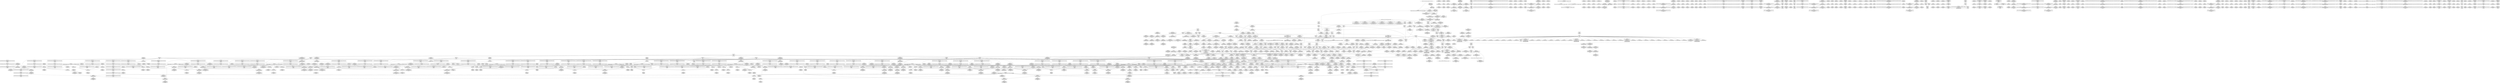 digraph {
	CE0x5063750 [shape=record,shape=Mrecord,label="{CE0x5063750|rcu_read_lock:_tobool1|include/linux/rcupdate.h,882}"]
	CE0x5193e40 [shape=record,shape=Mrecord,label="{CE0x5193e40|__rcu_read_unlock:_tmp3|*SummSink*}"]
	CE0x5062800 [shape=record,shape=Mrecord,label="{CE0x5062800|selinux_socket_sendmsg:_bb|*SummSource*}"]
	CE0x513faa0 [shape=record,shape=Mrecord,label="{CE0x513faa0|__rcu_read_lock:_bb|*SummSink*}"]
	CE0x508fc60 [shape=record,shape=Mrecord,label="{CE0x508fc60|task_sid:_tmp9|security/selinux/hooks.c,208|*SummSink*}"]
	CE0x50e4730 [shape=record,shape=Mrecord,label="{CE0x50e4730|sock_has_perm:_net3|security/selinux/hooks.c,3974}"]
	CE0x510b970 [shape=record,shape=Mrecord,label="{CE0x510b970|i32_0|*Constant*}"]
	CE0x5092a60 [shape=record,shape=Mrecord,label="{CE0x5092a60|sock_has_perm:_if.then|*SummSink*}"]
	CE0x50e8e30 [shape=record,shape=Mrecord,label="{CE0x50e8e30|avc_has_perm:_tclass|Function::avc_has_perm&Arg::tclass::|*SummSource*}"]
	CE0x50ffa00 [shape=record,shape=Mrecord,label="{CE0x50ffa00|GLOBAL:_rcu_lock_map|Global_var:rcu_lock_map|*SummSource*}"]
	CE0x50873e0 [shape=record,shape=Mrecord,label="{CE0x50873e0|cred_sid:_tmp3}"]
	CE0x50d5310 [shape=record,shape=Mrecord,label="{CE0x50d5310|i32_208|*Constant*}"]
	CE0x513c7d0 [shape=record,shape=Mrecord,label="{CE0x513c7d0|_call_void_lockdep_rcu_suspicious(i8*_getelementptr_inbounds_(_25_x_i8_,_25_x_i8_*_.str45,_i32_0,_i32_0),_i32_883,_i8*_getelementptr_inbounds_(_42_x_i8_,_42_x_i8_*_.str46,_i32_0,_i32_0))_#10,_!dbg_!27728|include/linux/rcupdate.h,882|*SummSink*}"]
	CE0x5128a00 [shape=record,shape=Mrecord,label="{CE0x5128a00|0:_i32,_4:_i32,_8:_i32,_12:_i32,_:_CMRE_4,8_|*MultipleSource*|security/selinux/hooks.c,196|*LoadInst*|security/selinux/hooks.c,196|security/selinux/hooks.c,197}"]
	CE0x514dc80 [shape=record,shape=Mrecord,label="{CE0x514dc80|_call_void_mcount()_#3}"]
	CE0x50717a0 [shape=record,shape=Mrecord,label="{CE0x50717a0|i64*_getelementptr_inbounds_(_4_x_i64_,_4_x_i64_*___llvm_gcov_ctr133,_i64_0,_i64_3)|*Constant*}"]
	CE0x5105850 [shape=record,shape=Mrecord,label="{CE0x5105850|rcu_read_lock:_tmp8|include/linux/rcupdate.h,882|*SummSource*}"]
	CE0x5117e10 [shape=record,shape=Mrecord,label="{CE0x5117e10|i64*_getelementptr_inbounds_(_4_x_i64_,_4_x_i64_*___llvm_gcov_ctr130,_i64_0,_i64_3)|*Constant*|*SummSource*}"]
	CE0x512dff0 [shape=record,shape=Mrecord,label="{CE0x512dff0|rcu_read_lock:_do.body|*SummSource*}"]
	CE0x512b640 [shape=record,shape=Mrecord,label="{CE0x512b640|rcu_lock_acquire:_tmp3|*SummSink*}"]
	CE0x5140ce0 [shape=record,shape=Mrecord,label="{CE0x5140ce0|i64*_getelementptr_inbounds_(_11_x_i64_,_11_x_i64_*___llvm_gcov_ctr132,_i64_0,_i64_1)|*Constant*}"]
	CE0x514c420 [shape=record,shape=Mrecord,label="{CE0x514c420|rcu_lock_acquire:_tmp|*SummSink*}"]
	CE0x5140dc0 [shape=record,shape=Mrecord,label="{CE0x5140dc0|rcu_read_unlock:_tmp1|*SummSource*}"]
	CE0x5113ff0 [shape=record,shape=Mrecord,label="{CE0x5113ff0|__preempt_count_sub:_tmp3|*SummSource*}"]
	CE0x50d9370 [shape=record,shape=Mrecord,label="{CE0x50d9370|i64_6|*Constant*|*SummSource*}"]
	CE0x5068bf0 [shape=record,shape=Mrecord,label="{CE0x5068bf0|selinux_socket_sendmsg:_entry|*SummSource*}"]
	CE0x5085350 [shape=record,shape=Mrecord,label="{CE0x5085350|selinux_socket_sendmsg:_tmp3|*SummSink*}"]
	CE0x513ec90 [shape=record,shape=Mrecord,label="{CE0x513ec90|cred_sid:_bb|*SummSource*}"]
	CE0x518b510 [shape=record,shape=Mrecord,label="{CE0x518b510|i64*_getelementptr_inbounds_(_4_x_i64_,_4_x_i64_*___llvm_gcov_ctr130,_i64_0,_i64_3)|*Constant*}"]
	CE0x5153360 [shape=record,shape=Mrecord,label="{CE0x5153360|rcu_read_unlock:_tmp17|include/linux/rcupdate.h,933|*SummSource*}"]
	CE0x47ab090 [shape=record,shape=Mrecord,label="{CE0x47ab090|sock_has_perm:_sk|Function::sock_has_perm&Arg::sk::|*SummSource*}"]
	CE0x50d3730 [shape=record,shape=Mrecord,label="{CE0x50d3730|1216:_i8*,_:_CRE_1216,1224_|*MultipleSource*|Function::sock_has_perm&Arg::sk::|security/selinux/hooks.c,3964|*LoadInst*|security/selinux/hooks.c,4215}"]
	CE0x50e0ab0 [shape=record,shape=Mrecord,label="{CE0x50e0ab0|_ret_void,_!dbg_!27735|include/linux/rcupdate.h,938}"]
	CE0x5063290 [shape=record,shape=Mrecord,label="{CE0x5063290|avc_has_perm:_ssid|Function::avc_has_perm&Arg::ssid::|*SummSource*}"]
	CE0x51181e0 [shape=record,shape=Mrecord,label="{CE0x51181e0|rcu_lock_acquire:_tmp6|*SummSource*}"]
	CE0x518d7a0 [shape=record,shape=Mrecord,label="{CE0x518d7a0|__rcu_read_lock:_do.end|*SummSource*}"]
	CE0x507cc30 [shape=record,shape=Mrecord,label="{CE0x507cc30|_call_void_mcount()_#3|*SummSource*}"]
	CE0x50e4ce0 [shape=record,shape=Mrecord,label="{CE0x50e4ce0|sock_has_perm:_tmp15|security/selinux/hooks.c,3974|*SummSource*}"]
	CE0x517c9b0 [shape=record,shape=Mrecord,label="{CE0x517c9b0|i64*_getelementptr_inbounds_(_4_x_i64_,_4_x_i64_*___llvm_gcov_ctr134,_i64_0,_i64_3)|*Constant*}"]
	CE0x510e030 [shape=record,shape=Mrecord,label="{CE0x510e030|i64_7|*Constant*|*SummSource*}"]
	CE0x50dfda0 [shape=record,shape=Mrecord,label="{CE0x50dfda0|_call_void_rcu_read_unlock()_#10,_!dbg_!27748|security/selinux/hooks.c,209}"]
	CE0x50ef870 [shape=record,shape=Mrecord,label="{CE0x50ef870|sock_has_perm:_tmp9|security/selinux/hooks.c,3969}"]
	CE0x5142ce0 [shape=record,shape=Mrecord,label="{CE0x5142ce0|i64*_getelementptr_inbounds_(_4_x_i64_,_4_x_i64_*___llvm_gcov_ctr128,_i64_0,_i64_3)|*Constant*}"]
	CE0x510b890 [shape=record,shape=Mrecord,label="{CE0x510b890|rcu_read_lock:_tobool|include/linux/rcupdate.h,882|*SummSink*}"]
	CE0x51169b0 [shape=record,shape=Mrecord,label="{CE0x51169b0|void_(i32*,_i32,_i32*)*_asm_addl_$1,_%gs:$0_,_*m,ri,*m,_dirflag_,_fpsr_,_flags_|*SummSource*}"]
	CE0x50ea760 [shape=record,shape=Mrecord,label="{CE0x50ea760|8:_%struct.sock*,_:_SCME_31,32_}"]
	CE0x510b0e0 [shape=record,shape=Mrecord,label="{CE0x510b0e0|i64*_getelementptr_inbounds_(_2_x_i64_,_2_x_i64_*___llvm_gcov_ctr131,_i64_0,_i64_0)|*Constant*}"]
	CE0x506d3e0 [shape=record,shape=Mrecord,label="{CE0x506d3e0|get_current:_tmp2}"]
	CE0x5151990 [shape=record,shape=Mrecord,label="{CE0x5151990|rcu_read_unlock:_tmp19|include/linux/rcupdate.h,933|*SummSource*}"]
	CE0x51777b0 [shape=record,shape=Mrecord,label="{CE0x51777b0|rcu_lock_release:_tmp7|*SummSink*}"]
	CE0x517b2f0 [shape=record,shape=Mrecord,label="{CE0x517b2f0|void_(i32*,_i32,_i32*)*_asm_addl_$1,_%gs:$0_,_*m,ri,*m,_dirflag_,_fpsr_,_flags_}"]
	CE0x50b0e90 [shape=record,shape=Mrecord,label="{CE0x50b0e90|sock_has_perm:_tmp14|security/selinux/hooks.c,3972|*SummSource*}"]
	CE0x5110990 [shape=record,shape=Mrecord,label="{CE0x5110990|__rcu_read_unlock:_entry|*SummSink*}"]
	CE0x507b330 [shape=record,shape=Mrecord,label="{CE0x507b330|sock_has_perm:_sk|Function::sock_has_perm&Arg::sk::|*SummSink*}"]
	CE0x507e170 [shape=record,shape=Mrecord,label="{CE0x507e170|__rcu_read_lock:_tmp5|include/linux/rcupdate.h,239}"]
	CE0x518fc20 [shape=record,shape=Mrecord,label="{CE0x518fc20|rcu_lock_release:___here}"]
	CE0x51a8990 [shape=record,shape=Mrecord,label="{CE0x51a8990|_call_void_mcount()_#3}"]
	CE0x5117640 [shape=record,shape=Mrecord,label="{CE0x5117640|__preempt_count_sub:_do.body}"]
	CE0x50e3ca0 [shape=record,shape=Mrecord,label="{CE0x50e3ca0|sock_has_perm:_u2|security/selinux/hooks.c,3974|*SummSink*}"]
	CE0x511b100 [shape=record,shape=Mrecord,label="{CE0x511b100|GLOBAL:___preempt_count|Global_var:__preempt_count}"]
	CE0x5127310 [shape=record,shape=Mrecord,label="{CE0x5127310|rcu_read_lock:_do.end|*SummSource*}"]
	CE0x5139460 [shape=record,shape=Mrecord,label="{CE0x5139460|i8*_getelementptr_inbounds_(_25_x_i8_,_25_x_i8_*_.str45,_i32_0,_i32_0)|*Constant*}"]
	CE0x50a4220 [shape=record,shape=Mrecord,label="{CE0x50a4220|rcu_read_unlock:_land.lhs.true2|*SummSource*}"]
	CE0x518a0d0 [shape=record,shape=Mrecord,label="{CE0x518a0d0|__rcu_read_unlock:_tmp|*SummSource*}"]
	CE0x513afa0 [shape=record,shape=Mrecord,label="{CE0x513afa0|i64*_getelementptr_inbounds_(_11_x_i64_,_11_x_i64_*___llvm_gcov_ctr127,_i64_0,_i64_9)|*Constant*|*SummSink*}"]
	CE0x5127940 [shape=record,shape=Mrecord,label="{CE0x5127940|_call_void_mcount()_#3|*SummSink*}"]
	CE0x508e2f0 [shape=record,shape=Mrecord,label="{CE0x508e2f0|rcu_read_lock:_tmp13|include/linux/rcupdate.h,882|*SummSource*}"]
	CE0x506c160 [shape=record,shape=Mrecord,label="{CE0x506c160|sock_has_perm:_net|security/selinux/hooks.c, 3966}"]
	CE0x50da660 [shape=record,shape=Mrecord,label="{CE0x50da660|task_sid:_tmp17|security/selinux/hooks.c,208|*SummSink*}"]
	CE0x50f7b10 [shape=record,shape=Mrecord,label="{CE0x50f7b10|sock_has_perm:_tmp20|security/selinux/hooks.c,3977|*SummSink*}"]
	CE0x5145380 [shape=record,shape=Mrecord,label="{CE0x5145380|rcu_read_unlock:_tmp5|include/linux/rcupdate.h,933|*SummSink*}"]
	CE0x514d480 [shape=record,shape=Mrecord,label="{CE0x514d480|i64*_getelementptr_inbounds_(_4_x_i64_,_4_x_i64_*___llvm_gcov_ctr133,_i64_0,_i64_0)|*Constant*}"]
	CE0x5129510 [shape=record,shape=Mrecord,label="{CE0x5129510|i64*_getelementptr_inbounds_(_4_x_i64_,_4_x_i64_*___llvm_gcov_ctr134,_i64_0,_i64_2)|*Constant*|*SummSink*}"]
	CE0x5122060 [shape=record,shape=Mrecord,label="{CE0x5122060|__rcu_read_unlock:_do.body}"]
	CE0x51178a0 [shape=record,shape=Mrecord,label="{CE0x51178a0|__preempt_count_sub:_do.end|*SummSource*}"]
	CE0x50684f0 [shape=record,shape=Mrecord,label="{CE0x50684f0|_ret_i32_%retval.0,_!dbg_!27728|security/selinux/avc.c,775|*SummSink*}"]
	CE0x51904f0 [shape=record,shape=Mrecord,label="{CE0x51904f0|rcu_lock_acquire:_bb|*SummSink*}"]
	CE0x510fc80 [shape=record,shape=Mrecord,label="{CE0x510fc80|_ret_void,_!dbg_!27717|include/linux/rcupdate.h,424|*SummSource*}"]
	CE0x50d6240 [shape=record,shape=Mrecord,label="{CE0x50d6240|i64*_getelementptr_inbounds_(_13_x_i64_,_13_x_i64_*___llvm_gcov_ctr126,_i64_0,_i64_9)|*Constant*}"]
	CE0x5067ea0 [shape=record,shape=Mrecord,label="{CE0x5067ea0|avc_has_perm:_auditdata|Function::avc_has_perm&Arg::auditdata::}"]
	CE0x51529d0 [shape=record,shape=Mrecord,label="{CE0x51529d0|rcu_read_unlock:_tmp21|include/linux/rcupdate.h,935|*SummSource*}"]
	CE0x51139e0 [shape=record,shape=Mrecord,label="{CE0x51139e0|__rcu_read_unlock:_bb|*SummSource*}"]
	CE0x50929f0 [shape=record,shape=Mrecord,label="{CE0x50929f0|sock_has_perm:_if.end}"]
	CE0x5096080 [shape=record,shape=Mrecord,label="{CE0x5096080|_call_void_mcount()_#3}"]
	CE0x5062a50 [shape=record,shape=Mrecord,label="{CE0x5062a50|sock_has_perm:_ad|security/selinux/hooks.c, 3965|*SummSource*}"]
	CE0x5117f30 [shape=record,shape=Mrecord,label="{CE0x5117f30|rcu_lock_acquire:_tmp6}"]
	CE0x50eb0e0 [shape=record,shape=Mrecord,label="{CE0x50eb0e0|8:_%struct.sock*,_:_SCME_39,40_}"]
	CE0x517c1b0 [shape=record,shape=Mrecord,label="{CE0x517c1b0|GLOBAL:___preempt_count|Global_var:__preempt_count|*SummSink*}"]
	CE0x5084570 [shape=record,shape=Mrecord,label="{CE0x5084570|sock_has_perm:_tmp9|security/selinux/hooks.c,3969|*SummSink*}"]
	CE0x51356c0 [shape=record,shape=Mrecord,label="{CE0x51356c0|rcu_read_lock:_call3|include/linux/rcupdate.h,882}"]
	CE0x50eba60 [shape=record,shape=Mrecord,label="{CE0x50eba60|8:_%struct.sock*,_:_SCME_47,48_}"]
	CE0x5067fd0 [shape=record,shape=Mrecord,label="{CE0x5067fd0|avc_has_perm:_auditdata|Function::avc_has_perm&Arg::auditdata::|*SummSource*}"]
	CE0x50eb5a0 [shape=record,shape=Mrecord,label="{CE0x50eb5a0|8:_%struct.sock*,_:_SCME_43,44_}"]
	CE0x50e8570 [shape=record,shape=Mrecord,label="{CE0x50e8570|rcu_read_lock:_tmp12|include/linux/rcupdate.h,882}"]
	CE0x51c19e0 [shape=record,shape=Mrecord,label="{CE0x51c19e0|i64*_getelementptr_inbounds_(_4_x_i64_,_4_x_i64_*___llvm_gcov_ctr135,_i64_0,_i64_1)|*Constant*|*SummSink*}"]
	CE0x518d490 [shape=record,shape=Mrecord,label="{CE0x518d490|__rcu_read_lock:_tmp3|*SummSource*}"]
	CE0x50e04d0 [shape=record,shape=Mrecord,label="{CE0x50e04d0|rcu_read_unlock:_entry}"]
	CE0x50e43b0 [shape=record,shape=Mrecord,label="{CE0x50e43b0|sock_has_perm:_u2|security/selinux/hooks.c,3974|*SummSource*}"]
	CE0x5072150 [shape=record,shape=Mrecord,label="{CE0x5072150|sock_has_perm:_sid|security/selinux/hooks.c,3969}"]
	CE0x50612b0 [shape=record,shape=Mrecord,label="{CE0x50612b0|_ret_%struct.task_struct*_%tmp4,_!dbg_!27714|./arch/x86/include/asm/current.h,14}"]
	CE0x5151ef0 [shape=record,shape=Mrecord,label="{CE0x5151ef0|rcu_read_unlock:_tmp20|include/linux/rcupdate.h,933|*SummSource*}"]
	CE0x51ce270 [shape=record,shape=Mrecord,label="{CE0x51ce270|__preempt_count_sub:_tmp1|*SummSink*}"]
	CE0x50f84a0 [shape=record,shape=Mrecord,label="{CE0x50f84a0|task_sid:_do.end}"]
	CE0x51760b0 [shape=record,shape=Mrecord,label="{CE0x51760b0|i64*_getelementptr_inbounds_(_4_x_i64_,_4_x_i64_*___llvm_gcov_ctr133,_i64_0,_i64_2)|*Constant*|*SummSource*}"]
	CE0x51009f0 [shape=record,shape=Mrecord,label="{CE0x51009f0|_call_void_mcount()_#3}"]
	CE0x517b940 [shape=record,shape=Mrecord,label="{CE0x517b940|rcu_lock_release:_tmp3}"]
	CE0x5085d80 [shape=record,shape=Mrecord,label="{CE0x5085d80|rcu_read_lock:_entry}"]
	CE0x50e7270 [shape=record,shape=Mrecord,label="{CE0x50e7270|sock_has_perm:_call6|security/selinux/hooks.c,3976|*SummSource*}"]
	CE0x50e7770 [shape=record,shape=Mrecord,label="{CE0x50e7770|i32_(i32,_i32,_i16,_i32,_%struct.common_audit_data*)*_bitcast_(i32_(i32,_i32,_i16,_i32,_%struct.common_audit_data.495*)*_avc_has_perm_to_i32_(i32,_i32,_i16,_i32,_%struct.common_audit_data*)*)|*Constant*|*SummSource*}"]
	CE0x513cdc0 [shape=record,shape=Mrecord,label="{CE0x513cdc0|rcu_read_lock:_tmp19|include/linux/rcupdate.h,882}"]
	CE0x50dfb80 [shape=record,shape=Mrecord,label="{CE0x50dfb80|GLOBAL:_rcu_read_unlock|*Constant*}"]
	CE0x5113dc0 [shape=record,shape=Mrecord,label="{CE0x5113dc0|__preempt_count_sub:_tmp4|./arch/x86/include/asm/preempt.h,77|*SummSource*}"]
	CE0x50ee7e0 [shape=record,shape=Mrecord,label="{CE0x50ee7e0|sock_has_perm:_call|security/selinux/hooks.c,3967|*SummSink*}"]
	CE0x50e3e90 [shape=record,shape=Mrecord,label="{CE0x50e3e90|sock_has_perm:_net1|security/selinux/hooks.c,3973|*SummSource*}"]
	CE0x51a7b00 [shape=record,shape=Mrecord,label="{CE0x51a7b00|i64*_getelementptr_inbounds_(_4_x_i64_,_4_x_i64_*___llvm_gcov_ctr129,_i64_0,_i64_0)|*Constant*|*SummSink*}"]
	CE0x5136440 [shape=record,shape=Mrecord,label="{CE0x5136440|rcu_read_unlock:_call3|include/linux/rcupdate.h,933|*SummSink*}"]
	CE0x5103fe0 [shape=record,shape=Mrecord,label="{CE0x5103fe0|GLOBAL:_rcu_lock_map|Global_var:rcu_lock_map|*SummSink*}"]
	CE0x50fcb00 [shape=record,shape=Mrecord,label="{CE0x50fcb00|rcu_read_lock:_tmp1|*SummSource*}"]
	CE0x511b5d0 [shape=record,shape=Mrecord,label="{CE0x511b5d0|__preempt_count_sub:_val|Function::__preempt_count_sub&Arg::val::|*SummSink*}"]
	CE0x513a950 [shape=record,shape=Mrecord,label="{CE0x513a950|i8*_getelementptr_inbounds_(_42_x_i8_,_42_x_i8_*_.str46,_i32_0,_i32_0)|*Constant*|*SummSource*}"]
	CE0x50a49d0 [shape=record,shape=Mrecord,label="{CE0x50a49d0|GLOBAL:_rcu_lock_acquire|*Constant*|*SummSink*}"]
	CE0x511ba30 [shape=record,shape=Mrecord,label="{CE0x511ba30|_ret_void,_!dbg_!27720|./arch/x86/include/asm/preempt.h,78}"]
	CE0x506f360 [shape=record,shape=Mrecord,label="{CE0x506f360|selinux_socket_sendmsg:_sk|security/selinux/hooks.c,4215}"]
	CE0x5139f00 [shape=record,shape=Mrecord,label="{CE0x5139f00|i32_883|*Constant*}"]
	CE0x50e8b60 [shape=record,shape=Mrecord,label="{CE0x50e8b60|avc_has_perm:_tsid|Function::avc_has_perm&Arg::tsid::|*SummSink*}"]
	CE0x51b0c10 [shape=record,shape=Mrecord,label="{CE0x51b0c10|i64*_getelementptr_inbounds_(_4_x_i64_,_4_x_i64_*___llvm_gcov_ctr134,_i64_0,_i64_3)|*Constant*|*SummSource*}"]
	CE0x50f3190 [shape=record,shape=Mrecord,label="{CE0x50f3190|sock_has_perm:_tmp5|security/selinux/hooks.c,3966}"]
	CE0x512eb20 [shape=record,shape=Mrecord,label="{CE0x512eb20|i64*_getelementptr_inbounds_(_4_x_i64_,_4_x_i64_*___llvm_gcov_ctr129,_i64_0,_i64_1)|*Constant*}"]
	CE0x51806a0 [shape=record,shape=Mrecord,label="{CE0x51806a0|__rcu_read_unlock:_tmp7|include/linux/rcupdate.h,245}"]
	CE0x517a040 [shape=record,shape=Mrecord,label="{CE0x517a040|GLOBAL:_lock_release|*Constant*|*SummSource*}"]
	CE0x5146ec0 [shape=record,shape=Mrecord,label="{CE0x5146ec0|rcu_lock_release:_tmp1|*SummSink*}"]
	CE0x517ebd0 [shape=record,shape=Mrecord,label="{CE0x517ebd0|__preempt_count_sub:_tmp2|*SummSource*}"]
	CE0x512b520 [shape=record,shape=Mrecord,label="{CE0x512b520|i64*_getelementptr_inbounds_(_4_x_i64_,_4_x_i64_*___llvm_gcov_ctr130,_i64_0,_i64_2)|*Constant*}"]
	CE0x5128d30 [shape=record,shape=Mrecord,label="{CE0x5128d30|rcu_read_lock:_if.end}"]
	CE0x50fe6d0 [shape=record,shape=Mrecord,label="{CE0x50fe6d0|i64_1|*Constant*}"]
	CE0x509e470 [shape=record,shape=Mrecord,label="{CE0x509e470|sock_has_perm:_perms|Function::sock_has_perm&Arg::perms::|*SummSink*}"]
	CE0x50ec640 [shape=record,shape=Mrecord,label="{CE0x50ec640|i64_56|*Constant*|*SummSource*}"]
	CE0x510a0d0 [shape=record,shape=Mrecord,label="{CE0x510a0d0|cred_sid:_tmp|*SummSource*}"]
	CE0x51087b0 [shape=record,shape=Mrecord,label="{CE0x51087b0|i64*_getelementptr_inbounds_(_11_x_i64_,_11_x_i64_*___llvm_gcov_ctr127,_i64_0,_i64_1)|*Constant*|*SummSource*}"]
	CE0x50d8810 [shape=record,shape=Mrecord,label="{CE0x50d8810|i8*_getelementptr_inbounds_(_25_x_i8_,_25_x_i8_*_.str3,_i32_0,_i32_0)|*Constant*|*SummSource*}"]
	CE0x5148ee0 [shape=record,shape=Mrecord,label="{CE0x5148ee0|_ret_void,_!dbg_!27719|./arch/x86/include/asm/preempt.h,73}"]
	CE0x6bc0490 [shape=record,shape=Mrecord,label="{CE0x6bc0490|sock_has_perm:_task|Function::sock_has_perm&Arg::task::|*SummSource*}"]
	CE0x50e0390 [shape=record,shape=Mrecord,label="{CE0x50e0390|rcu_read_unlock:_entry|*SummSource*}"]
	CE0x5095bb0 [shape=record,shape=Mrecord,label="{CE0x5095bb0|rcu_read_lock:_tmp|*SummSource*}"]
	CE0x51409d0 [shape=record,shape=Mrecord,label="{CE0x51409d0|i64_1|*Constant*}"]
	CE0x5100750 [shape=record,shape=Mrecord,label="{CE0x5100750|cred_sid:_tmp3|*SummSink*}"]
	CE0x510f210 [shape=record,shape=Mrecord,label="{CE0x510f210|rcu_lock_release:_entry}"]
	CE0x5144620 [shape=record,shape=Mrecord,label="{CE0x5144620|i64*_getelementptr_inbounds_(_4_x_i64_,_4_x_i64_*___llvm_gcov_ctr128,_i64_0,_i64_2)|*Constant*|*SummSource*}"]
	CE0x5099a00 [shape=record,shape=Mrecord,label="{CE0x5099a00|get_current:_bb}"]
	CE0x51939e0 [shape=record,shape=Mrecord,label="{CE0x51939e0|i64*_getelementptr_inbounds_(_4_x_i64_,_4_x_i64_*___llvm_gcov_ctr135,_i64_0,_i64_3)|*Constant*|*SummSource*}"]
	CE0x50e81c0 [shape=record,shape=Mrecord,label="{CE0x50e81c0|rcu_read_lock:_tmp11|include/linux/rcupdate.h,882|*SummSource*}"]
	CE0x50a6060 [shape=record,shape=Mrecord,label="{CE0x50a6060|task_sid:_tmp2}"]
	CE0x5175fe0 [shape=record,shape=Mrecord,label="{CE0x5175fe0|__rcu_read_lock:_do.end}"]
	CE0x514b8d0 [shape=record,shape=Mrecord,label="{CE0x514b8d0|rcu_read_unlock:_tmp12|include/linux/rcupdate.h,933}"]
	CE0x506a9c0 [shape=record,shape=Mrecord,label="{CE0x506a9c0|selinux_socket_sendmsg:_tmp3}"]
	CE0x50913e0 [shape=record,shape=Mrecord,label="{CE0x50913e0|cred_sid:_security|security/selinux/hooks.c,196}"]
	CE0x50fdeb0 [shape=record,shape=Mrecord,label="{CE0x50fdeb0|rcu_read_lock:_if.then|*SummSource*}"]
	CE0x510d9e0 [shape=record,shape=Mrecord,label="{CE0x510d9e0|task_sid:_tobool4|security/selinux/hooks.c,208}"]
	CE0x50d9550 [shape=record,shape=Mrecord,label="{CE0x50d9550|task_sid:_tmp14|security/selinux/hooks.c,208}"]
	CE0x512cfd0 [shape=record,shape=Mrecord,label="{CE0x512cfd0|rcu_read_lock:_tobool1|include/linux/rcupdate.h,882|*SummSink*}"]
	CE0x5118250 [shape=record,shape=Mrecord,label="{CE0x5118250|rcu_lock_acquire:_tmp6|*SummSink*}"]
	CE0x50f36f0 [shape=record,shape=Mrecord,label="{CE0x50f36f0|i8_0|*Constant*|*SummSource*}"]
	CE0x50a5fd0 [shape=record,shape=Mrecord,label="{CE0x50a5fd0|task_sid:_tmp|*SummSink*}"]
	CE0x518aec0 [shape=record,shape=Mrecord,label="{CE0x518aec0|rcu_lock_acquire:_tmp5|include/linux/rcupdate.h,418|*SummSource*}"]
	CE0x5081680 [shape=record,shape=Mrecord,label="{CE0x5081680|i64*_getelementptr_inbounds_(_2_x_i64_,_2_x_i64_*___llvm_gcov_ctr361,_i64_0,_i64_1)|*Constant*|*SummSource*}"]
	CE0x518a3c0 [shape=record,shape=Mrecord,label="{CE0x518a3c0|__rcu_read_unlock:_do.end}"]
	CE0x506d7a0 [shape=record,shape=Mrecord,label="{CE0x506d7a0|i64*_getelementptr_inbounds_(_2_x_i64_,_2_x_i64_*___llvm_gcov_ctr98,_i64_0,_i64_1)|*Constant*|*SummSource*}"]
	CE0x50e2c70 [shape=record,shape=Mrecord,label="{CE0x50e2c70|sock_has_perm:_u|security/selinux/hooks.c,3973}"]
	CE0x50a6140 [shape=record,shape=Mrecord,label="{CE0x50a6140|task_sid:_tmp1}"]
	CE0x5138b70 [shape=record,shape=Mrecord,label="{CE0x5138b70|rcu_read_lock:_tmp16|include/linux/rcupdate.h,882|*SummSink*}"]
	CE0x507ed80 [shape=record,shape=Mrecord,label="{CE0x507ed80|task_sid:_tmp|*SummSource*}"]
	CE0x50f21a0 [shape=record,shape=Mrecord,label="{CE0x50f21a0|sock_has_perm:_tmp12|security/selinux/hooks.c,3970}"]
	CE0x5191080 [shape=record,shape=Mrecord,label="{CE0x5191080|__preempt_count_sub:_tmp1}"]
	CE0x50638c0 [shape=record,shape=Mrecord,label="{CE0x50638c0|rcu_read_lock:_tobool1|include/linux/rcupdate.h,882|*SummSource*}"]
	CE0x50ec9b0 [shape=record,shape=Mrecord,label="{CE0x50ec9b0|GLOBAL:_task_sid|*Constant*|*SummSource*}"]
	CE0x507b950 [shape=record,shape=Mrecord,label="{CE0x507b950|i64*_getelementptr_inbounds_(_6_x_i64_,_6_x_i64_*___llvm_gcov_ctr327,_i64_0,_i64_0)|*Constant*|*SummSource*}"]
	CE0x508f820 [shape=record,shape=Mrecord,label="{CE0x508f820|rcu_lock_acquire:_entry}"]
	CE0x51aabb0 [shape=record,shape=Mrecord,label="{CE0x51aabb0|__preempt_count_add:_tmp6|./arch/x86/include/asm/preempt.h,73}"]
	CE0x50da970 [shape=record,shape=Mrecord,label="{CE0x50da970|i64*_getelementptr_inbounds_(_13_x_i64_,_13_x_i64_*___llvm_gcov_ctr126,_i64_0,_i64_8)|*Constant*}"]
	CE0x50f63f0 [shape=record,shape=Mrecord,label="{CE0x50f63f0|sock_has_perm:_retval.0|*SummSource*}"]
	CE0x50f2df0 [shape=record,shape=Mrecord,label="{CE0x50f2df0|sock_has_perm:_tmp4|security/selinux/hooks.c,3966}"]
	CE0x510c4c0 [shape=record,shape=Mrecord,label="{CE0x510c4c0|task_sid:_tmp10|security/selinux/hooks.c,208|*SummSink*}"]
	CE0x5177a20 [shape=record,shape=Mrecord,label="{CE0x5177a20|rcu_lock_release:_tmp7|*SummSource*}"]
	CE0x5127590 [shape=record,shape=Mrecord,label="{CE0x5127590|rcu_read_lock:_land.lhs.true2}"]
	CE0x50604b0 [shape=record,shape=Mrecord,label="{CE0x50604b0|i32_5|*Constant*}"]
	CE0x5092680 [shape=record,shape=Mrecord,label="{CE0x5092680|task_sid:_tmp7|security/selinux/hooks.c,208}"]
	CE0x5144c90 [shape=record,shape=Mrecord,label="{CE0x5144c90|__preempt_count_add:_tmp5|./arch/x86/include/asm/preempt.h,72}"]
	CE0x5117050 [shape=record,shape=Mrecord,label="{CE0x5117050|__preempt_count_sub:_tmp5|./arch/x86/include/asm/preempt.h,77}"]
	CE0x512a0b0 [shape=record,shape=Mrecord,label="{CE0x512a0b0|GLOBAL:___llvm_gcov_ctr127|Global_var:__llvm_gcov_ctr127|*SummSource*}"]
	CE0x50b1270 [shape=record,shape=Mrecord,label="{CE0x50b1270|sock_has_perm:_type|security/selinux/hooks.c,3972}"]
	CE0x517eb60 [shape=record,shape=Mrecord,label="{CE0x517eb60|__preempt_count_sub:_tmp2}"]
	CE0x50ffc10 [shape=record,shape=Mrecord,label="{CE0x50ffc10|i32_77|*Constant*|*SummSink*}"]
	CE0x5152d60 [shape=record,shape=Mrecord,label="{CE0x5152d60|_call_void_rcu_lock_release(%struct.lockdep_map*_rcu_lock_map)_#10,_!dbg_!27733|include/linux/rcupdate.h,935}"]
	CE0x5100d40 [shape=record,shape=Mrecord,label="{CE0x5100d40|task_sid:_real_cred|security/selinux/hooks.c,208|*SummSink*}"]
	CE0x50f79a0 [shape=record,shape=Mrecord,label="{CE0x50f79a0|sock_has_perm:_tmp20|security/selinux/hooks.c,3977|*SummSource*}"]
	CE0x511b8e0 [shape=record,shape=Mrecord,label="{CE0x511b8e0|__preempt_count_sub:_entry|*SummSink*}"]
	CE0x50d7e70 [shape=record,shape=Mrecord,label="{CE0x50d7e70|i8_1|*Constant*|*SummSource*}"]
	CE0x5105030 [shape=record,shape=Mrecord,label="{CE0x5105030|task_sid:_tobool1|security/selinux/hooks.c,208|*SummSource*}"]
	CE0x518fed0 [shape=record,shape=Mrecord,label="{CE0x518fed0|__preempt_count_sub:_sub|./arch/x86/include/asm/preempt.h,77|*SummSource*}"]
	CE0x50fddd0 [shape=record,shape=Mrecord,label="{CE0x50fddd0|cred_sid:_sid|security/selinux/hooks.c,197|*SummSource*}"]
	CE0x5144e50 [shape=record,shape=Mrecord,label="{CE0x5144e50|__preempt_count_add:_tmp5|./arch/x86/include/asm/preempt.h,72|*SummSource*}"]
	CE0x507caa0 [shape=record,shape=Mrecord,label="{CE0x507caa0|_call_void_mcount()_#3}"]
	CE0x50df560 [shape=record,shape=Mrecord,label="{CE0x50df560|cred_sid:_cred|Function::cred_sid&Arg::cred::|*SummSink*}"]
	CE0x51210c0 [shape=record,shape=Mrecord,label="{CE0x51210c0|__rcu_read_unlock:_tmp1|*SummSource*}"]
	CE0x513b640 [shape=record,shape=Mrecord,label="{CE0x513b640|rcu_read_lock:_tmp17|include/linux/rcupdate.h,882|*SummSource*}"]
	CE0x51aac20 [shape=record,shape=Mrecord,label="{CE0x51aac20|__preempt_count_add:_tmp6|./arch/x86/include/asm/preempt.h,73|*SummSource*}"]
	CE0x50dca20 [shape=record,shape=Mrecord,label="{CE0x50dca20|i64*_getelementptr_inbounds_(_13_x_i64_,_13_x_i64_*___llvm_gcov_ctr126,_i64_0,_i64_11)|*Constant*|*SummSource*}"]
	CE0x50ec180 [shape=record,shape=Mrecord,label="{CE0x50ec180|8:_%struct.sock*,_:_SCME_53,54_}"]
	CE0x50ef3d0 [shape=record,shape=Mrecord,label="{CE0x50ef3d0|sock_has_perm:_tmp6|security/selinux/hooks.c,3969}"]
	CE0x505fe80 [shape=record,shape=Mrecord,label="{CE0x505fe80|_ret_%struct.task_struct*_%tmp4,_!dbg_!27714|./arch/x86/include/asm/current.h,14|*SummSource*}"]
	CE0x514a170 [shape=record,shape=Mrecord,label="{CE0x514a170|GLOBAL:___preempt_count|Global_var:__preempt_count}"]
	CE0x50631f0 [shape=record,shape=Mrecord,label="{CE0x50631f0|avc_has_perm:_requested|Function::avc_has_perm&Arg::requested::|*SummSink*}"]
	CE0x506de90 [shape=record,shape=Mrecord,label="{CE0x506de90|get_current:_tmp1|*SummSource*}"]
	CE0x518e760 [shape=record,shape=Mrecord,label="{CE0x518e760|rcu_lock_release:_indirectgoto|*SummSink*}"]
	CE0x5106bc0 [shape=record,shape=Mrecord,label="{CE0x5106bc0|GLOBAL:_rcu_read_lock.__warned|Global_var:rcu_read_lock.__warned|*SummSource*}"]
	CE0x50a9b10 [shape=record,shape=Mrecord,label="{CE0x50a9b10|task_sid:_tmp12|security/selinux/hooks.c,208|*SummSource*}"]
	CE0x50649b0 [shape=record,shape=Mrecord,label="{CE0x50649b0|selinux_socket_sendmsg:_entry|*SummSink*}"]
	CE0x50ef8e0 [shape=record,shape=Mrecord,label="{CE0x50ef8e0|sock_has_perm:_tmp7|security/selinux/hooks.c,3969|*SummSource*}"]
	CE0x50ea9c0 [shape=record,shape=Mrecord,label="{CE0x50ea9c0|8:_%struct.sock*,_:_SCME_33,34_}"]
	CE0x518e5e0 [shape=record,shape=Mrecord,label="{CE0x518e5e0|rcu_lock_release:_indirectgoto}"]
	CE0x509d140 [shape=record,shape=Mrecord,label="{CE0x509d140|_ret_i32_%retval.0,_!dbg_!27740|security/selinux/hooks.c,3977|*SummSink*}"]
	CE0x5141850 [shape=record,shape=Mrecord,label="{CE0x5141850|rcu_lock_acquire:_tmp2|*SummSink*}"]
	CE0x5107ac0 [shape=record,shape=Mrecord,label="{CE0x5107ac0|task_sid:_do.body|*SummSource*}"]
	CE0x5061c50 [shape=record,shape=Mrecord,label="{CE0x5061c50|_ret_%struct.task_struct*_%tmp4,_!dbg_!27714|./arch/x86/include/asm/current.h,14|*SummSink*}"]
	CE0x50e9db0 [shape=record,shape=Mrecord,label="{CE0x50e9db0|8:_%struct.sock*,_:_SCME_20,22_|*MultipleSource*|security/selinux/hooks.c, 3966|security/selinux/hooks.c,3966|security/selinux/hooks.c,3966}"]
	CE0x50eccb0 [shape=record,shape=Mrecord,label="{CE0x50eccb0|task_sid:_entry|*SummSink*}"]
	CE0x5071500 [shape=record,shape=Mrecord,label="{CE0x5071500|_call_void_lock_release(%struct.lockdep_map*_%map,_i32_1,_i64_ptrtoint_(i8*_blockaddress(_rcu_lock_release,_%__here)_to_i64))_#10,_!dbg_!27716|include/linux/rcupdate.h,423|*SummSource*}"]
	CE0x512df50 [shape=record,shape=Mrecord,label="{CE0x512df50|rcu_read_lock:_do.body}"]
	CE0x51407b0 [shape=record,shape=Mrecord,label="{CE0x51407b0|rcu_read_unlock:_tmp15|include/linux/rcupdate.h,933|*SummSource*}"]
	CE0x50f7490 [shape=record,shape=Mrecord,label="{CE0x50f7490|sock_has_perm:_tmp19|security/selinux/hooks.c,3977|*SummSource*}"]
	CE0x50ddb50 [shape=record,shape=Mrecord,label="{CE0x50ddb50|i64*_getelementptr_inbounds_(_13_x_i64_,_13_x_i64_*___llvm_gcov_ctr126,_i64_0,_i64_12)|*Constant*|*SummSource*}"]
	CE0x50d62b0 [shape=record,shape=Mrecord,label="{CE0x50d62b0|i64*_getelementptr_inbounds_(_13_x_i64_,_13_x_i64_*___llvm_gcov_ctr126,_i64_0,_i64_9)|*Constant*|*SummSource*}"]
	CE0x508e830 [shape=record,shape=Mrecord,label="{CE0x508e830|rcu_read_lock:_tmp14|include/linux/rcupdate.h,882|*SummSource*}"]
	CE0x518f8f0 [shape=record,shape=Mrecord,label="{CE0x518f8f0|rcu_lock_release:_bb}"]
	CE0x5141020 [shape=record,shape=Mrecord,label="{CE0x5141020|rcu_read_unlock:_tmp|*SummSink*}"]
	CE0x5147430 [shape=record,shape=Mrecord,label="{CE0x5147430|rcu_read_unlock:_tmp5|include/linux/rcupdate.h,933}"]
	CE0x50f5f70 [shape=record,shape=Mrecord,label="{CE0x50f5f70|rcu_read_lock:_tmp7|include/linux/rcupdate.h,882}"]
	CE0x509d0d0 [shape=record,shape=Mrecord,label="{CE0x509d0d0|_ret_i32_%retval.0,_!dbg_!27740|security/selinux/hooks.c,3977}"]
	CE0x5146940 [shape=record,shape=Mrecord,label="{CE0x5146940|rcu_read_unlock:_tmp1|*SummSink*}"]
	CE0x50eff10 [shape=record,shape=Mrecord,label="{CE0x50eff10|sock_has_perm:_cmp|security/selinux/hooks.c,3969|*SummSource*}"]
	CE0x5080380 [shape=record,shape=Mrecord,label="{CE0x5080380|GLOBAL:_current_task|Global_var:current_task|*SummSink*}"]
	CE0x518f810 [shape=record,shape=Mrecord,label="{CE0x518f810|rcu_lock_release:___here|*SummSink*}"]
	CE0x506e120 [shape=record,shape=Mrecord,label="{CE0x506e120|_call_void_rcu_read_lock()_#10,_!dbg_!27712|security/selinux/hooks.c,207}"]
	CE0x508e3c0 [shape=record,shape=Mrecord,label="{CE0x508e3c0|rcu_read_lock:_tmp13|include/linux/rcupdate.h,882|*SummSink*}"]
	CE0x5147000 [shape=record,shape=Mrecord,label="{CE0x5147000|i64*_getelementptr_inbounds_(_4_x_i64_,_4_x_i64_*___llvm_gcov_ctr133,_i64_0,_i64_1)|*Constant*}"]
	CE0x5144b90 [shape=record,shape=Mrecord,label="{CE0x5144b90|rcu_read_unlock:_tmp10|include/linux/rcupdate.h,933}"]
	CE0x5176b20 [shape=record,shape=Mrecord,label="{CE0x5176b20|rcu_lock_release:_tmp5|include/linux/rcupdate.h,423}"]
	CE0x50e5010 [shape=record,shape=Mrecord,label="{CE0x50e5010|sock_has_perm:_sk4|security/selinux/hooks.c,3974}"]
	CE0x50de000 [shape=record,shape=Mrecord,label="{CE0x50de000|task_sid:_tmp27|security/selinux/hooks.c,208|*SummSource*}"]
	CE0x50dcb40 [shape=record,shape=Mrecord,label="{CE0x50dcb40|task_sid:_tmp24|security/selinux/hooks.c,208|*SummSink*}"]
	CE0x50e0320 [shape=record,shape=Mrecord,label="{CE0x50e0320|GLOBAL:_rcu_read_unlock|*Constant*|*SummSource*}"]
	CE0x5147c20 [shape=record,shape=Mrecord,label="{CE0x5147c20|rcu_read_unlock:_do.end|*SummSink*}"]
	CE0x50d7ac0 [shape=record,shape=Mrecord,label="{CE0x50d7ac0|task_sid:_tmp19|security/selinux/hooks.c,208|*SummSink*}"]
	CE0x518e270 [shape=record,shape=Mrecord,label="{CE0x518e270|i8*_undef|*Constant*|*SummSink*}"]
	CE0x5086a80 [shape=record,shape=Mrecord,label="{CE0x5086a80|rcu_read_lock:_tmp3|*SummSink*}"]
	CE0x50f3f00 [shape=record,shape=Mrecord,label="{CE0x50f3f00|i64*_getelementptr_inbounds_(_4_x_i64_,_4_x_i64_*___llvm_gcov_ctr129,_i64_0,_i64_0)|*Constant*}"]
	CE0x512bb80 [shape=record,shape=Mrecord,label="{CE0x512bb80|__rcu_read_lock:_tmp1}"]
	CE0x5071f60 [shape=record,shape=Mrecord,label="{CE0x5071f60|i32_2|*Constant*|*SummSource*}"]
	CE0x5141580 [shape=record,shape=Mrecord,label="{CE0x5141580|rcu_read_unlock:_land.lhs.true2|*SummSink*}"]
	CE0x50dcd30 [shape=record,shape=Mrecord,label="{CE0x50dcd30|task_sid:_tmp25|security/selinux/hooks.c,208}"]
	CE0x5177fe0 [shape=record,shape=Mrecord,label="{CE0x5177fe0|rcu_lock_release:___here|*SummSource*}"]
	CE0x50ecef0 [shape=record,shape=Mrecord,label="{CE0x50ecef0|task_sid:_task|Function::task_sid&Arg::task::|*SummSource*}"]
	CE0x50f0ac0 [shape=record,shape=Mrecord,label="{CE0x50f0ac0|i64_0|*Constant*|*SummSink*}"]
	CE0x5063d00 [shape=record,shape=Mrecord,label="{CE0x5063d00|rcu_read_lock:_tmp9|include/linux/rcupdate.h,882}"]
	CE0x5145210 [shape=record,shape=Mrecord,label="{CE0x5145210|rcu_read_unlock:_tmp5|include/linux/rcupdate.h,933|*SummSource*}"]
	CE0x5139040 [shape=record,shape=Mrecord,label="{CE0x5139040|i64*_getelementptr_inbounds_(_11_x_i64_,_11_x_i64_*___llvm_gcov_ctr127,_i64_0,_i64_8)|*Constant*|*SummSource*}"]
	CE0x508ede0 [shape=record,shape=Mrecord,label="{CE0x508ede0|rcu_read_lock:_tmp15|include/linux/rcupdate.h,882|*SummSource*}"]
	CE0x51026a0 [shape=record,shape=Mrecord,label="{CE0x51026a0|rcu_read_unlock:_do.body|*SummSink*}"]
	CE0x50f6840 [shape=record,shape=Mrecord,label="{CE0x50f6840|i64*_getelementptr_inbounds_(_6_x_i64_,_6_x_i64_*___llvm_gcov_ctr327,_i64_0,_i64_5)|*Constant*}"]
	CE0x5109420 [shape=record,shape=Mrecord,label="{CE0x5109420|task_sid:_land.lhs.true2}"]
	CE0x5111ea0 [shape=record,shape=Mrecord,label="{CE0x5111ea0|__rcu_read_unlock:_tmp6|include/linux/rcupdate.h,245|*SummSink*}"]
	CE0x5129cd0 [shape=record,shape=Mrecord,label="{CE0x5129cd0|rcu_read_lock:_tmp4|include/linux/rcupdate.h,882|*SummSink*}"]
	CE0x50f3990 [shape=record,shape=Mrecord,label="{CE0x50f3990|i64*_getelementptr_inbounds_(_4_x_i64_,_4_x_i64_*___llvm_gcov_ctr135,_i64_0,_i64_1)|*Constant*|*SummSource*}"]
	CE0x50f7870 [shape=record,shape=Mrecord,label="{CE0x50f7870|sock_has_perm:_tmp20|security/selinux/hooks.c,3977}"]
	CE0x512a410 [shape=record,shape=Mrecord,label="{CE0x512a410|rcu_read_unlock:_tobool|include/linux/rcupdate.h,933|*SummSink*}"]
	CE0x51263f0 [shape=record,shape=Mrecord,label="{CE0x51263f0|rcu_read_lock:_land.lhs.true|*SummSink*}"]
	CE0x5107df0 [shape=record,shape=Mrecord,label="{CE0x5107df0|i64*_getelementptr_inbounds_(_13_x_i64_,_13_x_i64_*___llvm_gcov_ctr126,_i64_0,_i64_0)|*Constant*|*SummSource*}"]
	CE0x510f7e0 [shape=record,shape=Mrecord,label="{CE0x510f7e0|rcu_lock_release:_map|Function::rcu_lock_release&Arg::map::|*SummSink*}"]
	CE0x512d040 [shape=record,shape=Mrecord,label="{CE0x512d040|i64_3|*Constant*}"]
	CE0x513de80 [shape=record,shape=Mrecord,label="{CE0x513de80|i64*_getelementptr_inbounds_(_11_x_i64_,_11_x_i64_*___llvm_gcov_ctr127,_i64_0,_i64_10)|*Constant*|*SummSink*}"]
	CE0x518a580 [shape=record,shape=Mrecord,label="{CE0x518a580|i64*_getelementptr_inbounds_(_4_x_i64_,_4_x_i64_*___llvm_gcov_ctr134,_i64_0,_i64_2)|*Constant*}"]
	CE0x505a5b0 [shape=record,shape=Mrecord,label="{CE0x505a5b0|selinux_socket_sendmsg:_tmp|*SummSource*}"]
	CE0x5141770 [shape=record,shape=Mrecord,label="{CE0x5141770|rcu_lock_acquire:_tmp2}"]
	CE0x50a9f50 [shape=record,shape=Mrecord,label="{CE0x50a9f50|task_sid:_tmp13|security/selinux/hooks.c,208|*SummSource*}"]
	CE0x50fdbc0 [shape=record,shape=Mrecord,label="{CE0x50fdbc0|cred_sid:_tmp5|security/selinux/hooks.c,196|*SummSink*}"]
	CE0x518bf30 [shape=record,shape=Mrecord,label="{CE0x518bf30|%struct.lockdep_map*_null|*Constant*|*SummSource*}"]
	CE0x51a6d50 [shape=record,shape=Mrecord,label="{CE0x51a6d50|__preempt_count_sub:_tmp6|./arch/x86/include/asm/preempt.h,78|*SummSource*}"]
	CE0x50f1e70 [shape=record,shape=Mrecord,label="{CE0x50f1e70|sock_has_perm:_tmp12|security/selinux/hooks.c,3970|*SummSink*}"]
	CE0x5126310 [shape=record,shape=Mrecord,label="{CE0x5126310|rcu_read_lock:_land.lhs.true|*SummSource*}"]
	CE0x5113e30 [shape=record,shape=Mrecord,label="{CE0x5113e30|__preempt_count_sub:_tmp4|./arch/x86/include/asm/preempt.h,77|*SummSink*}"]
	CE0x50ea530 [shape=record,shape=Mrecord,label="{CE0x50ea530|8:_%struct.sock*,_:_SCME_29,30_}"]
	CE0x50b1950 [shape=record,shape=Mrecord,label="{CE0x50b1950|0:_i8,_8:_%struct.lsm_network_audit*,_24:_%struct.selinux_audit_data*,_:_SCMRE_0,1_|*MultipleSource*|security/selinux/hooks.c, 3965|security/selinux/hooks.c,3972}"]
	CE0x5110f90 [shape=record,shape=Mrecord,label="{CE0x5110f90|__rcu_read_lock:_do.body|*SummSource*}"]
	CE0x5117fa0 [shape=record,shape=Mrecord,label="{CE0x5117fa0|i64*_getelementptr_inbounds_(_4_x_i64_,_4_x_i64_*___llvm_gcov_ctr130,_i64_0,_i64_3)|*Constant*|*SummSink*}"]
	CE0x5107d20 [shape=record,shape=Mrecord,label="{CE0x5107d20|i64*_getelementptr_inbounds_(_13_x_i64_,_13_x_i64_*___llvm_gcov_ctr126,_i64_0,_i64_0)|*Constant*}"]
	CE0x5101080 [shape=record,shape=Mrecord,label="{CE0x5101080|cred_sid:_tmp1|*SummSink*}"]
	CE0x513c410 [shape=record,shape=Mrecord,label="{CE0x513c410|_call_void_lockdep_rcu_suspicious(i8*_getelementptr_inbounds_(_25_x_i8_,_25_x_i8_*_.str45,_i32_0,_i32_0),_i32_883,_i8*_getelementptr_inbounds_(_42_x_i8_,_42_x_i8_*_.str46,_i32_0,_i32_0))_#10,_!dbg_!27728|include/linux/rcupdate.h,882|*SummSource*}"]
	CE0x50a59d0 [shape=record,shape=Mrecord,label="{CE0x50a59d0|cred_sid:_tmp5|security/selinux/hooks.c,196|*SummSource*}"]
	CE0x5085720 [shape=record,shape=Mrecord,label="{CE0x5085720|task_sid:_tmp7|security/selinux/hooks.c,208|*SummSource*}"]
	CE0x5149540 [shape=record,shape=Mrecord,label="{CE0x5149540|GLOBAL:___preempt_count_add|*Constant*|*SummSource*}"]
	CE0x5153960 [shape=record,shape=Mrecord,label="{CE0x5153960|rcu_read_unlock:_tmp18|include/linux/rcupdate.h,933|*SummSource*}"]
	CE0x51357f0 [shape=record,shape=Mrecord,label="{CE0x51357f0|rcu_read_lock:_call3|include/linux/rcupdate.h,882|*SummSource*}"]
	CE0x505c5a0 [shape=record,shape=Mrecord,label="{CE0x505c5a0|GLOBAL:_sock_has_perm|*Constant*}"]
	CE0x514a050 [shape=record,shape=Mrecord,label="{CE0x514a050|_call_void_mcount()_#3|*SummSink*}"]
	CE0x5112960 [shape=record,shape=Mrecord,label="{CE0x5112960|__rcu_read_unlock:_tmp4|include/linux/rcupdate.h,244|*SummSink*}"]
	CE0x5095440 [shape=record,shape=Mrecord,label="{CE0x5095440|rcu_read_unlock:_tmp3|*SummSource*}"]
	CE0x5071630 [shape=record,shape=Mrecord,label="{CE0x5071630|_call_void_lock_release(%struct.lockdep_map*_%map,_i32_1,_i64_ptrtoint_(i8*_blockaddress(_rcu_lock_release,_%__here)_to_i64))_#10,_!dbg_!27716|include/linux/rcupdate.h,423|*SummSink*}"]
	CE0x50fee80 [shape=record,shape=Mrecord,label="{CE0x50fee80|_ret_void,_!dbg_!27735|include/linux/rcupdate.h,884}"]
	CE0x50d7600 [shape=record,shape=Mrecord,label="{CE0x50d7600|GLOBAL:_lockdep_rcu_suspicious|*Constant*}"]
	CE0x5086f60 [shape=record,shape=Mrecord,label="{CE0x5086f60|task_sid:_tmp8|security/selinux/hooks.c,208|*SummSink*}"]
	CE0x51111f0 [shape=record,shape=Mrecord,label="{CE0x51111f0|i64*_getelementptr_inbounds_(_4_x_i64_,_4_x_i64_*___llvm_gcov_ctr128,_i64_0,_i64_0)|*Constant*|*SummSink*}"]
	CE0x5079d50 [shape=record,shape=Mrecord,label="{CE0x5079d50|COLLAPSED:_GCMRE___llvm_gcov_ctr98_internal_global_2_x_i64_zeroinitializer:_elem_0:default:}"]
	CE0x50f1550 [shape=record,shape=Mrecord,label="{CE0x50f1550|sock_has_perm:_tmp10|security/selinux/hooks.c,3969|*SummSource*}"]
	CE0x5087970 [shape=record,shape=Mrecord,label="{CE0x5087970|sock_has_perm:_sk_security|security/selinux/hooks.c,3964|*SummSource*}"]
	CE0x51114f0 [shape=record,shape=Mrecord,label="{CE0x51114f0|rcu_lock_release:_tmp2|*SummSource*}"]
	CE0x5148580 [shape=record,shape=Mrecord,label="{CE0x5148580|__rcu_read_lock:_tmp6|include/linux/rcupdate.h,240}"]
	CE0x51211b0 [shape=record,shape=Mrecord,label="{CE0x51211b0|i64*_getelementptr_inbounds_(_4_x_i64_,_4_x_i64_*___llvm_gcov_ctr129,_i64_0,_i64_2)|*Constant*|*SummSource*}"]
	CE0x50aa4c0 [shape=record,shape=Mrecord,label="{CE0x50aa4c0|task_sid:_land.lhs.true}"]
	CE0x50d7990 [shape=record,shape=Mrecord,label="{CE0x50d7990|task_sid:_tmp19|security/selinux/hooks.c,208|*SummSource*}"]
	CE0x51cdbd0 [shape=record,shape=Mrecord,label="{CE0x51cdbd0|i32_0|*Constant*}"]
	CE0x51b0e40 [shape=record,shape=Mrecord,label="{CE0x51b0e40|_ret_void,_!dbg_!27720|./arch/x86/include/asm/preempt.h,78|*SummSink*}"]
	CE0x517ed10 [shape=record,shape=Mrecord,label="{CE0x517ed10|i64*_getelementptr_inbounds_(_4_x_i64_,_4_x_i64_*___llvm_gcov_ctr135,_i64_0,_i64_2)|*Constant*}"]
	CE0x513f430 [shape=record,shape=Mrecord,label="{CE0x513f430|rcu_read_unlock:_tmp16|include/linux/rcupdate.h,933|*SummSource*}"]
	CE0x510ca70 [shape=record,shape=Mrecord,label="{CE0x510ca70|task_sid:_tmp11|security/selinux/hooks.c,208|*SummSink*}"]
	CE0x5127ac0 [shape=record,shape=Mrecord,label="{CE0x5127ac0|_ret_void,_!dbg_!27717|include/linux/rcupdate.h,419|*SummSource*}"]
	CE0x514ad20 [shape=record,shape=Mrecord,label="{CE0x514ad20|__rcu_read_lock:_tmp|*SummSource*}"]
	CE0x50db8f0 [shape=record,shape=Mrecord,label="{CE0x50db8f0|i64*_getelementptr_inbounds_(_13_x_i64_,_13_x_i64_*___llvm_gcov_ctr126,_i64_0,_i64_10)|*Constant*|*SummSource*}"]
	CE0x5155040 [shape=record,shape=Mrecord,label="{CE0x5155040|i8*_getelementptr_inbounds_(_44_x_i8_,_44_x_i8_*_.str47,_i32_0,_i32_0)|*Constant*}"]
	CE0x50ee640 [shape=record,shape=Mrecord,label="{CE0x50ee640|sock_has_perm:_call|security/selinux/hooks.c,3967}"]
	CE0x510fe30 [shape=record,shape=Mrecord,label="{CE0x510fe30|_call_void___rcu_read_unlock()_#10,_!dbg_!27734|include/linux/rcupdate.h,937|*SummSource*}"]
	CE0x51473c0 [shape=record,shape=Mrecord,label="{CE0x51473c0|GLOBAL:___llvm_gcov_ctr132|Global_var:__llvm_gcov_ctr132|*SummSink*}"]
	CE0x5144020 [shape=record,shape=Mrecord,label="{CE0x5144020|i64*_getelementptr_inbounds_(_4_x_i64_,_4_x_i64_*___llvm_gcov_ctr130,_i64_0,_i64_0)|*Constant*|*SummSource*}"]
	CE0x512e390 [shape=record,shape=Mrecord,label="{CE0x512e390|rcu_read_unlock:_tmp2|*SummSink*}"]
	CE0x5100a60 [shape=record,shape=Mrecord,label="{CE0x5100a60|_call_void_mcount()_#3|*SummSource*}"]
	CE0x51ac710 [shape=record,shape=Mrecord,label="{CE0x51ac710|__rcu_read_unlock:_tmp|*SummSink*}"]
	CE0x50e23a0 [shape=record,shape=Mrecord,label="{CE0x50e23a0|__rcu_read_lock:_tmp1|*SummSource*}"]
	CE0x51022b0 [shape=record,shape=Mrecord,label="{CE0x51022b0|task_sid:_tmp4|*LoadInst*|security/selinux/hooks.c,208|*SummSource*}"]
	CE0x50df140 [shape=record,shape=Mrecord,label="{CE0x50df140|cred_sid:_entry|*SummSource*}"]
	CE0x505fb40 [shape=record,shape=Mrecord,label="{CE0x505fb40|selinux_socket_sendmsg:_tmp1|*SummSource*}"]
	CE0x51060c0 [shape=record,shape=Mrecord,label="{CE0x51060c0|rcu_read_lock:_tmp2|*SummSink*}"]
	CE0x50953d0 [shape=record,shape=Mrecord,label="{CE0x50953d0|rcu_read_unlock:_tmp3}"]
	CE0x5064fe0 [shape=record,shape=Mrecord,label="{CE0x5064fe0|i32_5|*Constant*|*SummSource*}"]
	CE0x5060860 [shape=record,shape=Mrecord,label="{CE0x5060860|selinux_socket_sendmsg:_tmp|*SummSink*}"]
	CE0x50e65b0 [shape=record,shape=Mrecord,label="{CE0x50e65b0|i32_4|*Constant*}"]
	CE0x5085ca0 [shape=record,shape=Mrecord,label="{CE0x5085ca0|GLOBAL:_rcu_read_lock|*Constant*|*SummSink*}"]
	CE0x50f07d0 [shape=record,shape=Mrecord,label="{CE0x50f07d0|i64_0|*Constant*}"]
	CE0x50ea380 [shape=record,shape=Mrecord,label="{CE0x50ea380|8:_%struct.sock*,_:_SCME_27,28_}"]
	CE0x5121050 [shape=record,shape=Mrecord,label="{CE0x5121050|__rcu_read_unlock:_tmp1}"]
	CE0x5119c70 [shape=record,shape=Mrecord,label="{CE0x5119c70|i64*_getelementptr_inbounds_(_4_x_i64_,_4_x_i64_*___llvm_gcov_ctr128,_i64_0,_i64_1)|*Constant*|*SummSource*}"]
	CE0x51443e0 [shape=record,shape=Mrecord,label="{CE0x51443e0|i64*_getelementptr_inbounds_(_4_x_i64_,_4_x_i64_*___llvm_gcov_ctr128,_i64_0,_i64_2)|*Constant*|*SummSink*}"]
	CE0x5068a40 [shape=record,shape=Mrecord,label="{CE0x5068a40|sock_has_perm:_bb}"]
	CE0x50d9f90 [shape=record,shape=Mrecord,label="{CE0x50d9f90|task_sid:_tmp16|security/selinux/hooks.c,208}"]
	CE0x50d9300 [shape=record,shape=Mrecord,label="{CE0x50d9300|i64_6|*Constant*}"]
	CE0x50eb210 [shape=record,shape=Mrecord,label="{CE0x50eb210|8:_%struct.sock*,_:_SCME_40,41_}"]
	CE0x510b150 [shape=record,shape=Mrecord,label="{CE0x510b150|i64*_getelementptr_inbounds_(_2_x_i64_,_2_x_i64_*___llvm_gcov_ctr131,_i64_0,_i64_0)|*Constant*|*SummSource*}"]
	CE0x50d64a0 [shape=record,shape=Mrecord,label="{CE0x50d64a0|i64*_getelementptr_inbounds_(_13_x_i64_,_13_x_i64_*___llvm_gcov_ctr126,_i64_0,_i64_9)|*Constant*|*SummSink*}"]
	CE0x5176400 [shape=record,shape=Mrecord,label="{CE0x5176400|rcu_lock_release:_tmp4|include/linux/rcupdate.h,423}"]
	CE0x507abd0 [shape=record,shape=Mrecord,label="{CE0x507abd0|_call_void_mcount()_#3|*SummSource*}"]
	CE0x51102d0 [shape=record,shape=Mrecord,label="{CE0x51102d0|GLOBAL:___rcu_read_unlock|*Constant*|*SummSource*}"]
	CE0x50e5c10 [shape=record,shape=Mrecord,label="{CE0x50e5c10|avc_has_perm:_entry|*SummSink*}"]
	CE0x510c7e0 [shape=record,shape=Mrecord,label="{CE0x510c7e0|task_sid:_tmp11|security/selinux/hooks.c,208}"]
	CE0x518a170 [shape=record,shape=Mrecord,label="{CE0x518a170|__rcu_read_lock:_bb}"]
	CE0x513d220 [shape=record,shape=Mrecord,label="{CE0x513d220|rcu_read_lock:_tmp20|include/linux/rcupdate.h,882}"]
	CE0x506a880 [shape=record,shape=Mrecord,label="{CE0x506a880|32:_%struct.sock*,_:_CRE_4,6_|*MultipleSource*|Function::selinux_socket_sendmsg&Arg::sock::|security/selinux/hooks.c,4215}"]
	CE0x514b540 [shape=record,shape=Mrecord,label="{CE0x514b540|_call_void_lockdep_rcu_suspicious(i8*_getelementptr_inbounds_(_25_x_i8_,_25_x_i8_*_.str45,_i32_0,_i32_0),_i32_934,_i8*_getelementptr_inbounds_(_44_x_i8_,_44_x_i8_*_.str47,_i32_0,_i32_0))_#10,_!dbg_!27726|include/linux/rcupdate.h,933}"]
	CE0x50f0950 [shape=record,shape=Mrecord,label="{CE0x50f0950|i64_0|*Constant*|*SummSource*}"]
	CE0x5151920 [shape=record,shape=Mrecord,label="{CE0x5151920|rcu_read_unlock:_tmp19|include/linux/rcupdate.h,933}"]
	CE0x5086970 [shape=record,shape=Mrecord,label="{CE0x5086970|rcu_read_lock:_tmp3|*SummSource*}"]
	CE0x5112ca0 [shape=record,shape=Mrecord,label="{CE0x5112ca0|__rcu_read_lock:_tmp4|include/linux/rcupdate.h,239|*SummSink*}"]
	CE0x5105980 [shape=record,shape=Mrecord,label="{CE0x5105980|rcu_read_unlock:_tmp4|include/linux/rcupdate.h,933|*SummSink*}"]
	CE0x50df790 [shape=record,shape=Mrecord,label="{CE0x50df790|_ret_i32_%tmp6,_!dbg_!27716|security/selinux/hooks.c,197}"]
	CE0x5193d80 [shape=record,shape=Mrecord,label="{CE0x5193d80|__rcu_read_unlock:_tmp3|*SummSource*}"]
	CE0x5091910 [shape=record,shape=Mrecord,label="{CE0x5091910|GLOBAL:___llvm_gcov_ctr126|Global_var:__llvm_gcov_ctr126|*SummSink*}"]
	CE0x51a6dc0 [shape=record,shape=Mrecord,label="{CE0x51a6dc0|__preempt_count_sub:_tmp6|./arch/x86/include/asm/preempt.h,78|*SummSink*}"]
	CE0x50dc750 [shape=record,shape=Mrecord,label="{CE0x50dc750|i64*_getelementptr_inbounds_(_13_x_i64_,_13_x_i64_*___llvm_gcov_ctr126,_i64_0,_i64_11)|*Constant*}"]
	CE0x50e9f30 [shape=record,shape=Mrecord,label="{CE0x50e9f30|8:_%struct.sock*,_:_SCME_24,25_}"]
	CE0x5140b90 [shape=record,shape=Mrecord,label="{CE0x5140b90|rcu_lock_release:_tmp1}"]
	CE0x5104e60 [shape=record,shape=Mrecord,label="{CE0x5104e60|task_sid:_tobool1|security/selinux/hooks.c,208}"]
	CE0x50dc4c0 [shape=record,shape=Mrecord,label="{CE0x50dc4c0|task_sid:_tmp24|security/selinux/hooks.c,208}"]
	CE0x50d7370 [shape=record,shape=Mrecord,label="{CE0x50d7370|task_sid:_tmp18|security/selinux/hooks.c,208|*SummSink*}"]
	CE0x5103bd0 [shape=record,shape=Mrecord,label="{CE0x5103bd0|i32_1|*Constant*}"]
	CE0x50d7290 [shape=record,shape=Mrecord,label="{CE0x50d7290|task_sid:_tmp18|security/selinux/hooks.c,208}"]
	CE0x51c2f00 [shape=record,shape=Mrecord,label="{CE0x51c2f00|__preempt_count_add:_tmp7|./arch/x86/include/asm/preempt.h,73}"]
	CE0x513eb60 [shape=record,shape=Mrecord,label="{CE0x513eb60|cred_sid:_bb}"]
	CE0x50f26f0 [shape=record,shape=Mrecord,label="{CE0x50f26f0|i64*_getelementptr_inbounds_(_6_x_i64_,_6_x_i64_*___llvm_gcov_ctr327,_i64_0,_i64_4)|*Constant*}"]
	CE0x50f83c0 [shape=record,shape=Mrecord,label="{CE0x50f83c0|task_sid:_if.then|*SummSink*}"]
	CE0x50d5740 [shape=record,shape=Mrecord,label="{CE0x50d5740|i32_208|*Constant*|*SummSource*}"]
	CE0x5128f30 [shape=record,shape=Mrecord,label="{CE0x5128f30|rcu_read_lock:_if.end|*SummSink*}"]
	CE0x518ab60 [shape=record,shape=Mrecord,label="{CE0x518ab60|rcu_lock_acquire:_tmp5|include/linux/rcupdate.h,418|*SummSink*}"]
	CE0x512e2b0 [shape=record,shape=Mrecord,label="{CE0x512e2b0|rcu_read_unlock:_tmp2}"]
	CE0x50ef210 [shape=record,shape=Mrecord,label="{CE0x50ef210|16:_i32,_24:_i16,_:_CRE_24,26_|*MultipleSource*|*LoadInst*|security/selinux/hooks.c,3964|security/selinux/hooks.c,3964|security/selinux/hooks.c,3969}"]
	CE0x5083da0 [shape=record,shape=Mrecord,label="{CE0x5083da0|i64*_getelementptr_inbounds_(_6_x_i64_,_6_x_i64_*___llvm_gcov_ctr327,_i64_0,_i64_0)|*Constant*}"]
	CE0x512ace0 [shape=record,shape=Mrecord,label="{CE0x512ace0|rcu_read_lock:_tmp5|include/linux/rcupdate.h,882}"]
	CE0x507e990 [shape=record,shape=Mrecord,label="{CE0x507e990|i64*_getelementptr_inbounds_(_2_x_i64_,_2_x_i64_*___llvm_gcov_ctr98,_i64_0,_i64_0)|*Constant*|*SummSink*}"]
	CE0x514cde0 [shape=record,shape=Mrecord,label="{CE0x514cde0|__rcu_read_lock:_tmp7|include/linux/rcupdate.h,240}"]
	CE0x5111d20 [shape=record,shape=Mrecord,label="{CE0x5111d20|__rcu_read_unlock:_tmp6|include/linux/rcupdate.h,245|*SummSource*}"]
	CE0x5112770 [shape=record,shape=Mrecord,label="{CE0x5112770|__rcu_read_unlock:_tmp4|include/linux/rcupdate.h,244}"]
	CE0x507aa20 [shape=record,shape=Mrecord,label="{CE0x507aa20|GLOBAL:_sock_has_perm|*Constant*|*SummSink*}"]
	CE0x518b270 [shape=record,shape=Mrecord,label="{CE0x518b270|_call_void_lock_acquire(%struct.lockdep_map*_%map,_i32_0,_i32_0,_i32_2,_i32_0,_%struct.lockdep_map*_null,_i64_ptrtoint_(i8*_blockaddress(_rcu_lock_acquire,_%__here)_to_i64))_#10,_!dbg_!27716|include/linux/rcupdate.h,418|*SummSource*}"]
	CE0x5102b00 [shape=record,shape=Mrecord,label="{CE0x5102b00|i64*_getelementptr_inbounds_(_13_x_i64_,_13_x_i64_*___llvm_gcov_ctr126,_i64_0,_i64_1)|*Constant*|*SummSource*}"]
	CE0x511c200 [shape=record,shape=Mrecord,label="{CE0x511c200|i64*_getelementptr_inbounds_(_4_x_i64_,_4_x_i64_*___llvm_gcov_ctr129,_i64_0,_i64_3)|*Constant*|*SummSink*}"]
	CE0x5085930 [shape=record,shape=Mrecord,label="{CE0x5085930|_call_void_mcount()_#3|*SummSink*}"]
	CE0x5070170 [shape=record,shape=Mrecord,label="{CE0x5070170|get_current:_tmp3|*SummSink*}"]
	CE0x506cb20 [shape=record,shape=Mrecord,label="{CE0x506cb20|get_current:_tmp2|*SummSource*}"]
	CE0x514b310 [shape=record,shape=Mrecord,label="{CE0x514b310|rcu_lock_acquire:_tmp}"]
	CE0x517ba00 [shape=record,shape=Mrecord,label="{CE0x517ba00|rcu_lock_release:_tmp3|*SummSource*}"]
	CE0x5087880 [shape=record,shape=Mrecord,label="{CE0x5087880|sock_has_perm:_sk_security|security/selinux/hooks.c,3964}"]
	CE0x5092c90 [shape=record,shape=Mrecord,label="{CE0x5092c90|i32_59|*Constant*|*SummSink*}"]
	CE0x518a6d0 [shape=record,shape=Mrecord,label="{CE0x518a6d0|rcu_lock_acquire:_tmp4|include/linux/rcupdate.h,418}"]
	CE0x506daa0 [shape=record,shape=Mrecord,label="{CE0x506daa0|get_current:_tmp4|./arch/x86/include/asm/current.h,14|*SummSource*}"]
	"CONST[source:0(mediator),value:2(dynamic)][purpose:{subject}]"
	CE0x518a490 [shape=record,shape=Mrecord,label="{CE0x518a490|__rcu_read_unlock:_tmp2|*SummSink*}"]
	CE0x505af60 [shape=record,shape=Mrecord,label="{CE0x505af60|selinux_socket_sendmsg:_tmp}"]
	CE0x505f300 [shape=record,shape=Mrecord,label="{CE0x505f300|i32_0|*Constant*|*SummSource*}"]
	CE0x50618e0 [shape=record,shape=Mrecord,label="{CE0x50618e0|i64*_getelementptr_inbounds_(_2_x_i64_,_2_x_i64_*___llvm_gcov_ctr361,_i64_0,_i64_0)|*Constant*}"]
	CE0x5105670 [shape=record,shape=Mrecord,label="{CE0x5105670|0:_i8,_:_GCMR_rcu_read_lock.__warned_internal_global_i8_0,_section_.data.unlikely_,_align_1:_elem_0:default:}"]
	CE0x512b150 [shape=record,shape=Mrecord,label="{CE0x512b150|GLOBAL:_rcu_read_unlock.__warned|Global_var:rcu_read_unlock.__warned|*SummSink*}"]
	CE0x50e2ac0 [shape=record,shape=Mrecord,label="{CE0x50e2ac0|sock_has_perm:_u|security/selinux/hooks.c,3973|*SummSink*}"]
	CE0x5177210 [shape=record,shape=Mrecord,label="{CE0x5177210|rcu_lock_release:_tmp6}"]
	CE0x50935a0 [shape=record,shape=Mrecord,label="{CE0x50935a0|_call_void_mcount()_#3|*SummSource*}"]
	CE0x506dc10 [shape=record,shape=Mrecord,label="{CE0x506dc10|get_current:_tmp1|*SummSink*}"]
	CE0x507e580 [shape=record,shape=Mrecord,label="{CE0x507e580|selinux_socket_sendmsg:_entry}"]
	CE0x50626a0 [shape=record,shape=Mrecord,label="{CE0x50626a0|i64_1|*Constant*|*SummSource*}"]
	CE0x50734c0 [shape=record,shape=Mrecord,label="{CE0x50734c0|i64_1|*Constant*}"]
	CE0x514ab60 [shape=record,shape=Mrecord,label="{CE0x514ab60|rcu_read_unlock:_tmp11|include/linux/rcupdate.h,933|*SummSource*}"]
	CE0x5082b00 [shape=record,shape=Mrecord,label="{CE0x5082b00|avc_has_perm:_requested|Function::avc_has_perm&Arg::requested::|*SummSource*}"]
	CE0x510bfd0 [shape=record,shape=Mrecord,label="{CE0x510bfd0|rcu_lock_acquire:___here|*SummSource*}"]
	CE0x5141d40 [shape=record,shape=Mrecord,label="{CE0x5141d40|rcu_read_unlock:_call|include/linux/rcupdate.h,933|*SummSource*}"]
	CE0x5112c30 [shape=record,shape=Mrecord,label="{CE0x5112c30|__rcu_read_lock:_tmp4|include/linux/rcupdate.h,239|*SummSource*}"]
	CE0x5120fe0 [shape=record,shape=Mrecord,label="{CE0x5120fe0|i64*_getelementptr_inbounds_(_4_x_i64_,_4_x_i64_*___llvm_gcov_ctr134,_i64_0,_i64_1)|*Constant*|*SummSink*}"]
	CE0x50e48b0 [shape=record,shape=Mrecord,label="{CE0x50e48b0|sock_has_perm:_net3|security/selinux/hooks.c,3974|*SummSource*}"]
	CE0x50ee710 [shape=record,shape=Mrecord,label="{CE0x50ee710|sock_has_perm:_call|security/selinux/hooks.c,3967|*SummSource*}"]
	CE0x5115b00 [shape=record,shape=Mrecord,label="{CE0x5115b00|__preempt_count_add:_tmp2|*SummSink*}"]
	CE0x5145540 [shape=record,shape=Mrecord,label="{CE0x5145540|rcu_lock_acquire:_tmp1|*SummSink*}"]
	CE0x51425b0 [shape=record,shape=Mrecord,label="{CE0x51425b0|rcu_read_unlock:_tmp13|include/linux/rcupdate.h,933|*SummSource*}"]
	CE0x50e8330 [shape=record,shape=Mrecord,label="{CE0x50e8330|rcu_read_lock:_tmp11|include/linux/rcupdate.h,882|*SummSink*}"]
	CE0x50e6050 [shape=record,shape=Mrecord,label="{CE0x50e6050|avc_has_perm:_entry}"]
	CE0x50eb800 [shape=record,shape=Mrecord,label="{CE0x50eb800|8:_%struct.sock*,_:_SCME_45,46_}"]
	CE0x517b4b0 [shape=record,shape=Mrecord,label="{CE0x517b4b0|_call_void_asm_addl_$1,_%gs:$0_,_*m,ri,*m,_dirflag_,_fpsr_,_flags_(i32*___preempt_count,_i32_%val,_i32*___preempt_count)_#3,_!dbg_!27714,_!srcloc_!27717|./arch/x86/include/asm/preempt.h,72|*SummSink*}"]
	CE0x50a9570 [shape=record,shape=Mrecord,label="{CE0x50a9570|sock_has_perm:_if.then|*SummSource*}"]
	CE0x50aa6a0 [shape=record,shape=Mrecord,label="{CE0x50aa6a0|task_sid:_land.lhs.true|*SummSink*}"]
	CE0x5060b20 [shape=record,shape=Mrecord,label="{CE0x5060b20|get_current:_entry|*SummSource*}"]
	CE0x51258e0 [shape=record,shape=Mrecord,label="{CE0x51258e0|i64*_getelementptr_inbounds_(_4_x_i64_,_4_x_i64_*___llvm_gcov_ctr135,_i64_0,_i64_0)|*Constant*|*SummSink*}"]
	CE0x5082990 [shape=record,shape=Mrecord,label="{CE0x5082990|avc_has_perm:_requested|Function::avc_has_perm&Arg::requested::}"]
	CE0x5138a00 [shape=record,shape=Mrecord,label="{CE0x5138a00|rcu_read_lock:_tmp16|include/linux/rcupdate.h,882|*SummSource*}"]
	CE0x5127830 [shape=record,shape=Mrecord,label="{CE0x5127830|_call_void_mcount()_#3|*SummSource*}"]
	CE0x50a4fc0 [shape=record,shape=Mrecord,label="{CE0x50a4fc0|i64_5|*Constant*}"]
	CE0x513a080 [shape=record,shape=Mrecord,label="{CE0x513a080|i32_883|*Constant*|*SummSink*}"]
	CE0x513f300 [shape=record,shape=Mrecord,label="{CE0x513f300|rcu_read_unlock:_tmp16|include/linux/rcupdate.h,933}"]
	CE0x517fe10 [shape=record,shape=Mrecord,label="{CE0x517fe10|COLLAPSED:_GCMRE___llvm_gcov_ctr135_internal_global_4_x_i64_zeroinitializer:_elem_0:default:}"]
	CE0x47ab020 [shape=record,shape=Mrecord,label="{CE0x47ab020|sock_has_perm:_perms|Function::sock_has_perm&Arg::perms::}"]
	CE0x513a9c0 [shape=record,shape=Mrecord,label="{CE0x513a9c0|i8*_getelementptr_inbounds_(_42_x_i8_,_42_x_i8_*_.str46,_i32_0,_i32_0)|*Constant*|*SummSink*}"]
	CE0x5108cd0 [shape=record,shape=Mrecord,label="{CE0x5108cd0|i64_3|*Constant*}"]
	CE0x514f960 [shape=record,shape=Mrecord,label="{CE0x514f960|__rcu_read_unlock:_tmp5|include/linux/rcupdate.h,244}"]
	CE0x5103e40 [shape=record,shape=Mrecord,label="{CE0x5103e40|__preempt_count_add:_val|Function::__preempt_count_add&Arg::val::}"]
	CE0x50e0540 [shape=record,shape=Mrecord,label="{CE0x50e0540|rcu_read_unlock:_entry|*SummSink*}"]
	CE0x518ad50 [shape=record,shape=Mrecord,label="{CE0x518ad50|rcu_lock_acquire:_tmp5|include/linux/rcupdate.h,418}"]
	CE0x5082240 [shape=record,shape=Mrecord,label="{CE0x5082240|_call_void_mcount()_#3|*SummSink*}"]
	CE0x50d9650 [shape=record,shape=Mrecord,label="{CE0x50d9650|task_sid:_tmp14|security/selinux/hooks.c,208|*SummSource*}"]
	CE0x50ebb90 [shape=record,shape=Mrecord,label="{CE0x50ebb90|8:_%struct.sock*,_:_SCME_48,49_}"]
	CE0x50f32c0 [shape=record,shape=Mrecord,label="{CE0x50f32c0|sock_has_perm:_tmp5|security/selinux/hooks.c,3966|*SummSource*}"]
	CE0x50f7320 [shape=record,shape=Mrecord,label="{CE0x50f7320|sock_has_perm:_tmp19|security/selinux/hooks.c,3977}"]
	CE0x51528b0 [shape=record,shape=Mrecord,label="{CE0x51528b0|i64*_getelementptr_inbounds_(_11_x_i64_,_11_x_i64_*___llvm_gcov_ctr132,_i64_0,_i64_10)|*Constant*|*SummSource*}"]
	CE0x51417e0 [shape=record,shape=Mrecord,label="{CE0x51417e0|rcu_lock_acquire:_tmp2|*SummSource*}"]
	CE0x50f2ce0 [shape=record,shape=Mrecord,label="{CE0x50f2ce0|sock_has_perm:_tmp3|security/selinux/hooks.c,3964|*SummSink*}"]
	CE0x513a0f0 [shape=record,shape=Mrecord,label="{CE0x513a0f0|i32_883|*Constant*|*SummSource*}"]
	CE0x514f090 [shape=record,shape=Mrecord,label="{CE0x514f090|rcu_read_unlock:_tmp9|include/linux/rcupdate.h,933|*SummSink*}"]
	CE0x50df030 [shape=record,shape=Mrecord,label="{CE0x50df030|cred_sid:_entry}"]
	CE0x50fe440 [shape=record,shape=Mrecord,label="{CE0x50fe440|_call_void_rcu_read_lock()_#10,_!dbg_!27712|security/selinux/hooks.c,207|*SummSink*}"]
	CE0x50e3fc0 [shape=record,shape=Mrecord,label="{CE0x50e3fc0|sock_has_perm:_net1|security/selinux/hooks.c,3973|*SummSink*}"]
	CE0x50906e0 [shape=record,shape=Mrecord,label="{CE0x50906e0|i32_1|*Constant*}"]
	CE0x51497b0 [shape=record,shape=Mrecord,label="{CE0x51497b0|rcu_read_unlock:_if.end|*SummSource*}"]
	CE0x5060090 [shape=record,shape=Mrecord,label="{CE0x5060090|i64*_getelementptr_inbounds_(_2_x_i64_,_2_x_i64_*___llvm_gcov_ctr361,_i64_0,_i64_1)|*Constant*|*SummSink*}"]
	CE0x5190990 [shape=record,shape=Mrecord,label="{CE0x5190990|_call_void_mcount()_#3|*SummSink*}"]
	CE0x50aa150 [shape=record,shape=Mrecord,label="{CE0x50aa150|COLLAPSED:_CMRE:_elem_0::|security/selinux/hooks.c,196}"]
	CE0x5103d30 [shape=record,shape=Mrecord,label="{CE0x5103d30|_ret_void,_!dbg_!27719|./arch/x86/include/asm/preempt.h,73|*SummSource*}"]
	CE0x50e7140 [shape=record,shape=Mrecord,label="{CE0x50e7140|sock_has_perm:_call6|security/selinux/hooks.c,3976}"]
	CE0x5128c50 [shape=record,shape=Mrecord,label="{CE0x5128c50|rcu_read_lock:_do.body|*SummSink*}"]
	CE0x50860d0 [shape=record,shape=Mrecord,label="{CE0x50860d0|__rcu_read_lock:_entry}"]
	CE0x50dcbb0 [shape=record,shape=Mrecord,label="{CE0x50dcbb0|task_sid:_tmp26|security/selinux/hooks.c,208|*SummSource*}"]
	CE0x5113f20 [shape=record,shape=Mrecord,label="{CE0x5113f20|__preempt_count_sub:_tmp3}"]
	CE0x5128430 [shape=record,shape=Mrecord,label="{CE0x5128430|_call_void_rcu_lock_acquire(%struct.lockdep_map*_rcu_lock_map)_#10,_!dbg_!27711|include/linux/rcupdate.h,881|*SummSource*}"]
	CE0x5153ad0 [shape=record,shape=Mrecord,label="{CE0x5153ad0|rcu_read_unlock:_tmp18|include/linux/rcupdate.h,933|*SummSink*}"]
	CE0x50feb00 [shape=record,shape=Mrecord,label="{CE0x50feb00|rcu_read_lock:_entry|*SummSource*}"]
	CE0x50fee10 [shape=record,shape=Mrecord,label="{CE0x50fee10|i32_0|*Constant*}"]
	CE0x514e0c0 [shape=record,shape=Mrecord,label="{CE0x514e0c0|i64*_getelementptr_inbounds_(_11_x_i64_,_11_x_i64_*___llvm_gcov_ctr132,_i64_0,_i64_0)|*Constant*|*SummSink*}"]
	CE0x50fe2f0 [shape=record,shape=Mrecord,label="{CE0x50fe2f0|_call_void_rcu_read_lock()_#10,_!dbg_!27712|security/selinux/hooks.c,207|*SummSource*}"]
	CE0x51abfc0 [shape=record,shape=Mrecord,label="{CE0x51abfc0|__preempt_count_add:_tmp3|*SummSource*}"]
	CE0x50a9c40 [shape=record,shape=Mrecord,label="{CE0x50a9c40|task_sid:_tmp12|security/selinux/hooks.c,208|*SummSink*}"]
	CE0x5101e80 [shape=record,shape=Mrecord,label="{CE0x5101e80|_call_void___rcu_read_lock()_#10,_!dbg_!27710|include/linux/rcupdate.h,879}"]
	CE0x51494d0 [shape=record,shape=Mrecord,label="{CE0x51494d0|GLOBAL:___preempt_count_add|*Constant*|*SummSink*}"]
	CE0x510e1a0 [shape=record,shape=Mrecord,label="{CE0x510e1a0|rcu_read_unlock:_tmp22|include/linux/rcupdate.h,935|*SummSource*}"]
	CE0x508e700 [shape=record,shape=Mrecord,label="{CE0x508e700|rcu_read_lock:_tmp14|include/linux/rcupdate.h,882}"]
	CE0x510ae80 [shape=record,shape=Mrecord,label="{CE0x510ae80|task_sid:_bb}"]
	CE0x50dc1b0 [shape=record,shape=Mrecord,label="{CE0x50dc1b0|task_sid:_tmp23|security/selinux/hooks.c,208|*SummSink*}"]
	CE0x50aa7f0 [shape=record,shape=Mrecord,label="{CE0x50aa7f0|task_sid:_do.body}"]
	CE0x50fe9e0 [shape=record,shape=Mrecord,label="{CE0x50fe9e0|rcu_read_lock:_tmp|*SummSink*}"]
	CE0x507af10 [shape=record,shape=Mrecord,label="{CE0x507af10|_call_void_mcount()_#3|*SummSink*}"]
	CE0x5084500 [shape=record,shape=Mrecord,label="{CE0x5084500|sock_has_perm:_tmp9|security/selinux/hooks.c,3969|*SummSource*}"]
	CE0x5106050 [shape=record,shape=Mrecord,label="{CE0x5106050|rcu_read_lock:_tmp2|*SummSource*}"]
	CE0x5060f40 [shape=record,shape=Mrecord,label="{CE0x5060f40|sock_has_perm:_task|Function::sock_has_perm&Arg::task::}"]
	CE0x514b3f0 [shape=record,shape=Mrecord,label="{CE0x514b3f0|rcu_lock_acquire:_tmp|*SummSource*}"]
	CE0x51434c0 [shape=record,shape=Mrecord,label="{CE0x51434c0|_ret_void,_!dbg_!27719|./arch/x86/include/asm/preempt.h,73|*SummSink*}"]
	CE0x5117720 [shape=record,shape=Mrecord,label="{CE0x5117720|__preempt_count_sub:_bb}"]
	CE0x505a3f0 [shape=record,shape=Mrecord,label="{CE0x505a3f0|32:_%struct.sock*,_:_CRE_24,32_|*MultipleSource*|Function::selinux_socket_sendmsg&Arg::sock::|security/selinux/hooks.c,4215}"]
	CE0x514a8b0 [shape=record,shape=Mrecord,label="{CE0x514a8b0|rcu_read_unlock:_tmp10|include/linux/rcupdate.h,933|*SummSource*}"]
	CE0x5112bc0 [shape=record,shape=Mrecord,label="{CE0x5112bc0|__rcu_read_lock:_tmp4|include/linux/rcupdate.h,239}"]
	CE0x507aa90 [shape=record,shape=Mrecord,label="{CE0x507aa90|sock_has_perm:_entry}"]
	CE0x507ed10 [shape=record,shape=Mrecord,label="{CE0x507ed10|COLLAPSED:_GCMRE___llvm_gcov_ctr126_internal_global_13_x_i64_zeroinitializer:_elem_0:default:}"]
	CE0x50a4ad0 [shape=record,shape=Mrecord,label="{CE0x50a4ad0|rcu_lock_acquire:_entry|*SummSink*}"]
	CE0x50fea70 [shape=record,shape=Mrecord,label="{CE0x50fea70|i64*_getelementptr_inbounds_(_11_x_i64_,_11_x_i64_*___llvm_gcov_ctr127,_i64_0,_i64_1)|*Constant*|*SummSink*}"]
	CE0x50e6ca0 [shape=record,shape=Mrecord,label="{CE0x50e6ca0|sock_has_perm:_tmp17|security/selinux/hooks.c,3976}"]
	CE0x50e0bc0 [shape=record,shape=Mrecord,label="{CE0x50e0bc0|_ret_void,_!dbg_!27735|include/linux/rcupdate.h,938|*SummSource*}"]
	CE0x51122b0 [shape=record,shape=Mrecord,label="{CE0x51122b0|i64*_getelementptr_inbounds_(_4_x_i64_,_4_x_i64_*___llvm_gcov_ctr130,_i64_0,_i64_2)|*Constant*|*SummSource*}"]
	CE0x50e6dd0 [shape=record,shape=Mrecord,label="{CE0x50e6dd0|sock_has_perm:_tmp17|security/selinux/hooks.c,3976|*SummSource*}"]
	CE0x5062940 [shape=record,shape=Mrecord,label="{CE0x5062940|i32_0|*Constant*}"]
	CE0x5108010 [shape=record,shape=Mrecord,label="{CE0x5108010|COLLAPSED:_GCMRE___llvm_gcov_ctr132_internal_global_11_x_i64_zeroinitializer:_elem_0:default:}"]
	CE0x5140200 [shape=record,shape=Mrecord,label="{CE0x5140200|rcu_read_unlock:_tmp14|include/linux/rcupdate.h,933|*SummSource*}"]
	CE0x51284a0 [shape=record,shape=Mrecord,label="{CE0x51284a0|_call_void_rcu_lock_acquire(%struct.lockdep_map*_rcu_lock_map)_#10,_!dbg_!27711|include/linux/rcupdate.h,881|*SummSink*}"]
	CE0x51ab590 [shape=record,shape=Mrecord,label="{CE0x51ab590|i64*_getelementptr_inbounds_(_4_x_i64_,_4_x_i64_*___llvm_gcov_ctr129,_i64_0,_i64_1)|*Constant*|*SummSource*}"]
	CE0x5126b70 [shape=record,shape=Mrecord,label="{CE0x5126b70|rcu_read_lock:_call|include/linux/rcupdate.h,882}"]
	CE0x505a310 [shape=record,shape=Mrecord,label="{CE0x505a310|32:_%struct.sock*,_:_CRE_16,24_|*MultipleSource*|Function::selinux_socket_sendmsg&Arg::sock::|security/selinux/hooks.c,4215}"]
	CE0x514bb70 [shape=record,shape=Mrecord,label="{CE0x514bb70|rcu_read_unlock:_tmp12|include/linux/rcupdate.h,933|*SummSink*}"]
	CE0x5110f20 [shape=record,shape=Mrecord,label="{CE0x5110f20|__rcu_read_lock:_do.body}"]
	CE0x5128e20 [shape=record,shape=Mrecord,label="{CE0x5128e20|rcu_read_lock:_if.end|*SummSource*}"]
	CE0x5091080 [shape=record,shape=Mrecord,label="{CE0x5091080|i32_22|*Constant*}"]
	CE0x50f60f0 [shape=record,shape=Mrecord,label="{CE0x50f60f0|rcu_read_lock:_tmp7|include/linux/rcupdate.h,882|*SummSource*}"]
	CE0x51176b0 [shape=record,shape=Mrecord,label="{CE0x51176b0|__preempt_count_sub:_do.end}"]
	CE0x51499a0 [shape=record,shape=Mrecord,label="{CE0x51499a0|rcu_read_unlock:_if.then}"]
	CE0x50a71e0 [shape=record,shape=Mrecord,label="{CE0x50a71e0|sock_has_perm:_if.end|*SummSink*}"]
	CE0x50f6590 [shape=record,shape=Mrecord,label="{CE0x50f6590|sock_has_perm:_retval.0|*SummSink*}"]
	CE0x5100b60 [shape=record,shape=Mrecord,label="{CE0x5100b60|task_sid:_real_cred|security/selinux/hooks.c,208}"]
	CE0x5063450 [shape=record,shape=Mrecord,label="{CE0x5063450|rcu_read_lock:_tmp8|include/linux/rcupdate.h,882|*SummSink*}"]
	CE0x5072950 [shape=record,shape=Mrecord,label="{CE0x5072950|16:_i32,_24:_i16,_:_CRE_16,20_|*MultipleSource*|*LoadInst*|security/selinux/hooks.c,3964|security/selinux/hooks.c,3964|security/selinux/hooks.c,3969}"]
	CE0x50d7830 [shape=record,shape=Mrecord,label="{CE0x50d7830|task_sid:_tmp19|security/selinux/hooks.c,208}"]
	CE0x5116170 [shape=record,shape=Mrecord,label="{CE0x5116170|_call_void_mcount()_#3|*SummSource*}"]
	CE0x5152060 [shape=record,shape=Mrecord,label="{CE0x5152060|rcu_read_unlock:_tmp20|include/linux/rcupdate.h,933|*SummSink*}"]
	CE0x5081ba0 [shape=record,shape=Mrecord,label="{CE0x5081ba0|i32_1|*Constant*|*SummSink*}"]
	CE0x50b1510 [shape=record,shape=Mrecord,label="{CE0x50b1510|sock_has_perm:_type|security/selinux/hooks.c,3972|*SummSink*}"]
	CE0x50fce70 [shape=record,shape=Mrecord,label="{CE0x50fce70|task_sid:_tmp9|security/selinux/hooks.c,208|*SummSource*}"]
	CE0x5148940 [shape=record,shape=Mrecord,label="{CE0x5148940|rcu_read_unlock:_bb|*SummSource*}"]
	CE0x51537c0 [shape=record,shape=Mrecord,label="{CE0x51537c0|i32_934|*Constant*}"]
	CE0x5189410 [shape=record,shape=Mrecord,label="{CE0x5189410|COLLAPSED:_GCMRE___llvm_gcov_ctr129_internal_global_4_x_i64_zeroinitializer:_elem_0:default:}"]
	CE0x5095d10 [shape=record,shape=Mrecord,label="{CE0x5095d10|task_sid:_tmp3|*SummSource*}"]
	CE0x514c500 [shape=record,shape=Mrecord,label="{CE0x514c500|rcu_lock_acquire:_tmp1}"]
	CE0x50aa2d0 [shape=record,shape=Mrecord,label="{CE0x50aa2d0|cred_sid:_tmp4|*LoadInst*|security/selinux/hooks.c,196}"]
	CE0x50857b0 [shape=record,shape=Mrecord,label="{CE0x50857b0|task_sid:_tmp9|security/selinux/hooks.c,208}"]
	CE0x50ec2b0 [shape=record,shape=Mrecord,label="{CE0x50ec2b0|8:_%struct.sock*,_:_SCME_54,55_}"]
	CE0x5118730 [shape=record,shape=Mrecord,label="{CE0x5118730|rcu_lock_acquire:_tmp7|*SummSource*}"]
	CE0x50f1c60 [shape=record,shape=Mrecord,label="{CE0x50f1c60|sock_has_perm:_tmp11|security/selinux/hooks.c,3970|*SummSink*}"]
	CE0x511ad50 [shape=record,shape=Mrecord,label="{CE0x511ad50|i64_1|*Constant*}"]
	CE0x50eb930 [shape=record,shape=Mrecord,label="{CE0x50eb930|8:_%struct.sock*,_:_SCME_46,47_}"]
	CE0x513d850 [shape=record,shape=Mrecord,label="{CE0x513d850|rcu_read_lock:_tmp21|include/linux/rcupdate.h,884}"]
	CE0x50f8430 [shape=record,shape=Mrecord,label="{CE0x50f8430|i64*_getelementptr_inbounds_(_13_x_i64_,_13_x_i64_*___llvm_gcov_ctr126,_i64_0,_i64_0)|*Constant*|*SummSink*}"]
	CE0x518c9f0 [shape=record,shape=Mrecord,label="{CE0x518c9f0|__rcu_read_lock:_bb|*SummSource*}"]
	CE0x510f090 [shape=record,shape=Mrecord,label="{CE0x510f090|GLOBAL:_rcu_lock_release|*Constant*|*SummSource*}"]
	CE0x50e8810 [shape=record,shape=Mrecord,label="{CE0x50e8810|rcu_read_lock:_tmp12|include/linux/rcupdate.h,882|*SummSink*}"]
	CE0x50df420 [shape=record,shape=Mrecord,label="{CE0x50df420|cred_sid:_cred|Function::cred_sid&Arg::cred::}"]
	CE0x51b0c80 [shape=record,shape=Mrecord,label="{CE0x51b0c80|_ret_void,_!dbg_!27720|./arch/x86/include/asm/preempt.h,78|*SummSource*}"]
	CE0x50a2bd0 [shape=record,shape=Mrecord,label="{CE0x50a2bd0|rcu_lock_acquire:_indirectgoto|*SummSource*}"]
	CE0x51179e0 [shape=record,shape=Mrecord,label="{CE0x51179e0|__rcu_read_lock:_tmp1|*SummSink*}"]
	CE0x518abd0 [shape=record,shape=Mrecord,label="{CE0x518abd0|_call_void_lock_acquire(%struct.lockdep_map*_%map,_i32_0,_i32_0,_i32_2,_i32_0,_%struct.lockdep_map*_null,_i64_ptrtoint_(i8*_blockaddress(_rcu_lock_acquire,_%__here)_to_i64))_#10,_!dbg_!27716|include/linux/rcupdate.h,418}"]
	CE0x517bb30 [shape=record,shape=Mrecord,label="{CE0x517bb30|_call_void_asm_sideeffect_,_memory_,_dirflag_,_fpsr_,_flags_()_#3,_!dbg_!27711,_!srcloc_!27714|include/linux/rcupdate.h,244|*SummSink*}"]
	CE0x50f2310 [shape=record,shape=Mrecord,label="{CE0x50f2310|sock_has_perm:_tmp12|security/selinux/hooks.c,3970|*SummSource*}"]
	CE0x518c270 [shape=record,shape=Mrecord,label="{CE0x518c270|i64_ptrtoint_(i8*_blockaddress(_rcu_lock_acquire,_%__here)_to_i64)|*Constant*}"]
	CE0x50eafb0 [shape=record,shape=Mrecord,label="{CE0x50eafb0|8:_%struct.sock*,_:_SCME_38,39_}"]
	CE0x51285d0 [shape=record,shape=Mrecord,label="{CE0x51285d0|rcu_lock_acquire:_entry|*SummSource*}"]
	CE0x514dd40 [shape=record,shape=Mrecord,label="{CE0x514dd40|_call_void_mcount()_#3|*SummSource*}"]
	CE0x50a9df0 [shape=record,shape=Mrecord,label="{CE0x50a9df0|task_sid:_tmp13|security/selinux/hooks.c,208}"]
	CE0x50f82d0 [shape=record,shape=Mrecord,label="{CE0x50f82d0|task_sid:_if.then|*SummSource*}"]
	CE0x5068150 [shape=record,shape=Mrecord,label="{CE0x5068150|avc_has_perm:_auditdata|Function::avc_has_perm&Arg::auditdata::|*SummSink*}"]
	CE0x50f0c60 [shape=record,shape=Mrecord,label="{CE0x50f0c60|GLOBAL:___llvm_gcov_ctr327|Global_var:__llvm_gcov_ctr327}"]
	CE0x50e4a20 [shape=record,shape=Mrecord,label="{CE0x50e4a20|sock_has_perm:_net3|security/selinux/hooks.c,3974|*SummSink*}"]
	CE0x5063b80 [shape=record,shape=Mrecord,label="{CE0x5063b80|i64_5|*Constant*}"]
	CE0x507d0b0 [shape=record,shape=Mrecord,label="{CE0x507d0b0|sock_has_perm:_cleanup|*SummSource*}"]
	CE0x510b7b0 [shape=record,shape=Mrecord,label="{CE0x510b7b0|rcu_read_lock:_call|include/linux/rcupdate.h,882|*SummSink*}"]
	CE0x50fcd10 [shape=record,shape=Mrecord,label="{CE0x50fcd10|rcu_read_lock:_tmp1|*SummSink*}"]
	CE0x50e60c0 [shape=record,shape=Mrecord,label="{CE0x50e60c0|sock_has_perm:_tmp16|security/selinux/hooks.c,3976}"]
	CE0x5148b40 [shape=record,shape=Mrecord,label="{CE0x5148b40|_call_void_asm_sideeffect_,_memory_,_dirflag_,_fpsr_,_flags_()_#3,_!dbg_!27714,_!srcloc_!27715|include/linux/rcupdate.h,239}"]
	CE0x50fe060 [shape=record,shape=Mrecord,label="{CE0x50fe060|i64*_getelementptr_inbounds_(_11_x_i64_,_11_x_i64_*___llvm_gcov_ctr127,_i64_0,_i64_0)|*Constant*}"]
	CE0x51216f0 [shape=record,shape=Mrecord,label="{CE0x51216f0|_call_void_asm_addl_$1,_%gs:$0_,_*m,ri,*m,_dirflag_,_fpsr_,_flags_(i32*___preempt_count,_i32_%sub,_i32*___preempt_count)_#3,_!dbg_!27717,_!srcloc_!27718|./arch/x86/include/asm/preempt.h,77|*SummSink*}"]
	CE0x5125b00 [shape=record,shape=Mrecord,label="{CE0x5125b00|i64*_getelementptr_inbounds_(_4_x_i64_,_4_x_i64_*___llvm_gcov_ctr135,_i64_0,_i64_3)|*Constant*|*SummSink*}"]
	CE0x51104f0 [shape=record,shape=Mrecord,label="{CE0x51104f0|_ret_void,_!dbg_!27717|include/linux/rcupdate.h,245|*SummSink*}"]
	CE0x5073190 [shape=record,shape=Mrecord,label="{CE0x5073190|selinux_socket_sendmsg:_sock|Function::selinux_socket_sendmsg&Arg::sock::}"]
	CE0x510e880 [shape=record,shape=Mrecord,label="{CE0x510e880|rcu_lock_release:_entry|*SummSource*}"]
	CE0x5193b60 [shape=record,shape=Mrecord,label="{CE0x5193b60|__rcu_read_unlock:_tmp2}"]
	CE0x50dee30 [shape=record,shape=Mrecord,label="{CE0x50dee30|GLOBAL:_cred_sid|*Constant*|*SummSource*}"]
	CE0x51766f0 [shape=record,shape=Mrecord,label="{CE0x51766f0|rcu_lock_release:_tmp4|include/linux/rcupdate.h,423|*SummSink*}"]
	CE0x50a55c0 [shape=record,shape=Mrecord,label="{CE0x50a55c0|_call_void_mcount()_#3|*SummSink*}"]
	CE0x51388d0 [shape=record,shape=Mrecord,label="{CE0x51388d0|rcu_read_lock:_tmp16|include/linux/rcupdate.h,882}"]
	CE0x50e4e50 [shape=record,shape=Mrecord,label="{CE0x50e4e50|sock_has_perm:_tmp15|security/selinux/hooks.c,3974|*SummSink*}"]
	CE0x50828b0 [shape=record,shape=Mrecord,label="{CE0x50828b0|_ret_i32_%retval.0,_!dbg_!27728|security/selinux/avc.c,775}"]
	CE0x5177280 [shape=record,shape=Mrecord,label="{CE0x5177280|i64*_getelementptr_inbounds_(_4_x_i64_,_4_x_i64_*___llvm_gcov_ctr133,_i64_0,_i64_3)|*Constant*|*SummSink*}"]
	CE0x50fdd40 [shape=record,shape=Mrecord,label="{CE0x50fdd40|cred_sid:_sid|security/selinux/hooks.c,197}"]
	CE0x506fba0 [shape=record,shape=Mrecord,label="{CE0x506fba0|32:_%struct.sock*,_:_CRE_8,16_|*MultipleSource*|Function::selinux_socket_sendmsg&Arg::sock::|security/selinux/hooks.c,4215}"]
	CE0x518ea20 [shape=record,shape=Mrecord,label="{CE0x518ea20|_call_void_asm_addl_$1,_%gs:$0_,_*m,ri,*m,_dirflag_,_fpsr_,_flags_(i32*___preempt_count,_i32_%val,_i32*___preempt_count)_#3,_!dbg_!27714,_!srcloc_!27717|./arch/x86/include/asm/preempt.h,72|*SummSource*}"]
	CE0x5148a60 [shape=record,shape=Mrecord,label="{CE0x5148a60|rcu_read_unlock:_bb|*SummSink*}"]
	CE0x5192c50 [shape=record,shape=Mrecord,label="{CE0x5192c50|__preempt_count_add:_do.body|*SummSink*}"]
	CE0x513add0 [shape=record,shape=Mrecord,label="{CE0x513add0|i64*_getelementptr_inbounds_(_11_x_i64_,_11_x_i64_*___llvm_gcov_ctr127,_i64_0,_i64_9)|*Constant*}"]
	CE0x507ac40 [shape=record,shape=Mrecord,label="{CE0x507ac40|_call_void_mcount()_#3|*SummSink*}"]
	CE0x5131090 [shape=record,shape=Mrecord,label="{CE0x5131090|i64*_getelementptr_inbounds_(_4_x_i64_,_4_x_i64_*___llvm_gcov_ctr129,_i64_0,_i64_0)|*Constant*|*SummSource*}"]
	CE0x50fdf90 [shape=record,shape=Mrecord,label="{CE0x50fdf90|rcu_read_lock:_if.then|*SummSink*}"]
	CE0x5176930 [shape=record,shape=Mrecord,label="{CE0x5176930|rcu_lock_release:_tmp5|include/linux/rcupdate.h,423|*SummSink*}"]
	CE0x50ef5d0 [shape=record,shape=Mrecord,label="{CE0x50ef5d0|sock_has_perm:_tmp6|security/selinux/hooks.c,3969|*SummSource*}"]
	CE0x5093170 [shape=record,shape=Mrecord,label="{CE0x5093170|i32_2|*Constant*|*SummSink*}"]
	CE0x513a890 [shape=record,shape=Mrecord,label="{CE0x513a890|i8*_getelementptr_inbounds_(_42_x_i8_,_42_x_i8_*_.str46,_i32_0,_i32_0)|*Constant*}"]
	CE0x50d91f0 [shape=record,shape=Mrecord,label="{CE0x50d91f0|i64_7|*Constant*|*SummSink*}"]
	CE0x514cf50 [shape=record,shape=Mrecord,label="{CE0x514cf50|__rcu_read_lock:_tmp7|include/linux/rcupdate.h,240|*SummSource*}"]
	CE0x51498d0 [shape=record,shape=Mrecord,label="{CE0x51498d0|rcu_read_unlock:_if.end|*SummSink*}"]
	CE0x513f5a0 [shape=record,shape=Mrecord,label="{CE0x513f5a0|rcu_read_unlock:_tmp16|include/linux/rcupdate.h,933|*SummSink*}"]
	CE0x50f41e0 [shape=record,shape=Mrecord,label="{CE0x50f41e0|__preempt_count_add:_bb|*SummSink*}"]
	CE0x508e9a0 [shape=record,shape=Mrecord,label="{CE0x508e9a0|rcu_read_lock:_tmp14|include/linux/rcupdate.h,882|*SummSink*}"]
	CE0x50f6d40 [shape=record,shape=Mrecord,label="{CE0x50f6d40|sock_has_perm:_tmp18|security/selinux/hooks.c,3977|*SummSource*}"]
	CE0x5065710 [shape=record,shape=Mrecord,label="{CE0x5065710|%struct.task_struct*_(%struct.task_struct**)*_asm_movq_%gs:$_1:P_,$0_,_r,im,_dirflag_,_fpsr_,_flags_|*SummSink*}"]
	CE0x50636c0 [shape=record,shape=Mrecord,label="{CE0x50636c0|i64_4|*Constant*}"]
	CE0x5148660 [shape=record,shape=Mrecord,label="{CE0x5148660|__rcu_read_lock:_tmp6|include/linux/rcupdate.h,240|*SummSink*}"]
	CE0x512ae50 [shape=record,shape=Mrecord,label="{CE0x512ae50|rcu_read_lock:_tmp5|include/linux/rcupdate.h,882|*SummSource*}"]
	CE0x511a750 [shape=record,shape=Mrecord,label="{CE0x511a750|__rcu_read_unlock:_do.body|*SummSource*}"]
	CE0x5177530 [shape=record,shape=Mrecord,label="{CE0x5177530|rcu_lock_release:_tmp6|*SummSink*}"]
	CE0x5142f80 [shape=record,shape=Mrecord,label="{CE0x5142f80|rcu_read_unlock:_tmp6|include/linux/rcupdate.h,933|*SummSink*}"]
	CE0x5109390 [shape=record,shape=Mrecord,label="{CE0x5109390|task_sid:_bb|*SummSink*}"]
	CE0x5108710 [shape=record,shape=Mrecord,label="{CE0x5108710|i64*_getelementptr_inbounds_(_11_x_i64_,_11_x_i64_*___llvm_gcov_ctr127,_i64_0,_i64_1)|*Constant*}"]
	CE0x50ef7d0 [shape=record,shape=Mrecord,label="{CE0x50ef7d0|sock_has_perm:_tmp6|security/selinux/hooks.c,3969|*SummSink*}"]
	CE0x50de880 [shape=record,shape=Mrecord,label="{CE0x50de880|task_sid:_call7|security/selinux/hooks.c,208|*SummSource*}"]
	CE0x514d800 [shape=record,shape=Mrecord,label="{CE0x514d800|rcu_lock_release:_tmp}"]
	CE0x5091370 [shape=record,shape=Mrecord,label="{CE0x5091370|cred_sid:_tmp4|*LoadInst*|security/selinux/hooks.c,196|*SummSource*}"]
	CE0x512cd50 [shape=record,shape=Mrecord,label="{CE0x512cd50|rcu_read_lock:_tobool|include/linux/rcupdate.h,882|*SummSource*}"]
	CE0x505fdd0 [shape=record,shape=Mrecord,label="{CE0x505fdd0|selinux_socket_sendmsg:_bb}"]
	CE0x5086590 [shape=record,shape=Mrecord,label="{CE0x5086590|i64*_getelementptr_inbounds_(_13_x_i64_,_13_x_i64_*___llvm_gcov_ctr126,_i64_0,_i64_1)|*Constant*}"]
	CE0x51184d0 [shape=record,shape=Mrecord,label="{CE0x51184d0|rcu_lock_release:_bb|*SummSource*}"]
	CE0x50e73e0 [shape=record,shape=Mrecord,label="{CE0x50e73e0|sock_has_perm:_call6|security/selinux/hooks.c,3976|*SummSink*}"]
	CE0x5149e40 [shape=record,shape=Mrecord,label="{CE0x5149e40|_call_void_mcount()_#3}"]
	CE0x51033b0 [shape=record,shape=Mrecord,label="{CE0x51033b0|i64*_getelementptr_inbounds_(_2_x_i64_,_2_x_i64_*___llvm_gcov_ctr131,_i64_0,_i64_1)|*Constant*|*SummSink*}"]
	CE0x5138f10 [shape=record,shape=Mrecord,label="{CE0x5138f10|i64*_getelementptr_inbounds_(_11_x_i64_,_11_x_i64_*___llvm_gcov_ctr127,_i64_0,_i64_8)|*Constant*}"]
	CE0x5085d10 [shape=record,shape=Mrecord,label="{CE0x5085d10|_ret_void,_!dbg_!27735|include/linux/rcupdate.h,884|*SummSink*}"]
	CE0x50dafd0 [shape=record,shape=Mrecord,label="{CE0x50dafd0|task_sid:_tmp21|security/selinux/hooks.c,208|*SummSource*}"]
	CE0x518ea90 [shape=record,shape=Mrecord,label="{CE0x518ea90|_call_void_asm_addl_$1,_%gs:$0_,_*m,ri,*m,_dirflag_,_fpsr_,_flags_(i32*___preempt_count,_i32_%val,_i32*___preempt_count)_#3,_!dbg_!27714,_!srcloc_!27717|./arch/x86/include/asm/preempt.h,72}"]
	CE0x51c22e0 [shape=record,shape=Mrecord,label="{CE0x51c22e0|__preempt_count_sub:_do.body|*SummSource*}"]
	CE0x50907e0 [shape=record,shape=Mrecord,label="{CE0x50907e0|cred_sid:_tmp4|*LoadInst*|security/selinux/hooks.c,196|*SummSink*}"]
	CE0x5152a40 [shape=record,shape=Mrecord,label="{CE0x5152a40|rcu_read_unlock:_tmp21|include/linux/rcupdate.h,935|*SummSink*}"]
	CE0x517a550 [shape=record,shape=Mrecord,label="{CE0x517a550|i64_ptrtoint_(i8*_blockaddress(_rcu_lock_release,_%__here)_to_i64)|*Constant*}"]
	CE0x5151dc0 [shape=record,shape=Mrecord,label="{CE0x5151dc0|rcu_read_unlock:_tmp20|include/linux/rcupdate.h,933}"]
	CE0x517a420 [shape=record,shape=Mrecord,label="{CE0x517a420|i32_1|*Constant*}"]
	CE0x5109580 [shape=record,shape=Mrecord,label="{CE0x5109580|task_sid:_land.lhs.true2|*SummSink*}"]
	CE0x50f35c0 [shape=record,shape=Mrecord,label="{CE0x50f35c0|i8_0|*Constant*}"]
	CE0x50daad0 [shape=record,shape=Mrecord,label="{CE0x50daad0|i64*_getelementptr_inbounds_(_13_x_i64_,_13_x_i64_*___llvm_gcov_ctr126,_i64_0,_i64_8)|*Constant*|*SummSource*}"]
	CE0x5110c60 [shape=record,shape=Mrecord,label="{CE0x5110c60|_ret_void,_!dbg_!27717|include/linux/rcupdate.h,245}"]
	CE0x512e790 [shape=record,shape=Mrecord,label="{CE0x512e790|__preempt_count_sub:_sub|./arch/x86/include/asm/preempt.h,77|*SummSink*}"]
	CE0x50d6ac0 [shape=record,shape=Mrecord,label="{CE0x50d6ac0|task_sid:_tmp20|security/selinux/hooks.c,208|*SummSource*}"]
	CE0x50f3890 [shape=record,shape=Mrecord,label="{CE0x50f3890|i8_0|*Constant*|*SummSink*}"]
	CE0x50ff110 [shape=record,shape=Mrecord,label="{CE0x50ff110|cred_sid:_tmp2|*SummSink*}"]
	CE0x518a920 [shape=record,shape=Mrecord,label="{CE0x518a920|rcu_lock_acquire:_tmp4|include/linux/rcupdate.h,418|*SummSink*}"]
	CE0x5071490 [shape=record,shape=Mrecord,label="{CE0x5071490|GLOBAL:_lock_release|*Constant*}"]
	CE0x51532f0 [shape=record,shape=Mrecord,label="{CE0x51532f0|rcu_read_unlock:_tmp17|include/linux/rcupdate.h,933}"]
	CE0x50f2fa0 [shape=record,shape=Mrecord,label="{CE0x50f2fa0|sock_has_perm:_tmp4|security/selinux/hooks.c,3966|*SummSink*}"]
	CE0x5086600 [shape=record,shape=Mrecord,label="{CE0x5086600|i64*_getelementptr_inbounds_(_13_x_i64_,_13_x_i64_*___llvm_gcov_ctr126,_i64_0,_i64_1)|*Constant*|*SummSink*}"]
	CE0x50e3d10 [shape=record,shape=Mrecord,label="{CE0x50e3d10|sock_has_perm:_net1|security/selinux/hooks.c,3973}"]
	CE0x510d5e0 [shape=record,shape=Mrecord,label="{CE0x510d5e0|task_sid:_call3|security/selinux/hooks.c,208|*SummSink*}"]
	CE0x514e7e0 [shape=record,shape=Mrecord,label="{CE0x514e7e0|rcu_read_unlock:_tmp8|include/linux/rcupdate.h,933|*SummSink*}"]
	CE0x50d8350 [shape=record,shape=Mrecord,label="{CE0x50d8350|_call_void_lockdep_rcu_suspicious(i8*_getelementptr_inbounds_(_25_x_i8_,_25_x_i8_*_.str3,_i32_0,_i32_0),_i32_208,_i8*_getelementptr_inbounds_(_41_x_i8_,_41_x_i8_*_.str44,_i32_0,_i32_0))_#10,_!dbg_!27732|security/selinux/hooks.c,208}"]
	CE0x518c120 [shape=record,shape=Mrecord,label="{CE0x518c120|%struct.lockdep_map*_null|*Constant*|*SummSink*}"]
	CE0x514ef50 [shape=record,shape=Mrecord,label="{CE0x514ef50|rcu_read_unlock:_tmp9|include/linux/rcupdate.h,933|*SummSource*}"]
	CE0x5155160 [shape=record,shape=Mrecord,label="{CE0x5155160|i8*_getelementptr_inbounds_(_44_x_i8_,_44_x_i8_*_.str47,_i32_0,_i32_0)|*Constant*|*SummSink*}"]
	CE0x507b190 [shape=record,shape=Mrecord,label="{CE0x507b190|COLLAPSED:_GCMRE_current_task_external_global_%struct.task_struct*:_elem_0:default:}"]
	CE0x5129a20 [shape=record,shape=Mrecord,label="{CE0x5129a20|GLOBAL:_rcu_read_unlock.__warned|Global_var:rcu_read_unlock.__warned}"]
	CE0x5063020 [shape=record,shape=Mrecord,label="{CE0x5063020|get_current:_tmp4|./arch/x86/include/asm/current.h,14}"]
	CE0x51048f0 [shape=record,shape=Mrecord,label="{CE0x51048f0|rcu_read_lock:_land.lhs.true2|*SummSink*}"]
	CE0x50ec830 [shape=record,shape=Mrecord,label="{CE0x50ec830|GLOBAL:_task_sid|*Constant*}"]
	CE0x5067d20 [shape=record,shape=Mrecord,label="{CE0x5067d20|selinux_socket_sendmsg:_tmp1}"]
	CE0x508ecb0 [shape=record,shape=Mrecord,label="{CE0x508ecb0|rcu_read_lock:_tmp15|include/linux/rcupdate.h,882}"]
	CE0x5142480 [shape=record,shape=Mrecord,label="{CE0x5142480|rcu_read_unlock:_tmp13|include/linux/rcupdate.h,933}"]
	CE0x5139d50 [shape=record,shape=Mrecord,label="{CE0x5139d50|GLOBAL:_lockdep_rcu_suspicious|*Constant*}"]
	CE0x5104d00 [shape=record,shape=Mrecord,label="{CE0x5104d00|0:_i8,_:_GCMR_task_sid.__warned_internal_global_i8_0,_section_.data.unlikely_,_align_1:_elem_0:default:}"]
	CE0x50da530 [shape=record,shape=Mrecord,label="{CE0x50da530|task_sid:_tmp17|security/selinux/hooks.c,208|*SummSource*}"]
	CE0x517a210 [shape=record,shape=Mrecord,label="{CE0x517a210|GLOBAL:_lock_release|*Constant*|*SummSink*}"]
	CE0x50efff0 [shape=record,shape=Mrecord,label="{CE0x50efff0|sock_has_perm:_cmp|security/selinux/hooks.c,3969|*SummSink*}"]
	CE0x51221c0 [shape=record,shape=Mrecord,label="{CE0x51221c0|__preempt_count_add:_tmp4|./arch/x86/include/asm/preempt.h,72|*SummSource*}"]
	CE0x5149130 [shape=record,shape=Mrecord,label="{CE0x5149130|rcu_read_unlock:_tmp7|include/linux/rcupdate.h,933|*SummSink*}"]
	CE0x51769a0 [shape=record,shape=Mrecord,label="{CE0x51769a0|_call_void_lock_release(%struct.lockdep_map*_%map,_i32_1,_i64_ptrtoint_(i8*_blockaddress(_rcu_lock_release,_%__here)_to_i64))_#10,_!dbg_!27716|include/linux/rcupdate.h,423}"]
	CE0x50d8b50 [shape=record,shape=Mrecord,label="{CE0x50d8b50|i8*_getelementptr_inbounds_(_25_x_i8_,_25_x_i8_*_.str3,_i32_0,_i32_0)|*Constant*}"]
	CE0x51476a0 [shape=record,shape=Mrecord,label="{CE0x51476a0|__preempt_count_add:_entry|*SummSource*}"]
	CE0x510fa20 [shape=record,shape=Mrecord,label="{CE0x510fa20|GLOBAL:___rcu_read_unlock|*Constant*}"]
	CE0x512b930 [shape=record,shape=Mrecord,label="{CE0x512b930|i64*_getelementptr_inbounds_(_4_x_i64_,_4_x_i64_*___llvm_gcov_ctr134,_i64_0,_i64_1)|*Constant*|*SummSource*}"]
	CE0x5109220 [shape=record,shape=Mrecord,label="{CE0x5109220|cred_sid:_tmp|*SummSink*}"]
	CE0x514eee0 [shape=record,shape=Mrecord,label="{CE0x514eee0|i64*_getelementptr_inbounds_(_11_x_i64_,_11_x_i64_*___llvm_gcov_ctr132,_i64_0,_i64_8)|*Constant*}"]
	CE0x50f5b20 [shape=record,shape=Mrecord,label="{CE0x50f5b20|rcu_read_lock:_tmp6|include/linux/rcupdate.h,882}"]
	CE0x513ce30 [shape=record,shape=Mrecord,label="{CE0x513ce30|rcu_read_lock:_tmp19|include/linux/rcupdate.h,882|*SummSource*}"]
	CE0x509f590 [shape=record,shape=Mrecord,label="{CE0x509f590|i32_4|*Constant*|*SummSource*}"]
	CE0x512de40 [shape=record,shape=Mrecord,label="{CE0x512de40|rcu_read_lock:_bb|*SummSink*}"]
	CE0x506df90 [shape=record,shape=Mrecord,label="{CE0x506df90|selinux_socket_sendmsg:_sock|Function::selinux_socket_sendmsg&Arg::sock::|*SummSource*}"]
	CE0x5143970 [shape=record,shape=Mrecord,label="{CE0x5143970|rcu_lock_acquire:_tmp3}"]
	CE0x634bbb0 [shape=record,shape=Mrecord,label="{CE0x634bbb0|selinux_socket_sendmsg:_tmp4|*LoadInst*|security/selinux/hooks.c,4215}"]
	CE0x5103080 [shape=record,shape=Mrecord,label="{CE0x5103080|task_sid:_tmp4|*LoadInst*|security/selinux/hooks.c,208|*SummSink*}"]
	CE0x50d7d10 [shape=record,shape=Mrecord,label="{CE0x50d7d10|i8_1|*Constant*}"]
	CE0x5135e20 [shape=record,shape=Mrecord,label="{CE0x5135e20|i64_7|*Constant*}"]
	CE0x514d370 [shape=record,shape=Mrecord,label="{CE0x514d370|rcu_read_unlock:_if.end}"]
	CE0x5080e10 [shape=record,shape=Mrecord,label="{CE0x5080e10|i64_1|*Constant*|*SummSink*}"]
	CE0x518d580 [shape=record,shape=Mrecord,label="{CE0x518d580|__rcu_read_lock:_tmp3|*SummSink*}"]
	CE0x5117330 [shape=record,shape=Mrecord,label="{CE0x5117330|__preempt_count_add:_tmp7|./arch/x86/include/asm/preempt.h,73|*SummSource*}"]
	CE0x50ff710 [shape=record,shape=Mrecord,label="{CE0x50ff710|_ret_void,_!dbg_!27717|include/linux/rcupdate.h,419|*SummSink*}"]
	CE0x511b270 [shape=record,shape=Mrecord,label="{CE0x511b270|i64*_getelementptr_inbounds_(_4_x_i64_,_4_x_i64_*___llvm_gcov_ctr135,_i64_0,_i64_3)|*Constant*}"]
	CE0x51420b0 [shape=record,shape=Mrecord,label="{CE0x51420b0|i64*_getelementptr_inbounds_(_4_x_i64_,_4_x_i64_*___llvm_gcov_ctr130,_i64_0,_i64_0)|*Constant*|*SummSink*}"]
	CE0x50720e0 [shape=record,shape=Mrecord,label="{CE0x50720e0|sock_has_perm:_tmp7|security/selinux/hooks.c,3969}"]
	CE0x513c2a0 [shape=record,shape=Mrecord,label="{CE0x513c2a0|_call_void_lockdep_rcu_suspicious(i8*_getelementptr_inbounds_(_25_x_i8_,_25_x_i8_*_.str45,_i32_0,_i32_0),_i32_883,_i8*_getelementptr_inbounds_(_42_x_i8_,_42_x_i8_*_.str46,_i32_0,_i32_0))_#10,_!dbg_!27728|include/linux/rcupdate.h,882}"]
	CE0x5152960 [shape=record,shape=Mrecord,label="{CE0x5152960|i64*_getelementptr_inbounds_(_11_x_i64_,_11_x_i64_*___llvm_gcov_ctr132,_i64_0,_i64_10)|*Constant*|*SummSink*}"]
	CE0x50919e0 [shape=record,shape=Mrecord,label="{CE0x50919e0|task_sid:_tmp8|security/selinux/hooks.c,208}"]
	CE0x510dc70 [shape=record,shape=Mrecord,label="{CE0x510dc70|task_sid:_tobool4|security/selinux/hooks.c,208|*SummSink*}"]
	CE0x50d9040 [shape=record,shape=Mrecord,label="{CE0x50d9040|GLOBAL:_lockdep_rcu_suspicious|*Constant*|*SummSink*}"]
	CE0x50629e0 [shape=record,shape=Mrecord,label="{CE0x50629e0|sock_has_perm:_ad|security/selinux/hooks.c, 3965}"]
	CE0x50dd2e0 [shape=record,shape=Mrecord,label="{CE0x50dd2e0|task_sid:_tmp25|security/selinux/hooks.c,208|*SummSink*}"]
	CE0x5080500 [shape=record,shape=Mrecord,label="{CE0x5080500|%struct.task_struct*_(%struct.task_struct**)*_asm_movq_%gs:$_1:P_,$0_,_r,im,_dirflag_,_fpsr_,_flags_|*SummSource*}"]
	CE0x50d4ff0 [shape=record,shape=Mrecord,label="{CE0x50d4ff0|sock_has_perm:_tmp2|*LoadInst*|security/selinux/hooks.c,3964|*SummSink*}"]
	CE0x5107bb0 [shape=record,shape=Mrecord,label="{CE0x5107bb0|task_sid:_do.body|*SummSink*}"]
	CE0x5136760 [shape=record,shape=Mrecord,label="{CE0x5136760|i64_6|*Constant*}"]
	CE0x513ae40 [shape=record,shape=Mrecord,label="{CE0x513ae40|i64*_getelementptr_inbounds_(_11_x_i64_,_11_x_i64_*___llvm_gcov_ctr127,_i64_0,_i64_9)|*Constant*|*SummSource*}"]
	CE0x5110d70 [shape=record,shape=Mrecord,label="{CE0x5110d70|_ret_void,_!dbg_!27717|include/linux/rcupdate.h,245|*SummSource*}"]
	CE0x50dbda0 [shape=record,shape=Mrecord,label="{CE0x50dbda0|task_sid:_tmp23|security/selinux/hooks.c,208|*SummSource*}"]
	CE0x5125a90 [shape=record,shape=Mrecord,label="{CE0x5125a90|__preempt_count_sub:_tmp6|./arch/x86/include/asm/preempt.h,78}"]
	CE0x50decd0 [shape=record,shape=Mrecord,label="{CE0x50decd0|GLOBAL:_cred_sid|*Constant*}"]
	CE0x507e510 [shape=record,shape=Mrecord,label="{CE0x507e510|__rcu_read_lock:_tmp5|include/linux/rcupdate.h,239|*SummSource*}"]
	CE0x512d2b0 [shape=record,shape=Mrecord,label="{CE0x512d2b0|GLOBAL:___preempt_count_add|*Constant*}"]
	CE0x5102d80 [shape=record,shape=Mrecord,label="{CE0x5102d80|_ret_void,_!dbg_!27717|include/linux/rcupdate.h,240}"]
	CE0x517a6b0 [shape=record,shape=Mrecord,label="{CE0x517a6b0|i64_ptrtoint_(i8*_blockaddress(_rcu_lock_release,_%__here)_to_i64)|*Constant*|*SummSource*}"]
	CE0x50dd880 [shape=record,shape=Mrecord,label="{CE0x50dd880|i64*_getelementptr_inbounds_(_13_x_i64_,_13_x_i64_*___llvm_gcov_ctr126,_i64_0,_i64_12)|*Constant*}"]
	CE0x5180810 [shape=record,shape=Mrecord,label="{CE0x5180810|__rcu_read_unlock:_tmp7|include/linux/rcupdate.h,245|*SummSource*}"]
	CE0x50927f0 [shape=record,shape=Mrecord,label="{CE0x50927f0|task_sid:_tmp6|security/selinux/hooks.c,208|*SummSource*}"]
	CE0x510a060 [shape=record,shape=Mrecord,label="{CE0x510a060|COLLAPSED:_GCMRE___llvm_gcov_ctr131_internal_global_2_x_i64_zeroinitializer:_elem_0:default:}"]
	CE0x50e9c30 [shape=record,shape=Mrecord,label="{CE0x50e9c30|task_sid:_do.body5|*SummSink*}"]
	CE0x5094cd0 [shape=record,shape=Mrecord,label="{CE0x5094cd0|GLOBAL:_task_sid.__warned|Global_var:task_sid.__warned}"]
	CE0x51207f0 [shape=record,shape=Mrecord,label="{CE0x51207f0|GLOBAL:___preempt_count_sub|*Constant*}"]
	CE0x50dbc00 [shape=record,shape=Mrecord,label="{CE0x50dbc00|task_sid:_tmp23|security/selinux/hooks.c,208}"]
	CE0x512dac0 [shape=record,shape=Mrecord,label="{CE0x512dac0|__rcu_read_lock:_tmp2}"]
	CE0x51934d0 [shape=record,shape=Mrecord,label="{CE0x51934d0|__rcu_read_unlock:_tmp1|*SummSink*}"]
	CE0x50ff940 [shape=record,shape=Mrecord,label="{CE0x50ff940|GLOBAL:_rcu_lock_map|Global_var:rcu_lock_map}"]
	CE0x5189040 [shape=record,shape=Mrecord,label="{CE0x5189040|i64*_getelementptr_inbounds_(_4_x_i64_,_4_x_i64_*___llvm_gcov_ctr134,_i64_0,_i64_0)|*Constant*|*SummSink*}"]
	CE0x5129f80 [shape=record,shape=Mrecord,label="{CE0x5129f80|GLOBAL:___llvm_gcov_ctr127|Global_var:__llvm_gcov_ctr127}"]
	CE0x50a6b20 [shape=record,shape=Mrecord,label="{CE0x50a6b20|8:_%struct.sock*,_:_SCME_18,20_|*MultipleSource*|security/selinux/hooks.c, 3966|security/selinux/hooks.c,3966|security/selinux/hooks.c,3966}"]
	CE0x50a4150 [shape=record,shape=Mrecord,label="{CE0x50a4150|rcu_read_unlock:_land.lhs.true2}"]
	CE0x50f0cd0 [shape=record,shape=Mrecord,label="{CE0x50f0cd0|GLOBAL:___llvm_gcov_ctr327|Global_var:__llvm_gcov_ctr327|*SummSource*}"]
	CE0x51193e0 [shape=record,shape=Mrecord,label="{CE0x51193e0|__rcu_read_lock:_tmp|*SummSink*}"]
	CE0x50d8da0 [shape=record,shape=Mrecord,label="{CE0x50d8da0|i8*_getelementptr_inbounds_(_25_x_i8_,_25_x_i8_*_.str3,_i32_0,_i32_0)|*Constant*|*SummSink*}"]
	CE0x50dfa20 [shape=record,shape=Mrecord,label="{CE0x50dfa20|_ret_i32_%tmp6,_!dbg_!27716|security/selinux/hooks.c,197|*SummSink*}"]
	CE0x50da220 [shape=record,shape=Mrecord,label="{CE0x50da220|task_sid:_tmp16|security/selinux/hooks.c,208|*SummSink*}"]
	CE0x5152470 [shape=record,shape=Mrecord,label="{CE0x5152470|i64*_getelementptr_inbounds_(_11_x_i64_,_11_x_i64_*___llvm_gcov_ctr132,_i64_0,_i64_10)|*Constant*}"]
	CE0x50fd000 [shape=record,shape=Mrecord,label="{CE0x50fd000|GLOBAL:_task_sid.__warned|Global_var:task_sid.__warned|*SummSink*}"]
	CE0x5082160 [shape=record,shape=Mrecord,label="{CE0x5082160|_call_void_mcount()_#3|*SummSource*}"]
	CE0x50e5770 [shape=record,shape=Mrecord,label="{CE0x50e5770|sock_has_perm:_sid5|security/selinux/hooks.c,3976}"]
	CE0x51ab750 [shape=record,shape=Mrecord,label="{CE0x51ab750|_call_void_mcount()_#3|*SummSink*}"]
	CE0x51465f0 [shape=record,shape=Mrecord,label="{CE0x51465f0|i64*_getelementptr_inbounds_(_4_x_i64_,_4_x_i64_*___llvm_gcov_ctr128,_i64_0,_i64_3)|*Constant*|*SummSink*}"]
	CE0x5104100 [shape=record,shape=Mrecord,label="{CE0x5104100|rcu_lock_acquire:_map|Function::rcu_lock_acquire&Arg::map::}"]
	CE0x513e720 [shape=record,shape=Mrecord,label="{CE0x513e720|rcu_read_lock:_tmp22|include/linux/rcupdate.h,884|*SummSource*}"]
	CE0x50ffcf0 [shape=record,shape=Mrecord,label="{CE0x50ffcf0|i32_77|*Constant*|*SummSource*}"]
	CE0x50d9d10 [shape=record,shape=Mrecord,label="{CE0x50d9d10|task_sid:_tmp15|security/selinux/hooks.c,208|*SummSink*}"]
	CE0x512c710 [shape=record,shape=Mrecord,label="{CE0x512c710|rcu_read_lock:_tmp4|include/linux/rcupdate.h,882}"]
	CE0x5111110 [shape=record,shape=Mrecord,label="{CE0x5111110|__rcu_read_lock:_do.body|*SummSink*}"]
	CE0x518d420 [shape=record,shape=Mrecord,label="{CE0x518d420|__rcu_read_lock:_tmp3}"]
	CE0x51297a0 [shape=record,shape=Mrecord,label="{CE0x51297a0|i64*_getelementptr_inbounds_(_4_x_i64_,_4_x_i64_*___llvm_gcov_ctr134,_i64_0,_i64_2)|*Constant*|*SummSource*}"]
	CE0x50a6ca0 [shape=record,shape=Mrecord,label="{CE0x50a6ca0|i64*_getelementptr_inbounds_(_2_x_i64_,_2_x_i64_*___llvm_gcov_ctr98,_i64_0,_i64_1)|*Constant*|*SummSink*}"]
	CE0x50e78e0 [shape=record,shape=Mrecord,label="{CE0x50e78e0|i32_(i32,_i32,_i16,_i32,_%struct.common_audit_data*)*_bitcast_(i32_(i32,_i32,_i16,_i32,_%struct.common_audit_data.495*)*_avc_has_perm_to_i32_(i32,_i32,_i16,_i32,_%struct.common_audit_data*)*)|*Constant*|*SummSink*}"]
	CE0x510d0a0 [shape=record,shape=Mrecord,label="{CE0x510d0a0|task_sid:_tmp13|security/selinux/hooks.c,208|*SummSink*}"]
	CE0x50eae80 [shape=record,shape=Mrecord,label="{CE0x50eae80|8:_%struct.sock*,_:_SCME_37,38_}"]
	CE0x5102590 [shape=record,shape=Mrecord,label="{CE0x5102590|cred_sid:_tmp6|security/selinux/hooks.c,197|*SummSink*}"]
	CE0x518ba90 [shape=record,shape=Mrecord,label="{CE0x518ba90|i32_2|*Constant*}"]
	CE0x512c550 [shape=record,shape=Mrecord,label="{CE0x512c550|i64_2|*Constant*}"]
	CE0x5149f00 [shape=record,shape=Mrecord,label="{CE0x5149f00|_call_void_mcount()_#3|*SummSource*}"]
	CE0x50d7fa0 [shape=record,shape=Mrecord,label="{CE0x50d7fa0|i8_1|*Constant*|*SummSink*}"]
	CE0x50a9490 [shape=record,shape=Mrecord,label="{CE0x50a9490|sock_has_perm:_bb|*SummSource*}"]
	CE0x508e190 [shape=record,shape=Mrecord,label="{CE0x508e190|rcu_read_lock:_tmp13|include/linux/rcupdate.h,882}"]
	CE0x50f4000 [shape=record,shape=Mrecord,label="{CE0x50f4000|__preempt_count_sub:_tmp|*SummSource*}"]
	CE0x517c020 [shape=record,shape=Mrecord,label="{CE0x517c020|GLOBAL:___preempt_count|Global_var:__preempt_count|*SummSource*}"]
	CE0x5153570 [shape=record,shape=Mrecord,label="{CE0x5153570|rcu_read_unlock:_tmp17|include/linux/rcupdate.h,933|*SummSink*}"]
	CE0x50b0740 [shape=record,shape=Mrecord,label="{CE0x50b0740|sock_has_perm:_tmp13|security/selinux/hooks.c,3972|*SummSink*}"]
	CE0x50e6240 [shape=record,shape=Mrecord,label="{CE0x50e6240|sock_has_perm:_tmp16|security/selinux/hooks.c,3976|*SummSource*}"]
	CE0x514de50 [shape=record,shape=Mrecord,label="{CE0x514de50|_call_void_mcount()_#3|*SummSink*}"]
	CE0x5140960 [shape=record,shape=Mrecord,label="{CE0x5140960|i64*_getelementptr_inbounds_(_4_x_i64_,_4_x_i64_*___llvm_gcov_ctr133,_i64_0,_i64_1)|*Constant*|*SummSink*}"]
	CE0x506d940 [shape=record,shape=Mrecord,label="{CE0x506d940|selinux_socket_sendmsg:_sock|Function::selinux_socket_sendmsg&Arg::sock::|*SummSink*}"]
	CE0x5116bd0 [shape=record,shape=Mrecord,label="{CE0x5116bd0|void_(i32*,_i32,_i32*)*_asm_addl_$1,_%gs:$0_,_*m,ri,*m,_dirflag_,_fpsr_,_flags_|*SummSink*}"]
	CE0x50f02f0 [shape=record,shape=Mrecord,label="{CE0x50f02f0|i64_2|*Constant*|*SummSource*}"]
	CE0x5103420 [shape=record,shape=Mrecord,label="{CE0x5103420|cred_sid:_tmp1}"]
	CE0x5104a80 [shape=record,shape=Mrecord,label="{CE0x5104a80|rcu_read_lock:_if.then}"]
	CE0x5061830 [shape=record,shape=Mrecord,label="{CE0x5061830|get_current:_entry}"]
	CE0x512dd90 [shape=record,shape=Mrecord,label="{CE0x512dd90|rcu_read_lock:_bb|*SummSource*}"]
	CE0x514f770 [shape=record,shape=Mrecord,label="{CE0x514f770|__rcu_read_unlock:_tmp5|include/linux/rcupdate.h,244|*SummSink*}"]
	CE0x50f2820 [shape=record,shape=Mrecord,label="{CE0x50f2820|i64*_getelementptr_inbounds_(_6_x_i64_,_6_x_i64_*___llvm_gcov_ctr327,_i64_0,_i64_4)|*Constant*|*SummSource*}"]
	CE0x51555b0 [shape=record,shape=Mrecord,label="{CE0x51555b0|i64*_getelementptr_inbounds_(_11_x_i64_,_11_x_i64_*___llvm_gcov_ctr132,_i64_0,_i64_9)|*Constant*|*SummSource*}"]
	CE0x512aa40 [shape=record,shape=Mrecord,label="{CE0x512aa40|GLOBAL:___llvm_gcov_ctr127|Global_var:__llvm_gcov_ctr127|*SummSink*}"]
	CE0x510b500 [shape=record,shape=Mrecord,label="{CE0x510b500|task_sid:_tmp5|security/selinux/hooks.c,208}"]
	CE0x5140680 [shape=record,shape=Mrecord,label="{CE0x5140680|rcu_read_unlock:_tmp15|include/linux/rcupdate.h,933}"]
	CE0x50ea430 [shape=record,shape=Mrecord,label="{CE0x50ea430|8:_%struct.sock*,_:_SCME_28,29_}"]
	CE0x5153830 [shape=record,shape=Mrecord,label="{CE0x5153830|rcu_read_unlock:_tmp18|include/linux/rcupdate.h,933}"]
	CE0x51ce390 [shape=record,shape=Mrecord,label="{CE0x51ce390|i64*_getelementptr_inbounds_(_4_x_i64_,_4_x_i64_*___llvm_gcov_ctr135,_i64_0,_i64_1)|*Constant*}"]
	CE0x50942e0 [shape=record,shape=Mrecord,label="{CE0x50942e0|_call_void_mcount()_#3|*SummSource*}"]
	CE0x5177c00 [shape=record,shape=Mrecord,label="{CE0x5177c00|void_(i32*,_i32,_i32*)*_asm_addl_$1,_%gs:$0_,_*m,ri,*m,_dirflag_,_fpsr_,_flags_}"]
	CE0x5092ed0 [shape=record,shape=Mrecord,label="{CE0x5092ed0|i32_0|*Constant*}"]
	CE0x50e2980 [shape=record,shape=Mrecord,label="{CE0x50e2980|i8_2|*Constant*|*SummSource*}"]
	CE0x514d870 [shape=record,shape=Mrecord,label="{CE0x514d870|rcu_read_unlock:_tobool1|include/linux/rcupdate.h,933}"]
	CE0x50eecf0 [shape=record,shape=Mrecord,label="{CE0x50eecf0|i32_2|*Constant*}"]
	CE0x5189f60 [shape=record,shape=Mrecord,label="{CE0x5189f60|__rcu_read_lock:_do.end|*SummSink*}"]
	CE0x50db620 [shape=record,shape=Mrecord,label="{CE0x50db620|i64*_getelementptr_inbounds_(_13_x_i64_,_13_x_i64_*___llvm_gcov_ctr126,_i64_0,_i64_10)|*Constant*}"]
	CE0x513be30 [shape=record,shape=Mrecord,label="{CE0x513be30|rcu_read_lock:_tmp18|include/linux/rcupdate.h,882|*SummSink*}"]
	CE0x5112ed0 [shape=record,shape=Mrecord,label="{CE0x5112ed0|i64*_getelementptr_inbounds_(_4_x_i64_,_4_x_i64_*___llvm_gcov_ctr128,_i64_0,_i64_0)|*Constant*}"]
	CE0x514c290 [shape=record,shape=Mrecord,label="{CE0x514c290|_call_void___preempt_count_sub(i32_1)_#10,_!dbg_!27715|include/linux/rcupdate.h,244|*SummSource*}"]
	CE0x51c1a50 [shape=record,shape=Mrecord,label="{CE0x51c1a50|i64_1|*Constant*}"]
	CE0x50ebdf0 [shape=record,shape=Mrecord,label="{CE0x50ebdf0|8:_%struct.sock*,_:_SCME_50,51_}"]
	CE0x518ff40 [shape=record,shape=Mrecord,label="{CE0x518ff40|__preempt_count_sub:_sub|./arch/x86/include/asm/preempt.h,77}"]
	CE0x512c9c0 [shape=record,shape=Mrecord,label="{CE0x512c9c0|rcu_read_unlock:_tmp8|include/linux/rcupdate.h,933|*SummSource*}"]
	CE0x5148fc0 [shape=record,shape=Mrecord,label="{CE0x5148fc0|rcu_read_unlock:_tmp7|include/linux/rcupdate.h,933|*SummSource*}"]
	CE0x5079440 [shape=record,shape=Mrecord,label="{CE0x5079440|GLOBAL:___rcu_read_lock|*Constant*|*SummSource*}"]
	CE0x5063e70 [shape=record,shape=Mrecord,label="{CE0x5063e70|i64*_getelementptr_inbounds_(_11_x_i64_,_11_x_i64_*___llvm_gcov_ctr127,_i64_0,_i64_8)|*Constant*|*SummSink*}"]
	CE0x5060710 [shape=record,shape=Mrecord,label="{CE0x5060710|selinux_socket_sendmsg:_sk|security/selinux/hooks.c,4215|*SummSink*}"]
	CE0x51125d0 [shape=record,shape=Mrecord,label="{CE0x51125d0|rcu_lock_acquire:_bb}"]
	CE0x50a7270 [shape=record,shape=Mrecord,label="{CE0x50a7270|sock_has_perm:_if.end|*SummSource*}"]
	CE0x5155540 [shape=record,shape=Mrecord,label="{CE0x5155540|i64*_getelementptr_inbounds_(_11_x_i64_,_11_x_i64_*___llvm_gcov_ctr132,_i64_0,_i64_9)|*Constant*}"]
	CE0x50e86a0 [shape=record,shape=Mrecord,label="{CE0x50e86a0|rcu_read_lock:_tmp12|include/linux/rcupdate.h,882|*SummSource*}"]
	CE0x505fd30 [shape=record,shape=Mrecord,label="{CE0x505fd30|selinux_socket_sendmsg:_call|security/selinux/hooks.c,4215|*SummSource*}"]
	CE0x5102130 [shape=record,shape=Mrecord,label="{CE0x5102130|task_sid:_tmp4|*LoadInst*|security/selinux/hooks.c,208}"]
	CE0x507b490 [shape=record,shape=Mrecord,label="{CE0x507b490|i32_4|*Constant*}"]
	CE0x50f5dc0 [shape=record,shape=Mrecord,label="{CE0x50f5dc0|rcu_read_lock:_tmp6|include/linux/rcupdate.h,882|*SummSink*}"]
	CE0x50ff030 [shape=record,shape=Mrecord,label="{CE0x50ff030|cred_sid:_tmp2}"]
	CE0x5107fa0 [shape=record,shape=Mrecord,label="{CE0x5107fa0|rcu_read_unlock:_tmp}"]
	CE0x50df220 [shape=record,shape=Mrecord,label="{CE0x50df220|cred_sid:_entry|*SummSink*}"]
	CE0x51892a0 [shape=record,shape=Mrecord,label="{CE0x51892a0|__rcu_read_unlock:_do.end|*SummSource*}"]
	CE0x50843d0 [shape=record,shape=Mrecord,label="{CE0x50843d0|i64*_getelementptr_inbounds_(_6_x_i64_,_6_x_i64_*___llvm_gcov_ctr327,_i64_0,_i64_3)|*Constant*|*SummSink*}"]
	CE0x510d350 [shape=record,shape=Mrecord,label="{CE0x510d350|task_sid:_call3|security/selinux/hooks.c,208}"]
	CE0x51c2bd0 [shape=record,shape=Mrecord,label="{CE0x51c2bd0|__preempt_count_add:_tmp7|./arch/x86/include/asm/preempt.h,73|*SummSink*}"]
	CE0x51396b0 [shape=record,shape=Mrecord,label="{CE0x51396b0|i8*_getelementptr_inbounds_(_25_x_i8_,_25_x_i8_*_.str45,_i32_0,_i32_0)|*Constant*|*SummSource*}"]
	CE0x506be80 [shape=record,shape=Mrecord,label="{CE0x506be80|selinux_socket_sendmsg:_tmp2|*SummSink*}"]
	CE0x5129b50 [shape=record,shape=Mrecord,label="{CE0x5129b50|GLOBAL:_rcu_read_unlock.__warned|Global_var:rcu_read_unlock.__warned|*SummSource*}"]
	CE0x510ac50 [shape=record,shape=Mrecord,label="{CE0x510ac50|task_sid:_do.end6|*SummSource*}"]
	CE0x5092ba0 [shape=record,shape=Mrecord,label="{CE0x5092ba0|i32_59|*Constant*}"]
	CE0x513def0 [shape=record,shape=Mrecord,label="{CE0x513def0|rcu_read_lock:_tmp21|include/linux/rcupdate.h,884|*SummSink*}"]
	CE0x5065cd0 [shape=record,shape=Mrecord,label="{CE0x5065cd0|sock_has_perm:_if.then}"]
	CE0x51550b0 [shape=record,shape=Mrecord,label="{CE0x51550b0|i8*_getelementptr_inbounds_(_44_x_i8_,_44_x_i8_*_.str47,_i32_0,_i32_0)|*Constant*|*SummSource*}"]
	CE0x50989d0 [shape=record,shape=Mrecord,label="{CE0x50989d0|i64*_getelementptr_inbounds_(_2_x_i64_,_2_x_i64_*___llvm_gcov_ctr98,_i64_0,_i64_0)|*Constant*}"]
	CE0x51abf20 [shape=record,shape=Mrecord,label="{CE0x51abf20|i64*_getelementptr_inbounds_(_4_x_i64_,_4_x_i64_*___llvm_gcov_ctr129,_i64_0,_i64_2)|*Constant*}"]
	CE0x50dba80 [shape=record,shape=Mrecord,label="{CE0x50dba80|task_sid:_tmp24|security/selinux/hooks.c,208|*SummSource*}"]
	CE0x508ef50 [shape=record,shape=Mrecord,label="{CE0x508ef50|rcu_read_lock:_tmp15|include/linux/rcupdate.h,882|*SummSink*}"]
	CE0x512bb10 [shape=record,shape=Mrecord,label="{CE0x512bb10|i64_1|*Constant*}"]
	CE0x510ad10 [shape=record,shape=Mrecord,label="{CE0x510ad10|task_sid:_do.end6|*SummSink*}"]
	CE0x510c940 [shape=record,shape=Mrecord,label="{CE0x510c940|task_sid:_tmp11|security/selinux/hooks.c,208|*SummSource*}"]
	CE0x5176280 [shape=record,shape=Mrecord,label="{CE0x5176280|i64*_getelementptr_inbounds_(_4_x_i64_,_4_x_i64_*___llvm_gcov_ctr133,_i64_0,_i64_2)|*Constant*|*SummSink*}"]
	CE0x51ac100 [shape=record,shape=Mrecord,label="{CE0x51ac100|i64*_getelementptr_inbounds_(_4_x_i64_,_4_x_i64_*___llvm_gcov_ctr134,_i64_0,_i64_0)|*Constant*}"]
	CE0x508f6a0 [shape=record,shape=Mrecord,label="{CE0x508f6a0|GLOBAL:_rcu_lock_acquire|*Constant*|*SummSource*}"]
	CE0x51c7b10 [shape=record,shape=Mrecord,label="{CE0x51c7b10|__preempt_count_sub:_tmp7|./arch/x86/include/asm/preempt.h,78|*SummSink*}"]
	CE0x5131400 [shape=record,shape=Mrecord,label="{CE0x5131400|_call_void_mcount()_#3|*SummSink*}"]
	CE0x50f5c50 [shape=record,shape=Mrecord,label="{CE0x50f5c50|rcu_read_lock:_tmp6|include/linux/rcupdate.h,882|*SummSource*}"]
	CE0x5091c40 [shape=record,shape=Mrecord,label="{CE0x5091c40|task_sid:_tmp6|security/selinux/hooks.c,208}"]
	CE0x5080470 [shape=record,shape=Mrecord,label="{CE0x5080470|%struct.task_struct*_(%struct.task_struct**)*_asm_movq_%gs:$_1:P_,$0_,_r,im,_dirflag_,_fpsr_,_flags_}"]
	CE0x513d510 [shape=record,shape=Mrecord,label="{CE0x513d510|rcu_read_lock:_tmp20|include/linux/rcupdate.h,882|*SummSink*}"]
	CE0x507eca0 [shape=record,shape=Mrecord,label="{CE0x507eca0|task_sid:_tmp}"]
	CE0x50da0f0 [shape=record,shape=Mrecord,label="{CE0x50da0f0|task_sid:_tmp16|security/selinux/hooks.c,208|*SummSource*}"]
	CE0x51286b0 [shape=record,shape=Mrecord,label="{CE0x51286b0|GLOBAL:_rcu_lock_acquire|*Constant*}"]
	CE0x505f720 [shape=record,shape=Mrecord,label="{CE0x505f720|i64*_getelementptr_inbounds_(_2_x_i64_,_2_x_i64_*___llvm_gcov_ctr361,_i64_0,_i64_0)|*Constant*|*SummSink*}"]
	CE0x506cab0 [shape=record,shape=Mrecord,label="{CE0x506cab0|get_current:_tmp2|*SummSink*}"]
	CE0x50e9110 [shape=record,shape=Mrecord,label="{CE0x50e9110|8:_%struct.sock*,_:_SCME_8,16_|*MultipleSource*|security/selinux/hooks.c, 3966|security/selinux/hooks.c,3966|security/selinux/hooks.c,3966}"]
	CE0x5106a40 [shape=record,shape=Mrecord,label="{CE0x5106a40|GLOBAL:_rcu_read_lock.__warned|Global_var:rcu_read_lock.__warned}"]
	CE0x50644d0 [shape=record,shape=Mrecord,label="{CE0x50644d0|avc_has_perm:_tsid|Function::avc_has_perm&Arg::tsid::}"]
	CE0x5141b80 [shape=record,shape=Mrecord,label="{CE0x5141b80|rcu_read_unlock:_tobool|include/linux/rcupdate.h,933|*SummSource*}"]
	CE0x5064e80 [shape=record,shape=Mrecord,label="{CE0x5064e80|selinux_socket_sendmsg:_sk|security/selinux/hooks.c,4215|*SummSource*}"]
	CE0x50df490 [shape=record,shape=Mrecord,label="{CE0x50df490|cred_sid:_cred|Function::cred_sid&Arg::cred::|*SummSource*}"]
	CE0x5189690 [shape=record,shape=Mrecord,label="{CE0x5189690|__rcu_read_unlock:_do.end|*SummSink*}"]
	CE0x50eb340 [shape=record,shape=Mrecord,label="{CE0x50eb340|8:_%struct.sock*,_:_SCME_41,42_}"]
	CE0x5109dc0 [shape=record,shape=Mrecord,label="{CE0x5109dc0|task_sid:_tmp5|security/selinux/hooks.c,208|*SummSink*}"]
	CE0x51c01b0 [shape=record,shape=Mrecord,label="{CE0x51c01b0|__preempt_count_add:_tmp1|*SummSource*}"]
	CE0x51257a0 [shape=record,shape=Mrecord,label="{CE0x51257a0|__preempt_count_sub:_do.end|*SummSink*}"]
	CE0x50909b0 [shape=record,shape=Mrecord,label="{CE0x50909b0|cred_sid:_tmp5|security/selinux/hooks.c,196}"]
	CE0x51462c0 [shape=record,shape=Mrecord,label="{CE0x51462c0|rcu_read_unlock:_tmp4|include/linux/rcupdate.h,933}"]
	CE0x5120680 [shape=record,shape=Mrecord,label="{CE0x5120680|_call_void___preempt_count_sub(i32_1)_#10,_!dbg_!27715|include/linux/rcupdate.h,244|*SummSink*}"]
	CE0x5095b40 [shape=record,shape=Mrecord,label="{CE0x5095b40|COLLAPSED:_GCMRE___llvm_gcov_ctr127_internal_global_11_x_i64_zeroinitializer:_elem_0:default:}"]
	CE0x50b1c20 [shape=record,shape=Mrecord,label="{CE0x50b1c20|i8_2|*Constant*}"]
	CE0x50d9760 [shape=record,shape=Mrecord,label="{CE0x50d9760|task_sid:_tmp14|security/selinux/hooks.c,208|*SummSink*}"]
	CE0x507a410 [shape=record,shape=Mrecord,label="{CE0x507a410|32:_%struct.sock*,_:_CRE_32,40_|*MultipleSource*|Function::selinux_socket_sendmsg&Arg::sock::|security/selinux/hooks.c,4215}"]
	CE0x50e0150 [shape=record,shape=Mrecord,label="{CE0x50e0150|GLOBAL:_rcu_read_unlock|*Constant*|*SummSink*}"]
	CE0x51c30c0 [shape=record,shape=Mrecord,label="{CE0x51c30c0|__preempt_count_add:_tmp3|*SummSink*}"]
	CE0x510ee30 [shape=record,shape=Mrecord,label="{CE0x510ee30|GLOBAL:_rcu_lock_release|*Constant*|*SummSink*}"]
	CE0x513d010 [shape=record,shape=Mrecord,label="{CE0x513d010|rcu_read_lock:_tmp21|include/linux/rcupdate.h,884|*SummSource*}"]
	CE0x50e34e0 [shape=record,shape=Mrecord,label="{CE0x50e34e0|sock_has_perm:_u|security/selinux/hooks.c,3973|*SummSource*}"]
	CE0x50ee440 [shape=record,shape=Mrecord,label="{CE0x50ee440|i32_8|*Constant*}"]
	CE0x51005f0 [shape=record,shape=Mrecord,label="{CE0x51005f0|task_sid:_if.end|*SummSource*}"]
	CE0x51458e0 [shape=record,shape=Mrecord,label="{CE0x51458e0|i64*_getelementptr_inbounds_(_11_x_i64_,_11_x_i64_*___llvm_gcov_ctr132,_i64_0,_i64_0)|*Constant*}"]
	CE0x50d6b30 [shape=record,shape=Mrecord,label="{CE0x50d6b30|task_sid:_tmp20|security/selinux/hooks.c,208|*SummSink*}"]
	CE0x51a74f0 [shape=record,shape=Mrecord,label="{CE0x51a74f0|__preempt_count_sub:_tmp7|./arch/x86/include/asm/preempt.h,78|*SummSource*}"]
	CE0x5095590 [shape=record,shape=Mrecord,label="{CE0x5095590|_ret_void,_!dbg_!27735|include/linux/rcupdate.h,884|*SummSource*}"]
	CE0x50ee500 [shape=record,shape=Mrecord,label="{CE0x50ee500|i32_8|*Constant*|*SummSource*}"]
	CE0x5154b80 [shape=record,shape=Mrecord,label="{CE0x5154b80|i32_934|*Constant*|*SummSink*}"]
	CE0x51478d0 [shape=record,shape=Mrecord,label="{CE0x51478d0|rcu_read_unlock:_if.then|*SummSink*}"]
	CE0x50ddc70 [shape=record,shape=Mrecord,label="{CE0x50ddc70|task_sid:_tmp26|security/selinux/hooks.c,208|*SummSink*}"]
	CE0x51485f0 [shape=record,shape=Mrecord,label="{CE0x51485f0|__rcu_read_lock:_tmp6|include/linux/rcupdate.h,240|*SummSource*}"]
	CE0x5147b10 [shape=record,shape=Mrecord,label="{CE0x5147b10|rcu_read_unlock:_do.end|*SummSource*}"]
	CE0x5110480 [shape=record,shape=Mrecord,label="{CE0x5110480|GLOBAL:___rcu_read_unlock|*Constant*|*SummSink*}"]
	CE0x50a2c90 [shape=record,shape=Mrecord,label="{CE0x50a2c90|rcu_lock_acquire:_indirectgoto|*SummSink*}"]
	CE0x50f16a0 [shape=record,shape=Mrecord,label="{CE0x50f16a0|sock_has_perm:_tmp10|security/selinux/hooks.c,3969|*SummSink*}"]
	CE0x513cea0 [shape=record,shape=Mrecord,label="{CE0x513cea0|rcu_read_lock:_tmp19|include/linux/rcupdate.h,882|*SummSink*}"]
	CE0x50fe150 [shape=record,shape=Mrecord,label="{CE0x50fe150|i64*_getelementptr_inbounds_(_11_x_i64_,_11_x_i64_*___llvm_gcov_ctr127,_i64_0,_i64_0)|*Constant*|*SummSource*}"]
	CE0x5103b20 [shape=record,shape=Mrecord,label="{CE0x5103b20|task_sid:_tmp1|*SummSink*}"]
	CE0x51aac90 [shape=record,shape=Mrecord,label="{CE0x51aac90|__preempt_count_add:_tmp6|./arch/x86/include/asm/preempt.h,73|*SummSink*}"]
	CE0x5118a20 [shape=record,shape=Mrecord,label="{CE0x5118a20|i8*_undef|*Constant*}"]
	CE0x5064340 [shape=record,shape=Mrecord,label="{CE0x5064340|avc_has_perm:_ssid|Function::avc_has_perm&Arg::ssid::|*SummSink*}"]
	CE0x518dc70 [shape=record,shape=Mrecord,label="{CE0x518dc70|i64*_getelementptr_inbounds_(_4_x_i64_,_4_x_i64_*___llvm_gcov_ctr128,_i64_0,_i64_2)|*Constant*}"]
	CE0x51127e0 [shape=record,shape=Mrecord,label="{CE0x51127e0|__rcu_read_unlock:_tmp4|include/linux/rcupdate.h,244|*SummSource*}"]
	CE0x514f200 [shape=record,shape=Mrecord,label="{CE0x514f200|rcu_read_unlock:_tmp10|include/linux/rcupdate.h,933|*SummSink*}"]
	CE0x5102990 [shape=record,shape=Mrecord,label="{CE0x5102990|task_sid:_tmp2|*SummSink*}"]
	CE0x50d9a80 [shape=record,shape=Mrecord,label="{CE0x50d9a80|task_sid:_tmp15|security/selinux/hooks.c,208}"]
	CE0x518c700 [shape=record,shape=Mrecord,label="{CE0x518c700|i64*_getelementptr_inbounds_(_4_x_i64_,_4_x_i64_*___llvm_gcov_ctr134,_i64_0,_i64_0)|*Constant*|*SummSource*}"]
	CE0x51477b0 [shape=record,shape=Mrecord,label="{CE0x51477b0|__preempt_count_add:_entry|*SummSink*}"]
	CE0x50ff660 [shape=record,shape=Mrecord,label="{CE0x50ff660|task_sid:_tmp3}"]
	CE0x50877a0 [shape=record,shape=Mrecord,label="{CE0x50877a0|i32_59|*Constant*|*SummSource*}"]
	CE0x5150ea0 [shape=record,shape=Mrecord,label="{CE0x5150ea0|i64*_getelementptr_inbounds_(_11_x_i64_,_11_x_i64_*___llvm_gcov_ctr132,_i64_0,_i64_8)|*Constant*|*SummSink*}"]
	CE0x50fff70 [shape=record,shape=Mrecord,label="{CE0x50fff70|i64*_getelementptr_inbounds_(_2_x_i64_,_2_x_i64_*___llvm_gcov_ctr131,_i64_0,_i64_1)|*Constant*}"]
	CE0x514ead0 [shape=record,shape=Mrecord,label="{CE0x514ead0|_call_void___preempt_count_add(i32_1)_#10,_!dbg_!27711|include/linux/rcupdate.h,239|*SummSink*}"]
	CE0x50db140 [shape=record,shape=Mrecord,label="{CE0x50db140|task_sid:_tmp21|security/selinux/hooks.c,208|*SummSink*}"]
	CE0x50e4bb0 [shape=record,shape=Mrecord,label="{CE0x50e4bb0|sock_has_perm:_tmp15|security/selinux/hooks.c,3974}"]
	CE0x51408f0 [shape=record,shape=Mrecord,label="{CE0x51408f0|rcu_lock_release:_tmp|*SummSink*}"]
	CE0x5141a30 [shape=record,shape=Mrecord,label="{CE0x5141a30|rcu_read_unlock:_call|include/linux/rcupdate.h,933|*SummSink*}"]
	CE0x51072a0 [shape=record,shape=Mrecord,label="{CE0x51072a0|task_sid:_tobool|security/selinux/hooks.c,208}"]
	CE0x50e7640 [shape=record,shape=Mrecord,label="{CE0x50e7640|i32_(i32,_i32,_i16,_i32,_%struct.common_audit_data*)*_bitcast_(i32_(i32,_i32,_i16,_i32,_%struct.common_audit_data.495*)*_avc_has_perm_to_i32_(i32,_i32,_i16,_i32,_%struct.common_audit_data*)*)|*Constant*}"]
	CE0x50e7c50 [shape=record,shape=Mrecord,label="{CE0x50e7c50|rcu_read_lock:_tmp10|include/linux/rcupdate.h,882|*SummSource*}"]
	CE0x510f610 [shape=record,shape=Mrecord,label="{CE0x510f610|rcu_lock_release:_map|Function::rcu_lock_release&Arg::map::}"]
	CE0x5094270 [shape=record,shape=Mrecord,label="{CE0x5094270|_call_void_mcount()_#3}"]
	CE0x50f6db0 [shape=record,shape=Mrecord,label="{CE0x50f6db0|sock_has_perm:_tmp18|security/selinux/hooks.c,3977|*SummSink*}"]
	CE0x5117b60 [shape=record,shape=Mrecord,label="{CE0x5117b60|i64*_getelementptr_inbounds_(_4_x_i64_,_4_x_i64_*___llvm_gcov_ctr128,_i64_0,_i64_1)|*Constant*}"]
	CE0x50e7b20 [shape=record,shape=Mrecord,label="{CE0x50e7b20|rcu_read_lock:_tmp10|include/linux/rcupdate.h,882}"]
	CE0x509bf90 [shape=record,shape=Mrecord,label="{CE0x509bf90|sock_has_perm:_entry|*SummSink*}"]
	CE0x5190150 [shape=record,shape=Mrecord,label="{CE0x5190150|rcu_lock_release:_tmp|*SummSource*}"]
	CE0x5180b90 [shape=record,shape=Mrecord,label="{CE0x5180b90|__preempt_count_add:_do.end|*SummSource*}"]
	CE0x510d4b0 [shape=record,shape=Mrecord,label="{CE0x510d4b0|task_sid:_call3|security/selinux/hooks.c,208|*SummSource*}"]
	CE0x5178800 [shape=record,shape=Mrecord,label="{CE0x5178800|GLOBAL:_lock_acquire|*Constant*|*SummSource*}"]
	CE0x5063b10 [shape=record,shape=Mrecord,label="{CE0x5063b10|rcu_read_lock:_tmp9|include/linux/rcupdate.h,882|*SummSource*}"]
	CE0x5149bc0 [shape=record,shape=Mrecord,label="{CE0x5149bc0|rcu_lock_release:_tmp3|*SummSink*}"]
	CE0x50de720 [shape=record,shape=Mrecord,label="{CE0x50de720|task_sid:_call7|security/selinux/hooks.c,208}"]
	CE0x50f2e80 [shape=record,shape=Mrecord,label="{CE0x50f2e80|sock_has_perm:_tmp4|security/selinux/hooks.c,3966|*SummSource*}"]
	CE0x507bca0 [shape=record,shape=Mrecord,label="{CE0x507bca0|selinux_socket_sendmsg:_call1|security/selinux/hooks.c,4215|*SummSource*}"]
	CE0x514d4f0 [shape=record,shape=Mrecord,label="{CE0x514d4f0|i64*_getelementptr_inbounds_(_4_x_i64_,_4_x_i64_*___llvm_gcov_ctr133,_i64_0,_i64_0)|*Constant*|*SummSource*}"]
	CE0x5135960 [shape=record,shape=Mrecord,label="{CE0x5135960|rcu_read_lock:_call3|include/linux/rcupdate.h,882|*SummSink*}"]
	CE0x5095de0 [shape=record,shape=Mrecord,label="{CE0x5095de0|task_sid:_tmp3|*SummSink*}"]
	CE0x518b3a0 [shape=record,shape=Mrecord,label="{CE0x518b3a0|_call_void_lock_acquire(%struct.lockdep_map*_%map,_i32_0,_i32_0,_i32_2,_i32_0,_%struct.lockdep_map*_null,_i64_ptrtoint_(i8*_blockaddress(_rcu_lock_acquire,_%__here)_to_i64))_#10,_!dbg_!27716|include/linux/rcupdate.h,418|*SummSink*}"]
	CE0x5113670 [shape=record,shape=Mrecord,label="{CE0x5113670|__rcu_read_unlock:_bb}"]
	CE0x50d69a0 [shape=record,shape=Mrecord,label="{CE0x50d69a0|task_sid:_tmp20|security/selinux/hooks.c,208}"]
	CE0x509e2e0 [shape=record,shape=Mrecord,label="{CE0x509e2e0|i32_4|*Constant*|*SummSink*}"]
	CE0x5134180 [shape=record,shape=Mrecord,label="{CE0x5134180|__preempt_count_sub:_bb|*SummSink*}"]
	"CONST[source:1(input),value:2(dynamic)][purpose:{object}]"
	CE0x510af20 [shape=record,shape=Mrecord,label="{CE0x510af20|task_sid:_bb|*SummSource*}"]
	CE0x5180110 [shape=record,shape=Mrecord,label="{CE0x5180110|i64*_getelementptr_inbounds_(_4_x_i64_,_4_x_i64_*___llvm_gcov_ctr129,_i64_0,_i64_2)|*Constant*|*SummSink*}"]
	CE0x510deb0 [shape=record,shape=Mrecord,label="{CE0x510deb0|i64_7|*Constant*}"]
	CE0x511b7d0 [shape=record,shape=Mrecord,label="{CE0x511b7d0|__preempt_count_sub:_entry|*SummSource*}"]
	CE0x50f2b50 [shape=record,shape=Mrecord,label="{CE0x50f2b50|sock_has_perm:_tmp3|security/selinux/hooks.c,3964|*SummSource*}"]
	CE0x514b380 [shape=record,shape=Mrecord,label="{CE0x514b380|COLLAPSED:_GCMRE___llvm_gcov_ctr130_internal_global_4_x_i64_zeroinitializer:_elem_0:default:}"]
	CE0x506c9e0 [shape=record,shape=Mrecord,label="{CE0x506c9e0|selinux_socket_sendmsg:_call|security/selinux/hooks.c,4215}"]
	CE0x51362d0 [shape=record,shape=Mrecord,label="{CE0x51362d0|rcu_read_unlock:_call3|include/linux/rcupdate.h,933|*SummSource*}"]
	CE0x518a740 [shape=record,shape=Mrecord,label="{CE0x518a740|rcu_lock_acquire:_tmp4|include/linux/rcupdate.h,418|*SummSource*}"]
	CE0x5068310 [shape=record,shape=Mrecord,label="{CE0x5068310|_ret_i32_%retval.0,_!dbg_!27728|security/selinux/avc.c,775|*SummSource*}"]
	CE0x512db30 [shape=record,shape=Mrecord,label="{CE0x512db30|__rcu_read_lock:_tmp2|*SummSource*}"]
	CE0x5116660 [shape=record,shape=Mrecord,label="{CE0x5116660|__preempt_count_add:_bb|*SummSource*}"]
	CE0x50d5c70 [shape=record,shape=Mrecord,label="{CE0x50d5c70|i8*_getelementptr_inbounds_(_41_x_i8_,_41_x_i8_*_.str44,_i32_0,_i32_0)|*Constant*}"]
	CE0x518cec0 [shape=record,shape=Mrecord,label="{CE0x518cec0|_call_void___preempt_count_add(i32_1)_#10,_!dbg_!27711|include/linux/rcupdate.h,239}"]
	CE0x5176c90 [shape=record,shape=Mrecord,label="{CE0x5176c90|rcu_lock_release:_tmp5|include/linux/rcupdate.h,423|*SummSource*}"]
	CE0x5152bc0 [shape=record,shape=Mrecord,label="{CE0x5152bc0|rcu_read_unlock:_tmp22|include/linux/rcupdate.h,935|*SummSink*}"]
	CE0x5148ca0 [shape=record,shape=Mrecord,label="{CE0x5148ca0|_call_void_asm_sideeffect_,_memory_,_dirflag_,_fpsr_,_flags_()_#3,_!dbg_!27714,_!srcloc_!27715|include/linux/rcupdate.h,239|*SummSource*}"]
	CE0x5104280 [shape=record,shape=Mrecord,label="{CE0x5104280|rcu_lock_acquire:_map|Function::rcu_lock_acquire&Arg::map::|*SummSource*}"]
	CE0x5092f40 [shape=record,shape=Mrecord,label="{CE0x5092f40|sock_has_perm:_tmp1}"]
	CE0x51770f0 [shape=record,shape=Mrecord,label="{CE0x51770f0|i64*_getelementptr_inbounds_(_4_x_i64_,_4_x_i64_*___llvm_gcov_ctr133,_i64_0,_i64_3)|*Constant*|*SummSource*}"]
	CE0x50db390 [shape=record,shape=Mrecord,label="{CE0x50db390|task_sid:_tmp22|security/selinux/hooks.c,208}"]
	CE0x51192f0 [shape=record,shape=Mrecord,label="{CE0x51192f0|i8*_undef|*Constant*|*SummSource*}"]
	CE0x5083420 [shape=record,shape=Mrecord,label="{CE0x5083420|sock_has_perm:_net|security/selinux/hooks.c, 3966|*SummSource*}"]
	CE0x50f0460 [shape=record,shape=Mrecord,label="{CE0x50f0460|i64_2|*Constant*|*SummSink*}"]
	CE0x5176470 [shape=record,shape=Mrecord,label="{CE0x5176470|rcu_lock_release:_tmp4|include/linux/rcupdate.h,423|*SummSource*}"]
	CE0x510e5e0 [shape=record,shape=Mrecord,label="{CE0x510e5e0|_call_void_rcu_lock_release(%struct.lockdep_map*_rcu_lock_map)_#10,_!dbg_!27733|include/linux/rcupdate.h,935|*SummSource*}"]
	CE0x5180b20 [shape=record,shape=Mrecord,label="{CE0x5180b20|__preempt_count_add:_bb}"]
	CE0x5113d50 [shape=record,shape=Mrecord,label="{CE0x5113d50|__preempt_count_sub:_tmp4|./arch/x86/include/asm/preempt.h,77}"]
	CE0x6bc0500 [shape=record,shape=Mrecord,label="{CE0x6bc0500|sock_has_perm:_task|Function::sock_has_perm&Arg::task::|*SummSink*}"]
	CE0x50e52b0 [shape=record,shape=Mrecord,label="{CE0x50e52b0|sock_has_perm:_sk4|security/selinux/hooks.c,3974|*SummSink*}"]
	CE0x50aace0 [shape=record,shape=Mrecord,label="{CE0x50aace0|sock_has_perm:_tmp1|*SummSink*}"]
	CE0x506e8c0 [shape=record,shape=Mrecord,label="{CE0x506e8c0|cred_sid:_security|security/selinux/hooks.c,196|*SummSource*}"]
	CE0x50ea890 [shape=record,shape=Mrecord,label="{CE0x50ea890|8:_%struct.sock*,_:_SCME_32,33_}"]
	CE0x5119470 [shape=record,shape=Mrecord,label="{CE0x5119470|i64*_getelementptr_inbounds_(_4_x_i64_,_4_x_i64_*___llvm_gcov_ctr128,_i64_0,_i64_1)|*Constant*|*SummSink*}"]
	CE0x514ba00 [shape=record,shape=Mrecord,label="{CE0x514ba00|rcu_read_unlock:_tmp12|include/linux/rcupdate.h,933|*SummSource*}"]
	CE0x50e1510 [shape=record,shape=Mrecord,label="{CE0x50e1510|i64*_getelementptr_inbounds_(_6_x_i64_,_6_x_i64_*___llvm_gcov_ctr327,_i64_0,_i64_3)|*Constant*|*SummSource*}"]
	CE0x51160b0 [shape=record,shape=Mrecord,label="{CE0x51160b0|_call_void_mcount()_#3}"]
	CE0x514d150 [shape=record,shape=Mrecord,label="{CE0x514d150|rcu_read_unlock:_land.lhs.true|*SummSource*}"]
	CE0x51290d0 [shape=record,shape=Mrecord,label="{CE0x51290d0|i64*_getelementptr_inbounds_(_11_x_i64_,_11_x_i64_*___llvm_gcov_ctr132,_i64_0,_i64_1)|*Constant*|*SummSource*}"]
	CE0x50ed2d0 [shape=record,shape=Mrecord,label="{CE0x50ed2d0|_ret_i32_%call7,_!dbg_!27749|security/selinux/hooks.c,210|*SummSource*}"]
	CE0x517b7a0 [shape=record,shape=Mrecord,label="{CE0x517b7a0|i64*_getelementptr_inbounds_(_4_x_i64_,_4_x_i64_*___llvm_gcov_ctr133,_i64_0,_i64_2)|*Constant*}"]
	CE0x510e570 [shape=record,shape=Mrecord,label="{CE0x510e570|GLOBAL:_rcu_lock_release|*Constant*}"]
	CE0x5116d50 [shape=record,shape=Mrecord,label="{CE0x5116d50|__preempt_count_add:_tmp1}"]
	CE0x50ece80 [shape=record,shape=Mrecord,label="{CE0x50ece80|task_sid:_task|Function::task_sid&Arg::task::}"]
	CE0x5105fe0 [shape=record,shape=Mrecord,label="{CE0x5105fe0|rcu_read_lock:_tmp2}"]
	CE0x50918a0 [shape=record,shape=Mrecord,label="{CE0x50918a0|GLOBAL:___llvm_gcov_ctr126|Global_var:__llvm_gcov_ctr126|*SummSource*}"]
	CE0x510b5d0 [shape=record,shape=Mrecord,label="{CE0x510b5d0|i64_0|*Constant*}"]
	CE0x50814a0 [shape=record,shape=Mrecord,label="{CE0x50814a0|_call_void_mcount()_#3}"]
	CE0x51071b0 [shape=record,shape=Mrecord,label="{CE0x51071b0|cred_sid:_tmp6|security/selinux/hooks.c,197}"]
	CE0x50d8470 [shape=record,shape=Mrecord,label="{CE0x50d8470|_call_void_lockdep_rcu_suspicious(i8*_getelementptr_inbounds_(_25_x_i8_,_25_x_i8_*_.str3,_i32_0,_i32_0),_i32_208,_i8*_getelementptr_inbounds_(_41_x_i8_,_41_x_i8_*_.str44,_i32_0,_i32_0))_#10,_!dbg_!27732|security/selinux/hooks.c,208|*SummSink*}"]
	CE0x5180570 [shape=record,shape=Mrecord,label="{CE0x5180570|__preempt_count_add:_do.end}"]
	CE0x50a5140 [shape=record,shape=Mrecord,label="{CE0x50a5140|i64_5|*Constant*|*SummSink*}"]
	CE0x5060910 [shape=record,shape=Mrecord,label="{CE0x5060910|sock_has_perm:_perms|Function::sock_has_perm&Arg::perms::|*SummSource*}"]
	CE0x5102920 [shape=record,shape=Mrecord,label="{CE0x5102920|task_sid:_tmp2|*SummSource*}"]
	CE0x5061d00 [shape=record,shape=Mrecord,label="{CE0x5061d00|get_current:_entry|*SummSink*}"]
	CE0x510a920 [shape=record,shape=Mrecord,label="{CE0x510a920|rcu_read_lock:_tmp3}"]
	CE0x50f1b80 [shape=record,shape=Mrecord,label="{CE0x50f1b80|sock_has_perm:_tmp11|security/selinux/hooks.c,3970}"]
	CE0x5092b10 [shape=record,shape=Mrecord,label="{CE0x5092b10|sock_has_perm:_cleanup}"]
	CE0x512abd0 [shape=record,shape=Mrecord,label="{CE0x512abd0|i64_0|*Constant*}"]
	CE0x50ddce0 [shape=record,shape=Mrecord,label="{CE0x50ddce0|_call_void_rcu_read_unlock()_#10,_!dbg_!27748|security/selinux/hooks.c,209|*SummSink*}"]
	CE0x5086fd0 [shape=record,shape=Mrecord,label="{CE0x5086fd0|task_sid:_tmp8|security/selinux/hooks.c,208|*SummSource*}"]
	CE0x508fd70 [shape=record,shape=Mrecord,label="{CE0x508fd70|i64_4|*Constant*}"]
	CE0x5082670 [shape=record,shape=Mrecord,label="{CE0x5082670|avc_has_perm:_tclass|Function::avc_has_perm&Arg::tclass::|*SummSink*}"]
	CE0x5100f00 [shape=record,shape=Mrecord,label="{CE0x5100f00|cred_sid:_tmp1|*SummSource*}"]
	CE0x50dd5f0 [shape=record,shape=Mrecord,label="{CE0x50dd5f0|task_sid:_tmp26|security/selinux/hooks.c,208}"]
	CE0x507c8f0 [shape=record,shape=Mrecord,label="{CE0x507c8f0|GLOBAL:___llvm_gcov_ctr327|Global_var:__llvm_gcov_ctr327|*SummSink*}"]
	CE0x514d210 [shape=record,shape=Mrecord,label="{CE0x514d210|rcu_read_unlock:_land.lhs.true|*SummSink*}"]
	CE0x5092fb0 [shape=record,shape=Mrecord,label="{CE0x5092fb0|sock_has_perm:_tmp1|*SummSource*}"]
	CE0x50d7300 [shape=record,shape=Mrecord,label="{CE0x50d7300|task_sid:_tmp18|security/selinux/hooks.c,208|*SummSource*}"]
	CE0x5095ad0 [shape=record,shape=Mrecord,label="{CE0x5095ad0|rcu_read_lock:_tmp}"]
	CE0x50e46c0 [shape=record,shape=Mrecord,label="{CE0x50e46c0|sock_has_perm:_sid5|security/selinux/hooks.c,3976|*SummSink*}"]
	CE0x510f6d0 [shape=record,shape=Mrecord,label="{CE0x510f6d0|rcu_lock_release:_map|Function::rcu_lock_release&Arg::map::|*SummSource*}"]
	CE0x5118670 [shape=record,shape=Mrecord,label="{CE0x5118670|rcu_lock_acquire:_tmp7}"]
	CE0x51400d0 [shape=record,shape=Mrecord,label="{CE0x51400d0|rcu_read_unlock:_tmp14|include/linux/rcupdate.h,933}"]
	CE0x518a060 [shape=record,shape=Mrecord,label="{CE0x518a060|COLLAPSED:_GCMRE___llvm_gcov_ctr134_internal_global_4_x_i64_zeroinitializer:_elem_0:default:}"]
	CE0x5102e90 [shape=record,shape=Mrecord,label="{CE0x5102e90|_ret_void,_!dbg_!27717|include/linux/rcupdate.h,240|*SummSource*}"]
	CE0x507ab30 [shape=record,shape=Mrecord,label="{CE0x507ab30|sock_has_perm:_entry|*SummSource*}"]
	CE0x5060ff0 [shape=record,shape=Mrecord,label="{CE0x5060ff0|i64_1|*Constant*}"]
	CE0x5108bc0 [shape=record,shape=Mrecord,label="{CE0x5108bc0|task_sid:_call|security/selinux/hooks.c,208|*SummSink*}"]
	CE0x50eb6d0 [shape=record,shape=Mrecord,label="{CE0x50eb6d0|8:_%struct.sock*,_:_SCME_44,45_}"]
	CE0x5192d20 [shape=record,shape=Mrecord,label="{CE0x5192d20|__preempt_count_sub:_tmp|*SummSink*}"]
	CE0x51187f0 [shape=record,shape=Mrecord,label="{CE0x51187f0|rcu_lock_acquire:_tmp7|*SummSink*}"]
	CE0x513e280 [shape=record,shape=Mrecord,label="{CE0x513e280|rcu_read_lock:_tmp22|include/linux/rcupdate.h,884}"]
	CE0x50efd90 [shape=record,shape=Mrecord,label="{CE0x50efd90|sock_has_perm:_cmp|security/selinux/hooks.c,3969}"]
	CE0x51437d0 [shape=record,shape=Mrecord,label="{CE0x51437d0|rcu_lock_acquire:_tmp3|*SummSource*}"]
	CE0x5193cc0 [shape=record,shape=Mrecord,label="{CE0x5193cc0|__rcu_read_unlock:_tmp3}"]
	CE0x511a820 [shape=record,shape=Mrecord,label="{CE0x511a820|__preempt_count_add:_tmp|*SummSink*}"]
	CE0x5127420 [shape=record,shape=Mrecord,label="{CE0x5127420|rcu_read_lock:_do.end|*SummSink*}"]
	CE0x5099a70 [shape=record,shape=Mrecord,label="{CE0x5099a70|_ret_i32_%call1,_!dbg_!27717|security/selinux/hooks.c,4215|*SummSource*}"]
	CE0x514b690 [shape=record,shape=Mrecord,label="{CE0x514b690|rcu_read_unlock:_tmp11|include/linux/rcupdate.h,933|*SummSink*}"]
	CE0x507ba80 [shape=record,shape=Mrecord,label="{CE0x507ba80|sock_has_perm:_tmp}"]
	CE0x5143450 [shape=record,shape=Mrecord,label="{CE0x5143450|_call_void_asm_sideeffect_,_memory_,_dirflag_,_fpsr_,_flags_()_#3,_!dbg_!27714,_!srcloc_!27715|include/linux/rcupdate.h,239|*SummSink*}"]
	CE0x50f3460 [shape=record,shape=Mrecord,label="{CE0x50f3460|sock_has_perm:_tmp5|security/selinux/hooks.c,3966|*SummSink*}"]
	CE0x50dced0 [shape=record,shape=Mrecord,label="{CE0x50dced0|task_sid:_tmp25|security/selinux/hooks.c,208|*SummSource*}"]
	CE0x50ea630 [shape=record,shape=Mrecord,label="{CE0x50ea630|8:_%struct.sock*,_:_SCME_30,31_}"]
	CE0x513eaf0 [shape=record,shape=Mrecord,label="{CE0x513eaf0|i64*_getelementptr_inbounds_(_2_x_i64_,_2_x_i64_*___llvm_gcov_ctr131,_i64_0,_i64_0)|*Constant*|*SummSink*}"]
	CE0x50dde60 [shape=record,shape=Mrecord,label="{CE0x50dde60|task_sid:_tmp27|security/selinux/hooks.c,208}"]
	CE0x505d3f0 [shape=record,shape=Mrecord,label="{CE0x505d3f0|selinux_socket_sendmsg:_tmp1|*SummSink*}"]
	CE0x5062070 [shape=record,shape=Mrecord,label="{CE0x5062070|selinux_socket_sendmsg:_bb|*SummSink*}"]
	CE0x5094350 [shape=record,shape=Mrecord,label="{CE0x5094350|8:_%struct.sock*,_:_SCME_0,4_|*MultipleSource*|security/selinux/hooks.c, 3966|security/selinux/hooks.c,3966|security/selinux/hooks.c,3966}"]
	CE0x506af00 [shape=record,shape=Mrecord,label="{CE0x506af00|COLLAPSED:_GCMRE___llvm_gcov_ctr327_internal_global_6_x_i64_zeroinitializer:_elem_0:default:}"]
	CE0x5125660 [shape=record,shape=Mrecord,label="{CE0x5125660|__preempt_count_sub:_do.body|*SummSink*}"]
	CE0x50fc700 [shape=record,shape=Mrecord,label="{CE0x50fc700|i32_77|*Constant*}"]
	CE0x508fde0 [shape=record,shape=Mrecord,label="{CE0x508fde0|task_sid:_tobool1|security/selinux/hooks.c,208|*SummSink*}"]
	CE0x50e6f40 [shape=record,shape=Mrecord,label="{CE0x50e6f40|sock_has_perm:_tmp17|security/selinux/hooks.c,3976|*SummSink*}"]
	CE0x5147a10 [shape=record,shape=Mrecord,label="{CE0x5147a10|rcu_read_unlock:_do.end}"]
	CE0x5146c80 [shape=record,shape=Mrecord,label="{CE0x5146c80|rcu_lock_release:_tmp1|*SummSource*}"]
	CE0x5102a00 [shape=record,shape=Mrecord,label="{CE0x5102a00|GLOBAL:_rcu_read_lock|*Constant*}"]
	CE0x518bbf0 [shape=record,shape=Mrecord,label="{CE0x518bbf0|%struct.lockdep_map*_null|*Constant*}"]
	CE0x512e510 [shape=record,shape=Mrecord,label="{CE0x512e510|__preempt_count_add:_do.body}"]
	CE0x5100340 [shape=record,shape=Mrecord,label="{CE0x5100340|task_sid:_do.end|*SummSource*}"]
	CE0x5098960 [shape=record,shape=Mrecord,label="{CE0x5098960|get_current:_bb|*SummSink*}"]
	CE0x510db40 [shape=record,shape=Mrecord,label="{CE0x510db40|task_sid:_tobool4|security/selinux/hooks.c,208|*SummSource*}"]
	CE0x50b09d0 [shape=record,shape=Mrecord,label="{CE0x50b09d0|sock_has_perm:_tmp14|security/selinux/hooks.c,3972|*SummSink*}"]
	CE0x512a480 [shape=record,shape=Mrecord,label="{CE0x512a480|GLOBAL:___llvm_gcov_ctr132|Global_var:__llvm_gcov_ctr132}"]
	CE0x5127ee0 [shape=record,shape=Mrecord,label="{CE0x5127ee0|cred_sid:_sid|security/selinux/hooks.c,197|*SummSink*}"]
	CE0x5060400 [shape=record,shape=Mrecord,label="{CE0x5060400|i32_5|*Constant*|*SummSink*}"]
	CE0x5105af0 [shape=record,shape=Mrecord,label="{CE0x5105af0|rcu_read_unlock:_tobool1|include/linux/rcupdate.h,933|*SummSink*}"]
	CE0x5109ff0 [shape=record,shape=Mrecord,label="{CE0x5109ff0|cred_sid:_tmp}"]
	CE0x50aae30 [shape=record,shape=Mrecord,label="{CE0x50aae30|i32_1|*Constant*}"]
	CE0x5072320 [shape=record,shape=Mrecord,label="{CE0x5072320|sock_has_perm:_sid|security/selinux/hooks.c,3969|*SummSink*}"]
	CE0x513daf0 [shape=record,shape=Mrecord,label="{CE0x513daf0|i64*_getelementptr_inbounds_(_11_x_i64_,_11_x_i64_*___llvm_gcov_ctr127,_i64_0,_i64_10)|*Constant*}"]
	CE0x517ec40 [shape=record,shape=Mrecord,label="{CE0x517ec40|__preempt_count_sub:_tmp2|*SummSink*}"]
	CE0x518db00 [shape=record,shape=Mrecord,label="{CE0x518db00|__rcu_read_lock:_tmp2|*SummSink*}"]
	CE0x50ddc00 [shape=record,shape=Mrecord,label="{CE0x50ddc00|i64*_getelementptr_inbounds_(_13_x_i64_,_13_x_i64_*___llvm_gcov_ctr126,_i64_0,_i64_12)|*Constant*|*SummSink*}"]
	CE0x50f04f0 [shape=record,shape=Mrecord,label="{CE0x50f04f0|sock_has_perm:_tmp7|security/selinux/hooks.c,3969|*SummSink*}"]
	CE0x50ec510 [shape=record,shape=Mrecord,label="{CE0x50ec510|i64_56|*Constant*}"]
	CE0x514c490 [shape=record,shape=Mrecord,label="{CE0x514c490|i64*_getelementptr_inbounds_(_4_x_i64_,_4_x_i64_*___llvm_gcov_ctr130,_i64_0,_i64_1)|*Constant*|*SummSink*}"]
	CE0x510ab80 [shape=record,shape=Mrecord,label="{CE0x510ab80|task_sid:_do.end6}"]
	CE0x5067e30 [shape=record,shape=Mrecord,label="{CE0x5067e30|sock_has_perm:_retval.0}"]
	CE0x5108d40 [shape=record,shape=Mrecord,label="{CE0x5108d40|task_sid:_tobool|security/selinux/hooks.c,208|*SummSink*}"]
	CE0x5065120 [shape=record,shape=Mrecord,label="{CE0x5065120|get_current:_tmp|*SummSource*}"]
	CE0x5113260 [shape=record,shape=Mrecord,label="{CE0x5113260|__rcu_read_unlock:_bb|*SummSink*}"]
	CE0x507f350 [shape=record,shape=Mrecord,label="{CE0x507f350|_call_void_mcount()_#3|*SummSink*}"]
	CE0x514c570 [shape=record,shape=Mrecord,label="{CE0x514c570|rcu_lock_acquire:_tmp1|*SummSource*}"]
	CE0x507ca00 [shape=record,shape=Mrecord,label="{CE0x507ca00|sock_has_perm:_tmp8|security/selinux/hooks.c,3969}"]
	CE0x50a9730 [shape=record,shape=Mrecord,label="{CE0x50a9730|get_current:_tmp3|*SummSource*}"]
	CE0x5111480 [shape=record,shape=Mrecord,label="{CE0x5111480|rcu_lock_release:_tmp2}"]
	CE0x510e710 [shape=record,shape=Mrecord,label="{CE0x510e710|_call_void_rcu_lock_release(%struct.lockdep_map*_rcu_lock_map)_#10,_!dbg_!27733|include/linux/rcupdate.h,935|*SummSink*}"]
	CE0x50a4e70 [shape=record,shape=Mrecord,label="{CE0x50a4e70|i64_4|*Constant*|*SummSink*}"]
	CE0x51525e0 [shape=record,shape=Mrecord,label="{CE0x51525e0|rcu_read_unlock:_tmp21|include/linux/rcupdate.h,935}"]
	CE0x50855a0 [shape=record,shape=Mrecord,label="{CE0x50855a0|task_sid:_tmp6|security/selinux/hooks.c,208|*SummSink*}"]
	CE0x508feb0 [shape=record,shape=Mrecord,label="{CE0x508feb0|i64*_getelementptr_inbounds_(_13_x_i64_,_13_x_i64_*___llvm_gcov_ctr126,_i64_0,_i64_8)|*Constant*|*SummSink*}"]
	CE0x5106770 [shape=record,shape=Mrecord,label="{CE0x5106770|rcu_read_lock:_tmp7|include/linux/rcupdate.h,882|*SummSink*}"]
	CE0x51038e0 [shape=record,shape=Mrecord,label="{CE0x51038e0|task_sid:_tmp1|*SummSource*}"]
	CE0x50d4bd0 [shape=record,shape=Mrecord,label="{CE0x50d4bd0|sock_has_perm:_tmp2|*LoadInst*|security/selinux/hooks.c,3964}"]
	CE0x509d1b0 [shape=record,shape=Mrecord,label="{CE0x509d1b0|_ret_i32_%retval.0,_!dbg_!27740|security/selinux/hooks.c,3977|*SummSource*}"]
	CE0x5127270 [shape=record,shape=Mrecord,label="{CE0x5127270|rcu_read_lock:_do.end}"]
	CE0x505a7a0 [shape=record,shape=Mrecord,label="{CE0x505a7a0|selinux_socket_sendmsg:_call|security/selinux/hooks.c,4215|*SummSink*}"]
	CE0x510f330 [shape=record,shape=Mrecord,label="{CE0x510f330|_ret_void,_!dbg_!27717|include/linux/rcupdate.h,424|*SummSink*}"]
	CE0x514e210 [shape=record,shape=Mrecord,label="{CE0x514e210|rcu_read_unlock:_bb}"]
	CE0x51774c0 [shape=record,shape=Mrecord,label="{CE0x51774c0|rcu_lock_release:_tmp6|*SummSource*}"]
	CE0x50a4d40 [shape=record,shape=Mrecord,label="{CE0x50a4d40|i64_4|*Constant*|*SummSource*}"]
	CE0x5122150 [shape=record,shape=Mrecord,label="{CE0x5122150|__preempt_count_add:_tmp4|./arch/x86/include/asm/preempt.h,72}"]
	CE0x51aadb0 [shape=record,shape=Mrecord,label="{CE0x51aadb0|__preempt_count_sub:_tmp1|*SummSource*}"]
	CE0x50e6850 [shape=record,shape=Mrecord,label="{CE0x50e6850|sock_has_perm:_sclass|security/selinux/hooks.c,3976|*SummSource*}"]
	CE0x5062330 [shape=record,shape=Mrecord,label="{CE0x5062330|COLLAPSED:_GCMRE___llvm_gcov_ctr361_internal_global_2_x_i64_zeroinitializer:_elem_0:default:}"]
	CE0x514af30 [shape=record,shape=Mrecord,label="{CE0x514af30|i64*_getelementptr_inbounds_(_4_x_i64_,_4_x_i64_*___llvm_gcov_ctr133,_i64_0,_i64_1)|*Constant*|*SummSource*}"]
	CE0x50e6a10 [shape=record,shape=Mrecord,label="{CE0x50e6a10|sock_has_perm:_sclass|security/selinux/hooks.c,3976|*SummSink*}"]
	CE0x518c510 [shape=record,shape=Mrecord,label="{CE0x518c510|i64_ptrtoint_(i8*_blockaddress(_rcu_lock_acquire,_%__here)_to_i64)|*Constant*|*SummSink*}"]
	CE0x514f7e0 [shape=record,shape=Mrecord,label="{CE0x514f7e0|_call_void_asm_sideeffect_,_memory_,_dirflag_,_fpsr_,_flags_()_#3,_!dbg_!27711,_!srcloc_!27714|include/linux/rcupdate.h,244}"]
	CE0x507b200 [shape=record,shape=Mrecord,label="{CE0x507b200|GLOBAL:_current_task|Global_var:current_task|*SummSource*}"]
	CE0x50dcad0 [shape=record,shape=Mrecord,label="{CE0x50dcad0|i64*_getelementptr_inbounds_(_13_x_i64_,_13_x_i64_*___llvm_gcov_ctr126,_i64_0,_i64_11)|*Constant*|*SummSink*}"]
	CE0x5126190 [shape=record,shape=Mrecord,label="{CE0x5126190|rcu_read_lock:_land.lhs.true}"]
	CE0x510f2c0 [shape=record,shape=Mrecord,label="{CE0x510f2c0|rcu_lock_release:_entry|*SummSink*}"]
	CE0x514a610 [shape=record,shape=Mrecord,label="{CE0x514a610|rcu_lock_release:_bb|*SummSink*}"]
	CE0x50e8040 [shape=record,shape=Mrecord,label="{CE0x50e8040|rcu_read_lock:_tmp11|include/linux/rcupdate.h,882}"]
	CE0x5092db0 [shape=record,shape=Mrecord,label="{CE0x5092db0|get_current:_tmp}"]
	CE0x50e5b20 [shape=record,shape=Mrecord,label="{CE0x50e5b20|avc_has_perm:_entry|*SummSource*}"]
	"CONST[source:2(external),value:2(dynamic)][purpose:{subject}]"
	CE0x513ee00 [shape=record,shape=Mrecord,label="{CE0x513ee00|cred_sid:_bb|*SummSink*}"]
	CE0x507b120 [shape=record,shape=Mrecord,label="{CE0x507b120|GLOBAL:_current_task|Global_var:current_task}"]
	CE0x50da3d0 [shape=record,shape=Mrecord,label="{CE0x50da3d0|task_sid:_tmp17|security/selinux/hooks.c,208}"]
	CE0x50f6cd0 [shape=record,shape=Mrecord,label="{CE0x50f6cd0|sock_has_perm:_tmp18|security/selinux/hooks.c,3977}"]
	CE0x5110650 [shape=record,shape=Mrecord,label="{CE0x5110650|__rcu_read_unlock:_entry}"]
	CE0x5111f10 [shape=record,shape=Mrecord,label="{CE0x5111f10|__rcu_read_unlock:_tmp7|include/linux/rcupdate.h,245|*SummSink*}"]
	CE0x514e9e0 [shape=record,shape=Mrecord,label="{CE0x514e9e0|rcu_read_unlock:_tmp9|include/linux/rcupdate.h,933}"]
	CE0x50df8f0 [shape=record,shape=Mrecord,label="{CE0x50df8f0|_ret_i32_%tmp6,_!dbg_!27716|security/selinux/hooks.c,197|*SummSource*}"]
	CE0x51463a0 [shape=record,shape=Mrecord,label="{CE0x51463a0|rcu_read_unlock:_tobool|include/linux/rcupdate.h,933}"]
	CE0x5120e60 [shape=record,shape=Mrecord,label="{CE0x5120e60|__rcu_read_unlock:_do.body|*SummSink*}"]
	CE0x50e06c0 [shape=record,shape=Mrecord,label="{CE0x50e06c0|_ret_void,_!dbg_!27735|include/linux/rcupdate.h,938|*SummSink*}"]
	CE0x507d140 [shape=record,shape=Mrecord,label="{CE0x507d140|sock_has_perm:_cleanup|*SummSink*}"]
	CE0x50a3930 [shape=record,shape=Mrecord,label="{CE0x50a3930|_call_void_mcount()_#3|*SummSink*}"]
	CE0x50934d0 [shape=record,shape=Mrecord,label="{CE0x50934d0|_call_void_mcount()_#3}"]
	CE0x5142720 [shape=record,shape=Mrecord,label="{CE0x5142720|rcu_read_unlock:_tmp13|include/linux/rcupdate.h,933|*SummSink*}"]
	CE0x5067af0 [shape=record,shape=Mrecord,label="{CE0x5067af0|selinux_socket_sendmsg:_tmp2|*SummSource*}"]
	CE0x50a5400 [shape=record,shape=Mrecord,label="{CE0x50a5400|_call_void_mcount()_#3}"]
	CE0x5100af0 [shape=record,shape=Mrecord,label="{CE0x5100af0|task_sid:_tobool|security/selinux/hooks.c,208|*SummSource*}"]
	CE0x51c7e60 [shape=record,shape=Mrecord,label="{CE0x51c7e60|__preempt_count_sub:_tmp7|./arch/x86/include/asm/preempt.h,78}"]
	CE0x5069cc0 [shape=record,shape=Mrecord,label="{CE0x5069cc0|32:_%struct.sock*,_:_CRE_40,48_|*MultipleSource*|Function::selinux_socket_sendmsg&Arg::sock::|security/selinux/hooks.c,4215}"]
	CE0x5113460 [shape=record,shape=Mrecord,label="{CE0x5113460|i8*_undef|*Constant*}"]
	CE0x51459a0 [shape=record,shape=Mrecord,label="{CE0x51459a0|i64*_getelementptr_inbounds_(_11_x_i64_,_11_x_i64_*___llvm_gcov_ctr132,_i64_0,_i64_0)|*Constant*|*SummSource*}"]
	CE0x5148340 [shape=record,shape=Mrecord,label="{CE0x5148340|rcu_read_unlock:_tmp6|include/linux/rcupdate.h,933}"]
	CE0x50fffe0 [shape=record,shape=Mrecord,label="{CE0x50fffe0|i64*_getelementptr_inbounds_(_2_x_i64_,_2_x_i64_*___llvm_gcov_ctr131,_i64_0,_i64_1)|*Constant*|*SummSource*}"]
	CE0x50e5140 [shape=record,shape=Mrecord,label="{CE0x50e5140|sock_has_perm:_sk4|security/selinux/hooks.c,3974|*SummSource*}"]
	CE0x518e6a0 [shape=record,shape=Mrecord,label="{CE0x518e6a0|rcu_lock_release:_indirectgoto|*SummSource*}"]
	CE0x5148750 [shape=record,shape=Mrecord,label="{CE0x5148750|__rcu_read_lock:_tmp7|include/linux/rcupdate.h,240|*SummSink*}"]
	CE0x512c8b0 [shape=record,shape=Mrecord,label="{CE0x512c8b0|rcu_read_lock:_tmp4|include/linux/rcupdate.h,882|*SummSource*}"]
	CE0x5087450 [shape=record,shape=Mrecord,label="{CE0x5087450|cred_sid:_tmp3|*SummSource*}"]
	CE0x50a3fe0 [shape=record,shape=Mrecord,label="{CE0x50a3fe0|rcu_read_unlock:_do.body|*SummSource*}"]
	CE0x5178ad0 [shape=record,shape=Mrecord,label="{CE0x5178ad0|GLOBAL:_lock_acquire|*Constant*|*SummSink*}"]
	CE0x5175e90 [shape=record,shape=Mrecord,label="{CE0x5175e90|i64*_getelementptr_inbounds_(_4_x_i64_,_4_x_i64_*___llvm_gcov_ctr128,_i64_0,_i64_0)|*Constant*|*SummSource*}"]
	CE0x50ebf20 [shape=record,shape=Mrecord,label="{CE0x50ebf20|8:_%struct.sock*,_:_SCME_51,52_}"]
	CE0x513ddd0 [shape=record,shape=Mrecord,label="{CE0x513ddd0|i64*_getelementptr_inbounds_(_11_x_i64_,_11_x_i64_*___llvm_gcov_ctr127,_i64_0,_i64_10)|*Constant*|*SummSource*}"]
	CE0x518b960 [shape=record,shape=Mrecord,label="{CE0x518b960|i32_0|*Constant*}"]
	CE0x50e58e0 [shape=record,shape=Mrecord,label="{CE0x50e58e0|sock_has_perm:_sid5|security/selinux/hooks.c,3976|*SummSource*}"]
	CE0x50ebcc0 [shape=record,shape=Mrecord,label="{CE0x50ebcc0|8:_%struct.sock*,_:_SCME_49,50_}"]
	CE0x5099b70 [shape=record,shape=Mrecord,label="{CE0x5099b70|_ret_i32_%call1,_!dbg_!27717|security/selinux/hooks.c,4215|*SummSink*}"]
	CE0x51c2940 [shape=record,shape=Mrecord,label="{CE0x51c2940|__preempt_count_add:_tmp1|*SummSink*}"]
	CE0x50845e0 [shape=record,shape=Mrecord,label="{CE0x50845e0|sock_has_perm:_ad|security/selinux/hooks.c, 3965|*SummSink*}"]
	CE0x50ec050 [shape=record,shape=Mrecord,label="{CE0x50ec050|8:_%struct.sock*,_:_SCME_52,53_}"]
	CE0x5072250 [shape=record,shape=Mrecord,label="{CE0x5072250|sock_has_perm:_sid|security/selinux/hooks.c,3969|*SummSource*}"]
	CE0x5149a90 [shape=record,shape=Mrecord,label="{CE0x5149a90|rcu_read_unlock:_if.then|*SummSource*}"]
	CE0x50d9be0 [shape=record,shape=Mrecord,label="{CE0x50d9be0|task_sid:_tmp15|security/selinux/hooks.c,208|*SummSource*}"]
	CE0x5111a00 [shape=record,shape=Mrecord,label="{CE0x5111a00|i64*_getelementptr_inbounds_(_4_x_i64_,_4_x_i64_*___llvm_gcov_ctr134,_i64_0,_i64_3)|*Constant*|*SummSink*}"]
	CE0x5150c00 [shape=record,shape=Mrecord,label="{CE0x5150c00|i64*_getelementptr_inbounds_(_11_x_i64_,_11_x_i64_*___llvm_gcov_ctr132,_i64_0,_i64_8)|*Constant*|*SummSource*}"]
	CE0x5126850 [shape=record,shape=Mrecord,label="{CE0x5126850|0:_i8,_:_GCMR_rcu_read_unlock.__warned_internal_global_i8_0,_section_.data.unlikely_,_align_1:_elem_0:default:}"]
	CE0x512a4f0 [shape=record,shape=Mrecord,label="{CE0x512a4f0|rcu_read_unlock:_tmp4|include/linux/rcupdate.h,933|*SummSource*}"]
	CE0x51361a0 [shape=record,shape=Mrecord,label="{CE0x51361a0|rcu_read_unlock:_call3|include/linux/rcupdate.h,933}"]
	CE0x5115bd0 [shape=record,shape=Mrecord,label="{CE0x5115bd0|__preempt_count_add:_tmp3}"]
	CE0x51be9c0 [shape=record,shape=Mrecord,label="{CE0x51be9c0|__preempt_count_sub:_bb|*SummSource*}"]
	CE0x6e2da30 [shape=record,shape=Mrecord,label="{CE0x6e2da30|selinux_socket_sendmsg:_call1|security/selinux/hooks.c,4215|*SummSink*}"]
	CE0x50951f0 [shape=record,shape=Mrecord,label="{CE0x50951f0|rcu_read_unlock:_call|include/linux/rcupdate.h,933}"]
	CE0x50ea080 [shape=record,shape=Mrecord,label="{CE0x50ea080|8:_%struct.sock*,_:_SCME_25,26_}"]
	CE0x5111f80 [shape=record,shape=Mrecord,label="{CE0x5111f80|i64*_getelementptr_inbounds_(_4_x_i64_,_4_x_i64_*___llvm_gcov_ctr130,_i64_0,_i64_2)|*Constant*|*SummSink*}"]
	CE0x512afb0 [shape=record,shape=Mrecord,label="{CE0x512afb0|rcu_read_lock:_tmp5|include/linux/rcupdate.h,882|*SummSink*}"]
	CE0x5190070 [shape=record,shape=Mrecord,label="{CE0x5190070|__preempt_count_sub:_tmp5|./arch/x86/include/asm/preempt.h,77|*SummSink*}"]
	CE0x50e4240 [shape=record,shape=Mrecord,label="{CE0x50e4240|sock_has_perm:_u2|security/selinux/hooks.c,3974}"]
	CE0x51164f0 [shape=record,shape=Mrecord,label="{CE0x51164f0|__preempt_count_add:_do.end|*SummSink*}"]
	CE0x51beb90 [shape=record,shape=Mrecord,label="{CE0x51beb90|i64*_getelementptr_inbounds_(_4_x_i64_,_4_x_i64_*___llvm_gcov_ctr135,_i64_0,_i64_0)|*Constant*}"]
	CE0x512e320 [shape=record,shape=Mrecord,label="{CE0x512e320|rcu_read_unlock:_tmp2|*SummSource*}"]
	CE0x51b09d0 [shape=record,shape=Mrecord,label="{CE0x51b09d0|__preempt_count_sub:_val|Function::__preempt_count_sub&Arg::val::|*SummSource*}"]
	CE0x50e66e0 [shape=record,shape=Mrecord,label="{CE0x50e66e0|sock_has_perm:_sclass|security/selinux/hooks.c,3976}"]
	CE0x50f6f30 [shape=record,shape=Mrecord,label="{CE0x50f6f30|sock_has_perm:_tmp19|security/selinux/hooks.c,3977|*SummSink*}"]
	CE0x51496a0 [shape=record,shape=Mrecord,label="{CE0x51496a0|__preempt_count_add:_entry}"]
	CE0x513b6b0 [shape=record,shape=Mrecord,label="{CE0x513b6b0|rcu_read_lock:_tmp17|include/linux/rcupdate.h,882|*SummSink*}"]
	CE0x510c3e0 [shape=record,shape=Mrecord,label="{CE0x510c3e0|task_sid:_tmp10|security/selinux/hooks.c,208|*SummSource*}"]
	CE0x50e7dc0 [shape=record,shape=Mrecord,label="{CE0x50e7dc0|rcu_read_lock:_tmp10|include/linux/rcupdate.h,882|*SummSink*}"]
	CE0x50a5470 [shape=record,shape=Mrecord,label="{CE0x50a5470|_call_void_mcount()_#3|*SummSource*}"]
	CE0x514d9e0 [shape=record,shape=Mrecord,label="{CE0x514d9e0|rcu_read_unlock:_tobool1|include/linux/rcupdate.h,933|*SummSource*}"]
	CE0x510fb10 [shape=record,shape=Mrecord,label="{CE0x510fb10|_ret_void,_!dbg_!27717|include/linux/rcupdate.h,424}"]
	CE0x506ddf0 [shape=record,shape=Mrecord,label="{CE0x506ddf0|get_current:_tmp1}"]
	CE0x50a5270 [shape=record,shape=Mrecord,label="{CE0x50a5270|task_sid:_tmp10|security/selinux/hooks.c,208}"]
	CE0x50eaaf0 [shape=record,shape=Mrecord,label="{CE0x50eaaf0|8:_%struct.sock*,_:_SCME_34,35_}"]
	CE0x517a9f0 [shape=record,shape=Mrecord,label="{CE0x517a9f0|i64_ptrtoint_(i8*_blockaddress(_rcu_lock_release,_%__here)_to_i64)|*Constant*|*SummSink*}"]
	CE0x5108e10 [shape=record,shape=Mrecord,label="{CE0x5108e10|GLOBAL:___llvm_gcov_ctr126|Global_var:__llvm_gcov_ctr126}"]
	CE0x517fda0 [shape=record,shape=Mrecord,label="{CE0x517fda0|__preempt_count_sub:_tmp}"]
	CE0x50b0660 [shape=record,shape=Mrecord,label="{CE0x50b0660|sock_has_perm:_tmp13|security/selinux/hooks.c,3972}"]
	CE0x50e89f0 [shape=record,shape=Mrecord,label="{CE0x50e89f0|avc_has_perm:_tsid|Function::avc_has_perm&Arg::tsid::|*SummSource*}"]
	CE0x50e9b70 [shape=record,shape=Mrecord,label="{CE0x50e9b70|task_sid:_do.body5|*SummSource*}"]
	CE0x50a9500 [shape=record,shape=Mrecord,label="{CE0x50a9500|sock_has_perm:_bb|*SummSink*}"]
	CE0x50f6220 [shape=record,shape=Mrecord,label="{CE0x50f6220|i64*_getelementptr_inbounds_(_6_x_i64_,_6_x_i64_*___llvm_gcov_ctr327,_i64_0,_i64_5)|*Constant*|*SummSink*}"]
	CE0x5103210 [shape=record,shape=Mrecord,label="{CE0x5103210|task_sid:_call|security/selinux/hooks.c,208}"]
	CE0x50ee570 [shape=record,shape=Mrecord,label="{CE0x50ee570|i32_8|*Constant*|*SummSink*}"]
	CE0x5071e10 [shape=record,shape=Mrecord,label="{CE0x5071e10|_ret_i32_%call7,_!dbg_!27749|security/selinux/hooks.c,210|*SummSink*}"]
	CE0x50dba10 [shape=record,shape=Mrecord,label="{CE0x50dba10|task_sid:_tmp22|security/selinux/hooks.c,208|*SummSink*}"]
	CE0x50ec770 [shape=record,shape=Mrecord,label="{CE0x50ec770|i64_56|*Constant*|*SummSink*}"]
	CE0x5106d30 [shape=record,shape=Mrecord,label="{CE0x5106d30|GLOBAL:_rcu_read_lock.__warned|Global_var:rcu_read_lock.__warned|*SummSink*}"]
	CE0x5122230 [shape=record,shape=Mrecord,label="{CE0x5122230|__preempt_count_add:_tmp4|./arch/x86/include/asm/preempt.h,72|*SummSink*}"]
	CE0x50e99b0 [shape=record,shape=Mrecord,label="{CE0x50e99b0|task_sid:_if.end|*SummSink*}"]
	CE0x5086310 [shape=record,shape=Mrecord,label="{CE0x5086310|_ret_void,_!dbg_!27717|include/linux/rcupdate.h,240|*SummSink*}"]
	CE0x50f7800 [shape=record,shape=Mrecord,label="{CE0x50f7800|task_sid:_if.then}"]
	CE0x50830a0 [shape=record,shape=Mrecord,label="{CE0x50830a0|rcu_read_lock:_bb}"]
	CE0x5153ee0 [shape=record,shape=Mrecord,label="{CE0x5153ee0|_call_void_lockdep_rcu_suspicious(i8*_getelementptr_inbounds_(_25_x_i8_,_25_x_i8_*_.str45,_i32_0,_i32_0),_i32_934,_i8*_getelementptr_inbounds_(_44_x_i8_,_44_x_i8_*_.str47,_i32_0,_i32_0))_#10,_!dbg_!27726|include/linux/rcupdate.h,933|*SummSink*}"]
	CE0x507bb70 [shape=record,shape=Mrecord,label="{CE0x507bb70|selinux_socket_sendmsg:_tmp4|*LoadInst*|security/selinux/hooks.c,4215|*SummSink*}"]
	CE0x506da00 [shape=record,shape=Mrecord,label="{CE0x506da00|i64*_getelementptr_inbounds_(_2_x_i64_,_2_x_i64_*___llvm_gcov_ctr98,_i64_0,_i64_1)|*Constant*}"]
	CE0x51aa720 [shape=record,shape=Mrecord,label="{CE0x51aa720|__preempt_count_add:_do.body|*SummSource*}"]
	CE0x5147250 [shape=record,shape=Mrecord,label="{CE0x5147250|GLOBAL:___llvm_gcov_ctr132|Global_var:__llvm_gcov_ctr132|*SummSource*}"]
	CE0x5126690 [shape=record,shape=Mrecord,label="{CE0x5126690|rcu_read_unlock:_tmp8|include/linux/rcupdate.h,933}"]
	CE0x50ed170 [shape=record,shape=Mrecord,label="{CE0x50ed170|_ret_i32_%call7,_!dbg_!27749|security/selinux/hooks.c,210}"]
	CE0x51474a0 [shape=record,shape=Mrecord,label="{CE0x51474a0|__preempt_count_add:_val|Function::__preempt_count_add&Arg::val::|*SummSink*}"]
	CE0x514abd0 [shape=record,shape=Mrecord,label="{CE0x514abd0|rcu_read_unlock:_tmp11|include/linux/rcupdate.h,933}"]
	CE0x50856b0 [shape=record,shape=Mrecord,label="{CE0x50856b0|task_sid:_tmp7|security/selinux/hooks.c,208|*SummSink*}"]
	CE0x50f2680 [shape=record,shape=Mrecord,label="{CE0x50f2680|i64*_getelementptr_inbounds_(_6_x_i64_,_6_x_i64_*___llvm_gcov_ctr327,_i64_0,_i64_4)|*Constant*|*SummSink*}"]
	CE0x5109490 [shape=record,shape=Mrecord,label="{CE0x5109490|task_sid:_land.lhs.true2|*SummSource*}"]
	CE0x50eca90 [shape=record,shape=Mrecord,label="{CE0x50eca90|GLOBAL:_task_sid|*Constant*|*SummSink*}"]
	CE0x50d5da0 [shape=record,shape=Mrecord,label="{CE0x50d5da0|i8*_getelementptr_inbounds_(_41_x_i8_,_41_x_i8_*_.str44,_i32_0,_i32_0)|*Constant*|*SummSink*}"]
	CE0x51431c0 [shape=record,shape=Mrecord,label="{CE0x51431c0|rcu_read_unlock:_tmp7|include/linux/rcupdate.h,933}"]
	CE0x50a60d0 [shape=record,shape=Mrecord,label="{CE0x50a60d0|i64_1|*Constant*}"]
	CE0x518d390 [shape=record,shape=Mrecord,label="{CE0x518d390|i64*_getelementptr_inbounds_(_4_x_i64_,_4_x_i64_*___llvm_gcov_ctr134,_i64_0,_i64_1)|*Constant*}"]
	CE0x50eb470 [shape=record,shape=Mrecord,label="{CE0x50eb470|8:_%struct.sock*,_:_SCME_42,43_}"]
	CE0x50ec3e0 [shape=record,shape=Mrecord,label="{CE0x50ec3e0|8:_%struct.sock*,_:_SCME_55,56_}"]
	CE0x50b13a0 [shape=record,shape=Mrecord,label="{CE0x50b13a0|sock_has_perm:_type|security/selinux/hooks.c,3972|*SummSource*}"]
	CE0x510a610 [shape=record,shape=Mrecord,label="{CE0x510a610|i64_3|*Constant*|*SummSource*}"]
	CE0x50f1bf0 [shape=record,shape=Mrecord,label="{CE0x50f1bf0|sock_has_perm:_tmp11|security/selinux/hooks.c,3970|*SummSource*}"]
	CE0x512d240 [shape=record,shape=Mrecord,label="{CE0x512d240|_call_void___preempt_count_add(i32_1)_#10,_!dbg_!27711|include/linux/rcupdate.h,239|*SummSource*}"]
	CE0x5129060 [shape=record,shape=Mrecord,label="{CE0x5129060|i64*_getelementptr_inbounds_(_11_x_i64_,_11_x_i64_*___llvm_gcov_ctr132,_i64_0,_i64_1)|*Constant*|*SummSink*}"]
	CE0x50614c0 [shape=record,shape=Mrecord,label="{CE0x50614c0|GLOBAL:_get_current|*Constant*|*SummSource*}"]
	CE0x5143f30 [shape=record,shape=Mrecord,label="{CE0x5143f30|i64*_getelementptr_inbounds_(_4_x_i64_,_4_x_i64_*___llvm_gcov_ctr130,_i64_0,_i64_0)|*Constant*}"]
	CE0x50f3ca0 [shape=record,shape=Mrecord,label="{CE0x50f3ca0|__preempt_count_add:_tmp2}"]
	CE0x5091120 [shape=record,shape=Mrecord,label="{CE0x5091120|i32_22|*Constant*|*SummSource*}"]
	CE0x5083c80 [shape=record,shape=Mrecord,label="{CE0x5083c80|i64*_getelementptr_inbounds_(_6_x_i64_,_6_x_i64_*___llvm_gcov_ctr327,_i64_0,_i64_0)|*Constant*|*SummSink*}"]
	CE0x513b360 [shape=record,shape=Mrecord,label="{CE0x513b360|COLLAPSED:_GCMRE___llvm_gcov_ctr128_internal_global_4_x_i64_zeroinitializer:_elem_0:default:}"]
	CE0x51432d0 [shape=record,shape=Mrecord,label="{CE0x51432d0|__preempt_count_add:_val|Function::__preempt_count_add&Arg::val::|*SummSource*}"]
	CE0x517f570 [shape=record,shape=Mrecord,label="{CE0x517f570|i64*_getelementptr_inbounds_(_4_x_i64_,_4_x_i64_*___llvm_gcov_ctr135,_i64_0,_i64_2)|*Constant*|*SummSink*}"]
	CE0x513df60 [shape=record,shape=Mrecord,label="{CE0x513df60|rcu_read_lock:_tmp22|include/linux/rcupdate.h,884|*SummSink*}"]
	CE0x5081890 [shape=record,shape=Mrecord,label="{CE0x5081890|GLOBAL:_get_current|*Constant*|*SummSink*}"]
	CE0x50aa590 [shape=record,shape=Mrecord,label="{CE0x50aa590|task_sid:_land.lhs.true|*SummSource*}"]
	CE0x513bb90 [shape=record,shape=Mrecord,label="{CE0x513bb90|rcu_read_lock:_tmp18|include/linux/rcupdate.h,882}"]
	CE0x5147d10 [shape=record,shape=Mrecord,label="{CE0x5147d10|i64*_getelementptr_inbounds_(_4_x_i64_,_4_x_i64_*___llvm_gcov_ctr130,_i64_0,_i64_1)|*Constant*|*SummSource*}"]
	CE0x511ace0 [shape=record,shape=Mrecord,label="{CE0x511ace0|i64*_getelementptr_inbounds_(_4_x_i64_,_4_x_i64_*___llvm_gcov_ctr129,_i64_0,_i64_1)|*Constant*|*SummSink*}"]
	CE0x50b06d0 [shape=record,shape=Mrecord,label="{CE0x50b06d0|sock_has_perm:_tmp13|security/selinux/hooks.c,3972|*SummSource*}"]
	CE0x50a4500 [shape=record,shape=Mrecord,label="{CE0x50a4500|GLOBAL:_rcu_read_lock|*Constant*|*SummSource*}"]
	CE0x518c3b0 [shape=record,shape=Mrecord,label="{CE0x518c3b0|i64_ptrtoint_(i8*_blockaddress(_rcu_lock_acquire,_%__here)_to_i64)|*Constant*|*SummSource*}"]
	CE0x50f01c0 [shape=record,shape=Mrecord,label="{CE0x50f01c0|i64_2|*Constant*}"]
	CE0x5064670 [shape=record,shape=Mrecord,label="{CE0x5064670|sock_has_perm:_net|security/selinux/hooks.c, 3966|*SummSink*}"]
	CE0x5148470 [shape=record,shape=Mrecord,label="{CE0x5148470|rcu_read_unlock:_tmp6|include/linux/rcupdate.h,933|*SummSource*}"]
	CE0x50a3f50 [shape=record,shape=Mrecord,label="{CE0x50a3f50|rcu_read_unlock:_do.body}"]
	CE0x506dba0 [shape=record,shape=Mrecord,label="{CE0x506dba0|GLOBAL:_get_current|*Constant*}"]
	CE0x50f29e0 [shape=record,shape=Mrecord,label="{CE0x50f29e0|sock_has_perm:_tmp3|security/selinux/hooks.c,3964}"]
	CE0x517bcf0 [shape=record,shape=Mrecord,label="{CE0x517bcf0|_call_void___preempt_count_sub(i32_1)_#10,_!dbg_!27715|include/linux/rcupdate.h,244}"]
	CE0x511b490 [shape=record,shape=Mrecord,label="{CE0x511b490|GLOBAL:___preempt_count_sub|*Constant*|*SummSource*}"]
	CE0x50e90a0 [shape=record,shape=Mrecord,label="{CE0x50e90a0|8:_%struct.sock*,_:_SCME_16,18_|*MultipleSource*|security/selinux/hooks.c, 3966|security/selinux/hooks.c,3966|security/selinux/hooks.c,3966}"]
	CE0x50a6a00 [shape=record,shape=Mrecord,label="{CE0x50a6a00|__rcu_read_lock:_tmp}"]
	CE0x511b560 [shape=record,shape=Mrecord,label="{CE0x511b560|__preempt_count_sub:_entry}"]
	CE0x50a6d10 [shape=record,shape=Mrecord,label="{CE0x50a6d10|get_current:_tmp|*SummSink*}"]
	CE0x509c000 [shape=record,shape=Mrecord,label="{CE0x509c000|GLOBAL:_sock_has_perm|*Constant*|*SummSource*}"]
	CE0x510b490 [shape=record,shape=Mrecord,label="{CE0x510b490|i64_2|*Constant*}"]
	CE0x51140e0 [shape=record,shape=Mrecord,label="{CE0x51140e0|__preempt_count_sub:_tmp3|*SummSink*}"]
	CE0x50ead50 [shape=record,shape=Mrecord,label="{CE0x50ead50|8:_%struct.sock*,_:_SCME_36,37_}"]
	CE0x51277c0 [shape=record,shape=Mrecord,label="{CE0x51277c0|_call_void_mcount()_#3}"]
	CE0x50ecbd0 [shape=record,shape=Mrecord,label="{CE0x50ecbd0|task_sid:_entry|*SummSource*}"]
	CE0x50e9450 [shape=record,shape=Mrecord,label="{CE0x50e9450|sock_has_perm:_tmp10|security/selinux/hooks.c,3969}"]
	CE0x5142e10 [shape=record,shape=Mrecord,label="{CE0x5142e10|i64*_getelementptr_inbounds_(_4_x_i64_,_4_x_i64_*___llvm_gcov_ctr128,_i64_0,_i64_3)|*Constant*|*SummSource*}"]
	CE0x514c300 [shape=record,shape=Mrecord,label="{CE0x514c300|_call_void_asm_sideeffect_,_memory_,_dirflag_,_fpsr_,_flags_()_#3,_!dbg_!27711,_!srcloc_!27714|include/linux/rcupdate.h,244|*SummSource*}"]
	CE0x5100c30 [shape=record,shape=Mrecord,label="{CE0x5100c30|task_sid:_real_cred|security/selinux/hooks.c,208|*SummSource*}"]
	CE0x5093fb0 [shape=record,shape=Mrecord,label="{CE0x5093fb0|rcu_read_unlock:_tmp3|*SummSink*}"]
	CE0x5083030 [shape=record,shape=Mrecord,label="{CE0x5083030|i64*_getelementptr_inbounds_(_11_x_i64_,_11_x_i64_*___llvm_gcov_ctr127,_i64_0,_i64_0)|*Constant*|*SummSink*}"]
	CE0x5109a20 [shape=record,shape=Mrecord,label="{CE0x5109a20|rcu_read_lock:_tobool|include/linux/rcupdate.h,882}"]
	CE0x5177960 [shape=record,shape=Mrecord,label="{CE0x5177960|rcu_lock_release:_tmp7}"]
	CE0x51bedf0 [shape=record,shape=Mrecord,label="{CE0x51bedf0|i64*_getelementptr_inbounds_(_4_x_i64_,_4_x_i64_*___llvm_gcov_ctr135,_i64_0,_i64_0)|*Constant*|*SummSource*}"]
	CE0x517d3e0 [shape=record,shape=Mrecord,label="{CE0x517d3e0|rcu_lock_acquire:_bb|*SummSource*}"]
	CE0x50b0d20 [shape=record,shape=Mrecord,label="{CE0x50b0d20|sock_has_perm:_tmp14|security/selinux/hooks.c,3972}"]
	CE0x5139930 [shape=record,shape=Mrecord,label="{CE0x5139930|i8*_getelementptr_inbounds_(_25_x_i8_,_25_x_i8_*_.str45,_i32_0,_i32_0)|*Constant*|*SummSink*}"]
	CE0x5079320 [shape=record,shape=Mrecord,label="{CE0x5079320|GLOBAL:___rcu_read_lock|*Constant*|*SummSink*}"]
	CE0x518c980 [shape=record,shape=Mrecord,label="{CE0x518c980|__rcu_read_unlock:_tmp}"]
	CE0x51312f0 [shape=record,shape=Mrecord,label="{CE0x51312f0|_call_void_mcount()_#3|*SummSource*}"]
	CE0x50868d0 [shape=record,shape=Mrecord,label="{CE0x50868d0|GLOBAL:___rcu_read_lock|*Constant*}"]
	CE0x511be20 [shape=record,shape=Mrecord,label="{CE0x511be20|i64*_getelementptr_inbounds_(_4_x_i64_,_4_x_i64_*___llvm_gcov_ctr129,_i64_0,_i64_3)|*Constant*}"]
	CE0x50e13e0 [shape=record,shape=Mrecord,label="{CE0x50e13e0|i64*_getelementptr_inbounds_(_6_x_i64_,_6_x_i64_*___llvm_gcov_ctr327,_i64_0,_i64_3)|*Constant*}"]
	CE0x51900e0 [shape=record,shape=Mrecord,label="{CE0x51900e0|COLLAPSED:_GCMRE___llvm_gcov_ctr133_internal_global_4_x_i64_zeroinitializer:_elem_0:default:}"]
	CE0x50d4de0 [shape=record,shape=Mrecord,label="{CE0x50d4de0|sock_has_perm:_tmp2|*LoadInst*|security/selinux/hooks.c,3964|*SummSource*}"]
	CE0x50d5a00 [shape=record,shape=Mrecord,label="{CE0x50d5a00|i32_208|*Constant*|*SummSink*}"]
	CE0x505ac60 [shape=record,shape=Mrecord,label="{CE0x505ac60|i32_0|*Constant*|*SummSink*}"]
	CE0x50de410 [shape=record,shape=Mrecord,label="{CE0x50de410|task_sid:_tmp27|security/selinux/hooks.c,208|*SummSink*}"]
	CE0x510fdc0 [shape=record,shape=Mrecord,label="{CE0x510fdc0|_call_void___rcu_read_unlock()_#10,_!dbg_!27734|include/linux/rcupdate.h,937}"]
	CE0x50def60 [shape=record,shape=Mrecord,label="{CE0x50def60|GLOBAL:_cred_sid|*Constant*|*SummSink*}"]
	CE0x512e900 [shape=record,shape=Mrecord,label="{CE0x512e900|_call_void_asm_addl_$1,_%gs:$0_,_*m,ri,*m,_dirflag_,_fpsr_,_flags_(i32*___preempt_count,_i32_%sub,_i32*___preempt_count)_#3,_!dbg_!27717,_!srcloc_!27718|./arch/x86/include/asm/preempt.h,77}"]
	CE0x51047e0 [shape=record,shape=Mrecord,label="{CE0x51047e0|rcu_read_lock:_land.lhs.true2|*SummSource*}"]
	CE0x50ecb40 [shape=record,shape=Mrecord,label="{CE0x50ecb40|task_sid:_entry}"]
	CE0x510b6d0 [shape=record,shape=Mrecord,label="{CE0x510b6d0|task_sid:_tmp5|security/selinux/hooks.c,208|*SummSource*}"]
	CE0x51457c0 [shape=record,shape=Mrecord,label="{CE0x51457c0|i64*_getelementptr_inbounds_(_4_x_i64_,_4_x_i64_*___llvm_gcov_ctr130,_i64_0,_i64_1)|*Constant*}"]
	CE0x50e8d00 [shape=record,shape=Mrecord,label="{CE0x50e8d00|avc_has_perm:_tclass|Function::avc_has_perm&Arg::tclass::}"]
	CE0x5127c40 [shape=record,shape=Mrecord,label="{CE0x5127c40|rcu_read_lock:_call|include/linux/rcupdate.h,882|*SummSource*}"]
	CE0x5142120 [shape=record,shape=Mrecord,label="{CE0x5142120|rcu_lock_acquire:___here}"]
	CE0x5189580 [shape=record,shape=Mrecord,label="{CE0x5189580|__preempt_count_add:_tmp|*SummSource*}"]
	CE0x5190890 [shape=record,shape=Mrecord,label="{CE0x5190890|_call_void_mcount()_#3|*SummSource*}"]
	CE0x505c4a0 [shape=record,shape=Mrecord,label="{CE0x505c4a0|selinux_socket_sendmsg:_tmp4|*LoadInst*|security/selinux/hooks.c,4215|*SummSource*}"]
	CE0x518b200 [shape=record,shape=Mrecord,label="{CE0x518b200|GLOBAL:_lock_acquire|*Constant*}"]
	CE0x50a2b60 [shape=record,shape=Mrecord,label="{CE0x50a2b60|rcu_lock_acquire:_indirectgoto}"]
	CE0x5140370 [shape=record,shape=Mrecord,label="{CE0x5140370|rcu_read_unlock:_tmp14|include/linux/rcupdate.h,933|*SummSink*}"]
	CE0x628dc30 [shape=record,shape=Mrecord,label="{CE0x628dc30|selinux_socket_sendmsg:_call1|security/selinux/hooks.c,4215}"]
	CE0x5151b60 [shape=record,shape=Mrecord,label="{CE0x5151b60|rcu_read_unlock:_tmp19|include/linux/rcupdate.h,933|*SummSink*}"]
	CE0x50db9a0 [shape=record,shape=Mrecord,label="{CE0x50db9a0|i64*_getelementptr_inbounds_(_13_x_i64_,_13_x_i64_*___llvm_gcov_ctr126,_i64_0,_i64_10)|*Constant*|*SummSink*}"]
	CE0x5126a10 [shape=record,shape=Mrecord,label="{CE0x5126a10|rcu_lock_acquire:_map|Function::rcu_lock_acquire&Arg::map::|*SummSink*}"]
	CE0x514d0b0 [shape=record,shape=Mrecord,label="{CE0x514d0b0|rcu_read_unlock:_land.lhs.true}"]
	CE0x5153db0 [shape=record,shape=Mrecord,label="{CE0x5153db0|_call_void_lockdep_rcu_suspicious(i8*_getelementptr_inbounds_(_25_x_i8_,_25_x_i8_*_.str45,_i32_0,_i32_0),_i32_934,_i8*_getelementptr_inbounds_(_44_x_i8_,_44_x_i8_*_.str47,_i32_0,_i32_0))_#10,_!dbg_!27726|include/linux/rcupdate.h,933|*SummSource*}"]
	CE0x5102cc0 [shape=record,shape=Mrecord,label="{CE0x5102cc0|_call_void_rcu_lock_acquire(%struct.lockdep_map*_rcu_lock_map)_#10,_!dbg_!27711|include/linux/rcupdate.h,881}"]
	CE0x50d9420 [shape=record,shape=Mrecord,label="{CE0x50d9420|i64_6|*Constant*|*SummSink*}"]
	CE0x50ff0a0 [shape=record,shape=Mrecord,label="{CE0x50ff0a0|cred_sid:_tmp2|*SummSource*}"]
	CE0x5122440 [shape=record,shape=Mrecord,label="{CE0x5122440|__preempt_count_add:_tmp5|./arch/x86/include/asm/preempt.h,72|*SummSink*}"]
	CE0x50d5120 [shape=record,shape=Mrecord,label="{CE0x50d5120|GLOBAL:_lockdep_rcu_suspicious|*Constant*|*SummSource*}"]
	CE0x50e63b0 [shape=record,shape=Mrecord,label="{CE0x50e63b0|sock_has_perm:_tmp16|security/selinux/hooks.c,3976|*SummSink*}"]
	CE0x513bcc0 [shape=record,shape=Mrecord,label="{CE0x513bcc0|rcu_read_lock:_tmp18|include/linux/rcupdate.h,882|*SummSource*}"]
	CE0x505f030 [shape=record,shape=Mrecord,label="{CE0x505f030|selinux_socket_sendmsg:_tmp2}"]
	CE0x5111560 [shape=record,shape=Mrecord,label="{CE0x5111560|rcu_lock_release:_tmp2|*SummSink*}"]
	CE0x50aaf30 [shape=record,shape=Mrecord,label="{CE0x50aaf30|i32_1|*Constant*|*SummSource*}"]
	CE0x510c140 [shape=record,shape=Mrecord,label="{CE0x510c140|rcu_lock_acquire:___here|*SummSink*}"]
	"CONST[source:0(mediator),value:0(static)][purpose:{operation}]"
	CE0x50f6900 [shape=record,shape=Mrecord,label="{CE0x50f6900|i64*_getelementptr_inbounds_(_6_x_i64_,_6_x_i64_*___llvm_gcov_ctr327,_i64_0,_i64_5)|*Constant*|*SummSource*}"]
	CE0x51530a0 [shape=record,shape=Mrecord,label="{CE0x51530a0|rcu_read_unlock:_tmp22|include/linux/rcupdate.h,935}"]
	CE0x5108080 [shape=record,shape=Mrecord,label="{CE0x5108080|rcu_read_unlock:_tmp|*SummSource*}"]
	CE0x506af70 [shape=record,shape=Mrecord,label="{CE0x506af70|sock_has_perm:_tmp|*SummSource*}"]
	CE0x5100520 [shape=record,shape=Mrecord,label="{CE0x5100520|task_sid:_if.end}"]
	CE0x505b2d0 [shape=record,shape=Mrecord,label="{CE0x505b2d0|i64*_getelementptr_inbounds_(_2_x_i64_,_2_x_i64_*___llvm_gcov_ctr361,_i64_0,_i64_0)|*Constant*|*SummSource*}"]
	CE0x5101c50 [shape=record,shape=Mrecord,label="{CE0x5101c50|_call_void___rcu_read_lock()_#10,_!dbg_!27710|include/linux/rcupdate.h,879|*SummSink*}"]
	CE0x50eac20 [shape=record,shape=Mrecord,label="{CE0x50eac20|8:_%struct.sock*,_:_SCME_35,36_}"]
	CE0x51893a0 [shape=record,shape=Mrecord,label="{CE0x51893a0|__preempt_count_add:_tmp}"]
	CE0x511b420 [shape=record,shape=Mrecord,label="{CE0x511b420|GLOBAL:___preempt_count_sub|*Constant*|*SummSink*}"]
	CE0x5100400 [shape=record,shape=Mrecord,label="{CE0x5100400|task_sid:_do.end|*SummSink*}"]
	CE0x51b08e0 [shape=record,shape=Mrecord,label="{CE0x51b08e0|__preempt_count_sub:_val|Function::__preempt_count_sub&Arg::val::}"]
	CE0x50ea200 [shape=record,shape=Mrecord,label="{CE0x50ea200|8:_%struct.sock*,_:_SCME_26,27_}"]
	CE0x5098860 [shape=record,shape=Mrecord,label="{CE0x5098860|get_current:_bb|*SummSource*}"]
	CE0x50fec60 [shape=record,shape=Mrecord,label="{CE0x50fec60|rcu_read_lock:_entry|*SummSink*}"]
	CE0x50daec0 [shape=record,shape=Mrecord,label="{CE0x50daec0|task_sid:_tmp21|security/selinux/hooks.c,208}"]
	CE0x510ce80 [shape=record,shape=Mrecord,label="{CE0x510ce80|cred_sid:_tmp6|security/selinux/hooks.c,197|*SummSource*}"]
	CE0x5084b60 [shape=record,shape=Mrecord,label="{CE0x5084b60|32:_%struct.sock*,_:_CRE_0,4_|*MultipleSource*|Function::selinux_socket_sendmsg&Arg::sock::|security/selinux/hooks.c,4215}"]
	CE0x5154900 [shape=record,shape=Mrecord,label="{CE0x5154900|i32_934|*Constant*|*SummSource*}"]
	CE0x50a07d0 [shape=record,shape=Mrecord,label="{CE0x50a07d0|get_current:_tmp4|./arch/x86/include/asm/current.h,14|*SummSink*}"]
	CE0x5140d50 [shape=record,shape=Mrecord,label="{CE0x5140d50|rcu_read_unlock:_tmp1}"]
	CE0x5151300 [shape=record,shape=Mrecord,label="{CE0x5151300|i64*_getelementptr_inbounds_(_11_x_i64_,_11_x_i64_*___llvm_gcov_ctr132,_i64_0,_i64_9)|*Constant*|*SummSink*}"]
	CE0x5087590 [shape=record,shape=Mrecord,label="{CE0x5087590|sock_has_perm:_tmp|*SummSink*}"]
	CE0x6bc0420 [shape=record,shape=Mrecord,label="{CE0x6bc0420|sock_has_perm:_sk|Function::sock_has_perm&Arg::sk::}"]
	CE0x513b5d0 [shape=record,shape=Mrecord,label="{CE0x513b5d0|rcu_read_lock:_tmp17|include/linux/rcupdate.h,882}"]
	CE0x511bdb0 [shape=record,shape=Mrecord,label="{CE0x511bdb0|i64*_getelementptr_inbounds_(_4_x_i64_,_4_x_i64_*___llvm_gcov_ctr129,_i64_0,_i64_3)|*Constant*|*SummSource*}"]
	CE0x510ff60 [shape=record,shape=Mrecord,label="{CE0x510ff60|_call_void___rcu_read_unlock()_#10,_!dbg_!27734|include/linux/rcupdate.h,937|*SummSink*}"]
	CE0x51311e0 [shape=record,shape=Mrecord,label="{CE0x51311e0|_call_void_mcount()_#3}"]
	CE0x509ad60 [shape=record,shape=Mrecord,label="{CE0x509ad60|_ret_i32_%call1,_!dbg_!27717|security/selinux/hooks.c,4215}"]
	CE0x506e990 [shape=record,shape=Mrecord,label="{CE0x506e990|cred_sid:_security|security/selinux/hooks.c,196|*SummSink*}"]
	CE0x5061a40 [shape=record,shape=Mrecord,label="{CE0x5061a40|i64*_getelementptr_inbounds_(_2_x_i64_,_2_x_i64_*___llvm_gcov_ctr361,_i64_0,_i64_1)|*Constant*}"]
	CE0x50a99b0 [shape=record,shape=Mrecord,label="{CE0x50a99b0|task_sid:_tmp12|security/selinux/hooks.c,208}"]
	CE0x5091200 [shape=record,shape=Mrecord,label="{CE0x5091200|i32_22|*Constant*|*SummSink*}"]
	CE0x5105420 [shape=record,shape=Mrecord,label="{CE0x5105420|rcu_read_lock:_tmp8|include/linux/rcupdate.h,882}"]
	CE0x513f0c0 [shape=record,shape=Mrecord,label="{CE0x513f0c0|rcu_read_unlock:_tmp15|include/linux/rcupdate.h,933|*SummSink*}"]
	CE0x50794b0 [shape=record,shape=Mrecord,label="{CE0x50794b0|__rcu_read_lock:_entry|*SummSource*}"]
	CE0x5087a40 [shape=record,shape=Mrecord,label="{CE0x5087a40|sock_has_perm:_sk_security|security/selinux/hooks.c,3964|*SummSink*}"]
	CE0x50a9660 [shape=record,shape=Mrecord,label="{CE0x50a9660|get_current:_tmp3}"]
	CE0x50640b0 [shape=record,shape=Mrecord,label="{CE0x50640b0|rcu_read_lock:_tmp9|include/linux/rcupdate.h,882|*SummSink*}"]
	CE0x5111cb0 [shape=record,shape=Mrecord,label="{CE0x5111cb0|__rcu_read_unlock:_tmp6|include/linux/rcupdate.h,245}"]
	CE0x510b3a0 [shape=record,shape=Mrecord,label="{CE0x510b3a0|i64_3|*Constant*|*SummSink*}"]
	CE0x50e3280 [shape=record,shape=Mrecord,label="{CE0x50e3280|avc_has_perm:_ssid|Function::avc_has_perm&Arg::ssid::}"]
	CE0x50ecfc0 [shape=record,shape=Mrecord,label="{CE0x50ecfc0|task_sid:_task|Function::task_sid&Arg::task::|*SummSink*}"]
	CE0x5193bd0 [shape=record,shape=Mrecord,label="{CE0x5193bd0|__rcu_read_unlock:_tmp2|*SummSource*}"]
	CE0x50d6c80 [shape=record,shape=Mrecord,label="{CE0x50d6c80|task_sid:_tmp22|security/selinux/hooks.c,208|*SummSource*}"]
	CE0x5083240 [shape=record,shape=Mrecord,label="{CE0x5083240|sock_has_perm:_tmp8|security/selinux/hooks.c,3969|*SummSource*}"]
	CE0x506bfc0 [shape=record,shape=Mrecord,label="{CE0x506bfc0|sock_has_perm:_tmp8|security/selinux/hooks.c,3969|*SummSink*}"]
	CE0x50a5030 [shape=record,shape=Mrecord,label="{CE0x50a5030|i64_5|*Constant*|*SummSource*}"]
	CE0x513d3a0 [shape=record,shape=Mrecord,label="{CE0x513d3a0|rcu_read_lock:_tmp20|include/linux/rcupdate.h,882|*SummSource*}"]
	CE0x5126cc0 [shape=record,shape=Mrecord,label="{CE0x5126cc0|_ret_void,_!dbg_!27717|include/linux/rcupdate.h,419}"]
	"CONST[source:0(mediator),value:2(dynamic)][purpose:{object}]"
	CE0x5101b70 [shape=record,shape=Mrecord,label="{CE0x5101b70|_call_void___rcu_read_lock()_#10,_!dbg_!27710|include/linux/rcupdate.h,879|*SummSource*}"]
	CE0x514a530 [shape=record,shape=Mrecord,label="{CE0x514a530|i64*_getelementptr_inbounds_(_4_x_i64_,_4_x_i64_*___llvm_gcov_ctr133,_i64_0,_i64_0)|*Constant*|*SummSink*}"]
	CE0x5121530 [shape=record,shape=Mrecord,label="{CE0x5121530|_call_void_asm_addl_$1,_%gs:$0_,_*m,ri,*m,_dirflag_,_fpsr_,_flags_(i32*___preempt_count,_i32_%sub,_i32*___preempt_count)_#3,_!dbg_!27717,_!srcloc_!27718|./arch/x86/include/asm/preempt.h,77|*SummSource*}"]
	CE0x50d83c0 [shape=record,shape=Mrecord,label="{CE0x50d83c0|_call_void_lockdep_rcu_suspicious(i8*_getelementptr_inbounds_(_25_x_i8_,_25_x_i8_*_.str3,_i32_0,_i32_0),_i32_208,_i8*_getelementptr_inbounds_(_41_x_i8_,_41_x_i8_*_.str44,_i32_0,_i32_0))_#10,_!dbg_!27732|security/selinux/hooks.c,208|*SummSource*}"]
	CE0x5071c90 [shape=record,shape=Mrecord,label="{CE0x5071c90|selinux_socket_sendmsg:_tmp3|*SummSource*}"]
	CE0x50de9b0 [shape=record,shape=Mrecord,label="{CE0x50de9b0|task_sid:_call7|security/selinux/hooks.c,208|*SummSink*}"]
	CE0x5086140 [shape=record,shape=Mrecord,label="{CE0x5086140|__rcu_read_lock:_entry|*SummSink*}"]
	CE0x50987f0 [shape=record,shape=Mrecord,label="{CE0x50987f0|i64*_getelementptr_inbounds_(_2_x_i64_,_2_x_i64_*___llvm_gcov_ctr98,_i64_0,_i64_0)|*Constant*|*SummSource*}"]
	CE0x517f3d0 [shape=record,shape=Mrecord,label="{CE0x517f3d0|i64*_getelementptr_inbounds_(_4_x_i64_,_4_x_i64_*___llvm_gcov_ctr135,_i64_0,_i64_2)|*Constant*|*SummSource*}"]
	CE0x5107450 [shape=record,shape=Mrecord,label="{CE0x5107450|task_sid:_call|security/selinux/hooks.c,208|*SummSource*}"]
	CE0x514c010 [shape=record,shape=Mrecord,label="{CE0x514c010|__rcu_read_unlock:_tmp5|include/linux/rcupdate.h,244|*SummSource*}"]
	CE0x51106c0 [shape=record,shape=Mrecord,label="{CE0x51106c0|__rcu_read_unlock:_entry|*SummSource*}"]
	CE0x50f3d10 [shape=record,shape=Mrecord,label="{CE0x50f3d10|__preempt_count_add:_tmp2|*SummSource*}"]
	CE0x50e2b30 [shape=record,shape=Mrecord,label="{CE0x50e2b30|i8_2|*Constant*|*SummSink*}"]
	CE0x513c170 [shape=record,shape=Mrecord,label="{CE0x513c170|i8_1|*Constant*}"]
	CE0x51171d0 [shape=record,shape=Mrecord,label="{CE0x51171d0|__preempt_count_sub:_tmp5|./arch/x86/include/asm/preempt.h,77|*SummSource*}"]
	CE0x50fe740 [shape=record,shape=Mrecord,label="{CE0x50fe740|rcu_read_lock:_tmp1}"]
	CE0x50fcee0 [shape=record,shape=Mrecord,label="{CE0x50fcee0|GLOBAL:_task_sid.__warned|Global_var:task_sid.__warned|*SummSource*}"]
	CE0x507e2e0 [shape=record,shape=Mrecord,label="{CE0x507e2e0|__rcu_read_lock:_tmp5|include/linux/rcupdate.h,239|*SummSink*}"]
	CE0x50dfe30 [shape=record,shape=Mrecord,label="{CE0x50dfe30|_call_void_rcu_read_unlock()_#10,_!dbg_!27748|security/selinux/hooks.c,209|*SummSource*}"]
	CE0x50d5d30 [shape=record,shape=Mrecord,label="{CE0x50d5d30|i8*_getelementptr_inbounds_(_41_x_i8_,_41_x_i8_*_.str44,_i32_0,_i32_0)|*Constant*|*SummSource*}"]
	CE0x50e9aa0 [shape=record,shape=Mrecord,label="{CE0x50e9aa0|task_sid:_do.body5}"]
	CE0x5108010 -> CE0x5151920
	CE0x514c500 -> CE0x514b380
	CE0x50a5030 -> CE0x5063b80
	CE0x5060ff0 -> CE0x5080e10
	CE0x51114f0 -> CE0x5111480
	CE0x517c020 -> CE0x514a170
	CE0x511b7d0 -> CE0x511b560
	CE0x5091080 -> CE0x50913e0
	CE0x5103d30 -> CE0x5148ee0
	CE0x5139040 -> CE0x5138f10
	CE0x51207f0 -> CE0x511b420
	CE0x51457c0 -> CE0x514c490
	CE0x50d7290 -> CE0x50d7370
	CE0x512b930 -> CE0x518d390
	CE0x51361a0 -> CE0x5142480
	CE0x50f35c0 -> CE0x50e9f30
	CE0x5155040 -> CE0x5155160
	CE0x5127ac0 -> CE0x5126cc0
	CE0x50a2b60 -> CE0x50a2c90
	CE0x5100340 -> CE0x50f84a0
	CE0x512bb10 -> CE0x518ad50
	CE0x50604b0 -> CE0x5060400
	CE0x510b5d0 -> CE0x510c7e0
	CE0x50f0950 -> CE0x512abd0
	CE0x50aa590 -> CE0x50aa4c0
	CE0x50734c0 -> CE0x5080e10
	CE0x50f35c0 -> CE0x50eb6d0
	CE0x518a0d0 -> CE0x518c980
	CE0x50629e0 -> CE0x50845e0
	CE0x5143f30 -> CE0x514b310
	CE0x5108710 -> CE0x5105fe0
	CE0x512cd50 -> CE0x5109a20
	CE0x518a6d0 -> CE0x518a920
	CE0x5177a20 -> CE0x5177960
	CE0x50f35c0 -> CE0x50ea9c0
	CE0x50f35c0 -> CE0x50eaaf0
	CE0x51530a0 -> CE0x5152bc0
	CE0x5111480 -> CE0x517b940
	CE0x51184d0 -> CE0x518f8f0
	CE0x506e120 -> CE0x50fe440
	CE0x507ed10 -> CE0x50d7290
	CE0x50a6a00 -> CE0x51193e0
	CE0x5113d50 -> CE0x5113e30
	CE0x50dbc00 -> CE0x50dc1b0
	CE0x510f6d0 -> CE0x510f610
	CE0x50dafd0 -> CE0x50daec0
	CE0x50e0320 -> CE0x50dfb80
	CE0x506af00 -> CE0x50b0660
	CE0x5142480 -> CE0x51400d0
	CE0x506a9c0 -> CE0x5085350
	CE0x5117640 -> CE0x5125660
	CE0x5087450 -> CE0x50873e0
	CE0x5193b60 -> CE0x518a490
	CE0x5139460 -> CE0x5139930
	CE0x50ee640 -> CE0x50e3280
	CE0x5102130 -> CE0x50df420
	CE0x508ecb0 -> CE0x51388d0
	CE0x50934d0 -> CE0x50a3930
	CE0x512eb20 -> CE0x511ace0
	CE0x50f35c0 -> CE0x50ebb90
	CE0x5127c40 -> CE0x5126b70
	CE0x513ce30 -> CE0x513cdc0
	CE0x50f35c0 -> CE0x50ea760
	"CONST[source:1(input),value:2(dynamic)][purpose:{object}]" -> CE0x5069cc0
	CE0x5106a40 -> CE0x5105420
	CE0x513add0 -> CE0x513cdc0
	CE0x50d9370 -> CE0x5136760
	CE0x50f0c60 -> CE0x507ca00
	CE0x51357f0 -> CE0x51356c0
	CE0x51139e0 -> CE0x5113670
	CE0x50f1b80 -> CE0x50f21a0
	CE0x50f21a0 -> CE0x506af00
	CE0x507ab30 -> CE0x507aa90
	CE0x514ef50 -> CE0x514e9e0
	CE0x5112bc0 -> CE0x507e170
	CE0x5062a50 -> CE0x50629e0
	CE0x5121050 -> CE0x51934d0
	CE0x5117b60 -> CE0x5119470
	CE0x50d4bd0 -> CE0x50d4ff0
	CE0x5072950 -> CE0x50e60c0
	CE0x50f35c0 -> CE0x50ea080
	CE0x5109ff0 -> CE0x5103420
	CE0x507b950 -> CE0x5083da0
	CE0x50f35c0 -> CE0x50eb930
	CE0x51528b0 -> CE0x5152470
	CE0x5117330 -> CE0x51c2f00
	CE0x50a3f50 -> CE0x51026a0
	CE0x5092ed0 -> CE0x50b1270
	CE0x512ae50 -> CE0x512ace0
	CE0x51361a0 -> CE0x5136440
	CE0x51c1a50 -> CE0x5080e10
	CE0x51ab590 -> CE0x512eb20
	CE0x5102b00 -> CE0x5086590
	CE0x5148940 -> CE0x514e210
	CE0x517c9b0 -> CE0x5111a00
	CE0x507b190 -> CE0x5102130
	CE0x518a060 -> CE0x5193b60
	CE0x5098860 -> CE0x5099a00
	CE0x50f6cd0 -> CE0x50f6db0
	CE0x5102e90 -> CE0x5102d80
	CE0x51431c0 -> CE0x5108010
	CE0x5117e10 -> CE0x518b510
	CE0x514d0b0 -> CE0x514d210
	CE0x51939e0 -> CE0x511b270
	CE0x5091c40 -> CE0x50855a0
	CE0x513e720 -> CE0x513e280
	CE0x51211b0 -> CE0x51abf20
	CE0x511b270 -> CE0x5125a90
	CE0x50f35c0 -> CE0x50ead50
	CE0x50e13e0 -> CE0x50f1b80
	CE0x5153960 -> CE0x5153830
	CE0x5148fc0 -> CE0x51431c0
	CE0x507aa90 -> CE0x509bf90
	CE0x517bcf0 -> CE0x5120680
	CE0x517a420 -> CE0x5081ba0
	CE0x512c9c0 -> CE0x5126690
	CE0x50951f0 -> CE0x51463a0
	CE0x514b3f0 -> CE0x514b310
	CE0x634bbb0 -> CE0x507bb70
	CE0x508e190 -> CE0x508e700
	CE0x512a480 -> CE0x5147430
	CE0x5110f90 -> CE0x5110f20
	CE0x50a5030 -> CE0x50a4fc0
	CE0x5144b90 -> CE0x514f200
	CE0x50720e0 -> CE0x50f04f0
	CE0x509f590 -> CE0x50e65b0
	CE0x50626a0 -> CE0x51c1a50
	CE0x5108010 -> CE0x5148340
	CE0x51181e0 -> CE0x5117f30
	CE0x507b200 -> CE0x507b120
	CE0x50f5f70 -> CE0x5106770
	CE0x5128d30 -> CE0x5128f30
	CE0x50626a0 -> CE0x50fe6d0
	CE0x50e13e0 -> CE0x50843d0
	CE0x510f610 -> CE0x510f7e0
	CE0x5140d50 -> CE0x5146940
	CE0x5110650 -> CE0x5110990
	CE0x5191080 -> CE0x51ce270
	"CONST[source:2(external),value:2(dynamic)][purpose:{subject}]" -> CE0x507b190
	CE0x5083da0 -> CE0x507ba80
	CE0x50ff030 -> CE0x50ff110
	CE0x51462c0 -> CE0x5105980
	CE0x5152d60 -> CE0x510e710
	CE0x5100a60 -> CE0x51009f0
	CE0x50b0d20 -> CE0x50b09d0
	CE0x514e9e0 -> CE0x5144b90
	CE0x50618e0 -> CE0x505af60
	CE0x512c550 -> CE0x50f0460
	CE0x50e2980 -> CE0x50b1c20
	CE0x5148340 -> CE0x5142f80
	CE0x506af00 -> CE0x50f1b80
	CE0x518d390 -> CE0x5120fe0
	CE0x5129a20 -> CE0x512b150
	CE0x50fe6d0 -> CE0x513f300
	CE0x513cdc0 -> CE0x513cea0
	CE0x5118670 -> CE0x51187f0
	CE0x50e0ab0 -> CE0x50dfda0
	CE0x50b1270 -> CE0x50b1510
	CE0x507abd0 -> CE0x50814a0
	CE0x50fee10 -> CE0x51072a0
	CE0x5111480 -> CE0x5111560
	CE0x5126310 -> CE0x5126190
	CE0x506cb20 -> CE0x506d3e0
	CE0x50a4500 -> CE0x5102a00
	CE0x5080500 -> CE0x5080470
	CE0x51bedf0 -> CE0x51beb90
	CE0x50ff660 -> CE0x507ed10
	CE0x512a480 -> CE0x51400d0
	CE0x50814a0 -> CE0x507ac40
	CE0x50e86a0 -> CE0x50e8570
	CE0x5092ba0 -> CE0x5092c90
	CE0x50aae30 -> CE0x50e4240
	CE0x50f35c0 -> CE0x5094350
	CE0x507e580 -> CE0x50649b0
	CE0x510b490 -> CE0x50f0460
	CE0x513ddd0 -> CE0x513daf0
	CE0x50ff660 -> CE0x5095de0
	CE0x50e5770 -> CE0x50e60c0
	CE0x514af30 -> CE0x5147000
	CE0x509d1b0 -> CE0x509d0d0
	CE0x512abd0 -> CE0x508e700
	CE0x50a60d0 -> CE0x5080e10
	CE0x51550b0 -> CE0x5155040
	CE0x510ce80 -> CE0x51071b0
	CE0x507d0b0 -> CE0x5092b10
	CE0x5092ed0 -> CE0x505ac60
	CE0x507b490 -> CE0x47ab020
	CE0x5103e40 -> CE0x51474a0
	CE0x5110d70 -> CE0x5110c60
	CE0x50e65b0 -> CE0x509e2e0
	CE0x518ba90 -> CE0x5093170
	CE0x50eff10 -> CE0x50efd90
	CE0x5139d50 -> CE0x50d9040
	CE0x5148ee0 -> CE0x51434c0
	CE0x511ad50 -> CE0x5144c90
	CE0x50612b0 -> CE0x5061c50
	CE0x50d4bd0 -> CE0x50f29e0
	CE0x50ece80 -> CE0x50ecfc0
	CE0x50ef870 -> CE0x5084570
	CE0x514b310 -> CE0x514c500
	CE0x50a4150 -> CE0x5141580
	CE0x5151ef0 -> CE0x5151dc0
	CE0x518b270 -> CE0x518abd0
	CE0x507ed10 -> CE0x50d9f90
	CE0x5104280 -> CE0x5104100
	CE0x512c710 -> CE0x5129cd0
	CE0x512c8b0 -> CE0x512c710
	CE0x51c2f00 -> CE0x51c2bd0
	CE0x510c7e0 -> CE0x50a99b0
	CE0x5102920 -> CE0x50a6060
	CE0x5107df0 -> CE0x5107d20
	CE0x51356c0 -> CE0x5135960
	CE0x50e7140 -> CE0x5067e30
	CE0x5151dc0 -> CE0x5152060
	CE0x50e60c0 -> CE0x50644d0
	CE0x50df490 -> CE0x50df420
	CE0x514d4f0 -> CE0x514d480
	CE0x505fdd0 -> CE0x5062070
	CE0x50db8f0 -> CE0x50db620
	CE0x512a4f0 -> CE0x51462c0
	CE0x50720e0 -> CE0x507ca00
	CE0x5103420 -> CE0x510a060
	CE0x50fce70 -> CE0x50857b0
	CE0x51aac20 -> CE0x51aabb0
	CE0x512abd0 -> CE0x5144b90
	CE0x50fe6d0 -> CE0x51431c0
	CE0x5117720 -> CE0x5134180
	CE0x509ad60 -> CE0x5099b70
	CE0x51087b0 -> CE0x5108710
	CE0x5116660 -> CE0x5180b20
	CE0x5111cb0 -> CE0x5111ea0
	CE0x50dc750 -> CE0x50dc4c0
	CE0x510e1a0 -> CE0x51530a0
	CE0x50f60f0 -> CE0x50f5f70
	"CONST[source:1(input),value:2(dynamic)][purpose:{object}]" -> CE0x507a410
	CE0x50a9660 -> CE0x5079d50
	CE0x511ad50 -> CE0x51c2f00
	CE0x514d870 -> CE0x5105af0
	CE0x5109a20 -> CE0x512c710
	CE0x5108e10 -> CE0x510c7e0
	CE0x50ff940 -> CE0x5103fe0
	CE0x512dac0 -> CE0x518d420
	CE0x505a5b0 -> CE0x505af60
	CE0x514c500 -> CE0x5145540
	CE0x5108080 -> CE0x5107fa0
	CE0x50734c0 -> CE0x50b0d20
	CE0x51038e0 -> CE0x50a6140
	CE0x5101e80 -> CE0x5101c50
	CE0x5152470 -> CE0x5152960
	CE0x5094270 -> CE0x507f350
	CE0x50dc4c0 -> CE0x50dcb40
	CE0x5148470 -> CE0x5148340
	CE0x51b09d0 -> CE0x51b08e0
	CE0x512bb80 -> CE0x513b360
	CE0x50909b0 -> CE0x50fdd40
	CE0x5068310 -> CE0x50828b0
	CE0x5113f20 -> CE0x517fe10
	CE0x506da00 -> CE0x506d3e0
	CE0x5102cc0 -> CE0x51284a0
	CE0x50604b0 -> CE0x506f360
	CE0x50f29e0 -> CE0x5072150
	CE0x50ec9b0 -> CE0x50ec830
	CE0x50b1c20 -> CE0x50b1950
	CE0x50953d0 -> CE0x5093fb0
	CE0x50aae30 -> CE0x50e2c70
	CE0x50f35c0 -> CE0x50eb800
	CE0x506af00 -> CE0x50f6cd0
	CE0x518d490 -> CE0x518d420
	CE0x514abd0 -> CE0x514b8d0
	CE0x5067fd0 -> CE0x5067ea0
	CE0x512b520 -> CE0x518a6d0
	CE0x50e5770 -> CE0x50e46c0
	CE0x506c160 -> CE0x50f7870
	CE0x51555b0 -> CE0x5155540
	CE0x5105420 -> CE0x5063450
	CE0x5060ff0 -> CE0x5067d20
	CE0x5189410 -> CE0x5122150
	CE0x50f35c0 -> CE0x50e9110
	CE0x518a060 -> CE0x518c980
	CE0x5140ce0 -> CE0x5129060
	CE0x511b270 -> CE0x5125b00
	CE0x5180b20 -> CE0x50f41e0
	CE0x5063750 -> CE0x512cfd0
	CE0x50aae30 -> CE0x50efd90
	CE0x50fe6d0 -> CE0x5080e10
	CE0x510b6d0 -> CE0x510b500
	CE0x50909b0 -> CE0x50fdbc0
	CE0x51ac100 -> CE0x5189040
	CE0x513c410 -> CE0x513c2a0
	CE0x50aae30 -> CE0x506c160
	CE0x51aadb0 -> CE0x5191080
	CE0x51900e0 -> CE0x5111480
	CE0x5116d50 -> CE0x51c2940
	CE0x50eecf0 -> CE0x5072150
	CE0x510fb10 -> CE0x5152d60
	CE0x50f3f00 -> CE0x51893a0
	CE0x50f79a0 -> CE0x50f7870
	CE0x50d7e70 -> CE0x513c170
	CE0x50fe6d0 -> CE0x513e280
	CE0x514c300 -> CE0x514f7e0
	CE0x51c1a50 -> CE0x51c7e60
	CE0x5062940 -> CE0x506f360
	CE0x51458e0 -> CE0x5107fa0
	CE0x51409d0 -> CE0x5140b90
	CE0x510fb10 -> CE0x510f330
	CE0x50da3d0 -> CE0x50da660
	CE0x510ab80 -> CE0x510ad10
	CE0x514d870 -> CE0x514e9e0
	CE0x5140680 -> CE0x513f300
	CE0x5060b20 -> CE0x5061830
	CE0x50fdd40 -> CE0x5127ee0
	CE0x511ad50 -> CE0x5115bd0
	CE0x50ec510 -> CE0x50ec770
	CE0x5142e10 -> CE0x5142ce0
	CE0x5095b40 -> CE0x5095ad0
	CE0x5177960 -> CE0x51777b0
	CE0x5063d00 -> CE0x50640b0
	CE0x5095590 -> CE0x50fee80
	CE0x50734c0 -> CE0x506ddf0
	CE0x510b970 -> CE0x5109a20
	CE0x510bfd0 -> CE0x5142120
	CE0x6bc0420 -> CE0x507b330
	CE0x5107ac0 -> CE0x50aa7f0
	CE0x51c01b0 -> CE0x5116d50
	CE0x51388d0 -> CE0x5095b40
	CE0x6bc0490 -> CE0x5060f40
	CE0x5176b20 -> CE0x5176930
	CE0x509d0d0 -> CE0x509d140
	CE0x5100f00 -> CE0x5103420
	CE0x510fa20 -> CE0x5110480
	CE0x518a3c0 -> CE0x5189690
	CE0x50a60d0 -> CE0x50daec0
	CE0x513d850 -> CE0x513e280
	CE0x5140dc0 -> CE0x5140d50
	CE0x5148ca0 -> CE0x5148b40
	CE0x505f300 -> CE0x518b960
	CE0x505f300 -> CE0x50fee10
	CE0x5073190 -> CE0x506d940
	CE0x51900e0 -> CE0x5177210
	CE0x51388d0 -> CE0x5138b70
	CE0x514b310 -> CE0x514c420
	CE0x507e510 -> CE0x507e170
	CE0x507ed10 -> CE0x50db390
	CE0x5067e30 -> CE0x50f6590
	CE0x5117050 -> CE0x517fe10
	CE0x5119c70 -> CE0x5117b60
	CE0x5060f40 -> CE0x6bc0500
	CE0x50df790 -> CE0x50de720
	CE0x517b940 -> CE0x51900e0
	CE0x50ece80 -> CE0x5100b60
	CE0x506dba0 -> CE0x5081890
	CE0x50eecf0 -> CE0x50e5770
	CE0x5091370 -> CE0x50aa2d0
	CE0x50aae30 -> CE0x5081ba0
	CE0x51277c0 -> CE0x5127940
	CE0x513f430 -> CE0x513f300
	CE0x51537c0 -> CE0x5154b80
	CE0x51b0c10 -> CE0x517c9b0
	CE0x50e7140 -> CE0x50e73e0
	CE0x51431c0 -> CE0x5149130
	CE0x50a5270 -> CE0x510c4c0
	CE0x5092ed0 -> CE0x5087880
	CE0x506af00 -> CE0x507ba80
	CE0x50f02f0 -> CE0x510b490
	CE0x50e9aa0 -> CE0x50e9c30
	CE0x50d5120 -> CE0x50d7600
	CE0x512d240 -> CE0x518cec0
	CE0x5135e20 -> CE0x5142480
	CE0x5072150 -> CE0x50ef3d0
	"CONST[source:0(mediator),value:0(static)][purpose:{operation}]" -> CE0x5060910
	CE0x512a0b0 -> CE0x5129f80
	CE0x5083240 -> CE0x507ca00
	CE0x634bbb0 -> CE0x6bc0420
	CE0x5113f20 -> CE0x51140e0
	CE0x5080470 -> CE0x5065710
	CE0x50873e0 -> CE0x510a060
	CE0x50b06d0 -> CE0x50b0660
	CE0x5095d10 -> CE0x50ff660
	CE0x50de720 -> CE0x50de9b0
	CE0x50f07d0 -> CE0x50f0ac0
	CE0x506c160 -> CE0x50f2df0
	CE0x50e6850 -> CE0x50e66e0
	CE0x5103210 -> CE0x51072a0
	CE0x5148340 -> CE0x51431c0
	CE0x50de880 -> CE0x50de720
	CE0x5060f40 -> CE0x50ece80
	CE0x50aa2d0 -> CE0x50909b0
	CE0x50dc750 -> CE0x50dcad0
	CE0x518d420 -> CE0x513b360
	CE0x5112ed0 -> CE0x51111f0
	CE0x5067d20 -> CE0x505d3f0
	CE0x50e4730 -> CE0x50e4bb0
	CE0x5147000 -> CE0x5140960
	CE0x5108710 -> CE0x50fea70
	CE0x5110f20 -> CE0x5111110
	CE0x50ee710 -> CE0x50ee640
	CE0x50f2310 -> CE0x50f21a0
	CE0x518c980 -> CE0x5121050
	CE0x512bb10 -> CE0x507e170
	CE0x50a3fe0 -> CE0x50a3f50
	CE0x50d7600 -> CE0x50d9040
	CE0x50dd880 -> CE0x50dd5f0
	CE0x5092680 -> CE0x50856b0
	CE0x50e8570 -> CE0x5095b40
	CE0x51532f0 -> CE0x5153830
	CE0x5148580 -> CE0x5148660
	CE0x50e81c0 -> CE0x50e8040
	CE0x50fdd40 -> CE0x51071b0
	CE0x5083da0 -> CE0x5083c80
	CE0x5177c00 -> CE0x5116bd0
	CE0x5113ff0 -> CE0x5113f20
	CE0x50fee10 -> CE0x5100b60
	CE0x5148b40 -> CE0x5143450
	CE0x507ca00 -> CE0x50ef870
	CE0x51b08e0 -> CE0x511b5d0
	CE0x51abf20 -> CE0x5180110
	CE0x513a0f0 -> CE0x5139f00
	CE0x50aa4c0 -> CE0x50aa6a0
	CE0x510d9e0 -> CE0x510dc70
	CE0x51806a0 -> CE0x518a060
	CE0x50dd5f0 -> CE0x50dde60
	CE0x50f0c60 -> CE0x507c8f0
	CE0x50f07d0 -> CE0x507ca00
	CE0x50f1550 -> CE0x50e9450
	CE0x628dc30 -> CE0x6e2da30
	CE0x507b490 -> CE0x509e2e0
	CE0x5100b60 -> CE0x5102130
	CE0x50d7d10 -> CE0x50d7fa0
	CE0x50aaf30 -> CE0x5103bd0
	CE0x51aabb0 -> CE0x51aac90
	CE0x5109a20 -> CE0x510b890
	CE0x511b560 -> CE0x511b8e0
	CE0x50929f0 -> CE0x50a71e0
	CE0x50f7870 -> CE0x50f7b10
	CE0x513b360 -> CE0x5148580
	CE0x51437d0 -> CE0x5143970
	CE0x50d7290 -> CE0x50d7830
	CE0x50f0950 -> CE0x510b5d0
	"CONST[source:1(input),value:2(dynamic)][purpose:{object}]" -> CE0x506df90
	CE0x518a580 -> CE0x5112770
	CE0x514f7e0 -> CE0x517bb30
	CE0x50f35c0 -> CE0x50ea630
	CE0x51009f0 -> CE0x5085930
	CE0x5084500 -> CE0x50ef870
	CE0x512abd0 -> CE0x5147430
	CE0x50fee80 -> CE0x506e120
	CE0x50e8040 -> CE0x50e8330
	CE0x50fe6d0 -> CE0x51530a0
	CE0x505f300 -> CE0x510b970
	CE0x514e9e0 -> CE0x514f090
	CE0x518ea90 -> CE0x517b4b0
	CE0x50927f0 -> CE0x5091c40
	CE0x50ee640 -> CE0x50ee7e0
	CE0x5081680 -> CE0x5061a40
	CE0x50a4d40 -> CE0x50636c0
	CE0x505af60 -> CE0x5067d20
	CE0x514cde0 -> CE0x5148750
	CE0x50ec640 -> CE0x50ec510
	CE0x51178a0 -> CE0x51176b0
	CE0x50b0660 -> CE0x50b0d20
	CE0x513d3a0 -> CE0x513d220
	CE0x506df90 -> CE0x5073190
	CE0x5125a90 -> CE0x51c7e60
	CE0x5153360 -> CE0x51532f0
	CE0x50f35c0 -> CE0x50f3890
	CE0x51be9c0 -> CE0x5117720
	CE0x513daf0 -> CE0x513d850
	CE0x51409d0 -> CE0x5176b20
	CE0x511ba30 -> CE0x51b0e40
	CE0x5105fe0 -> CE0x510a920
	CE0x517a6b0 -> CE0x517a550
	CE0x50626a0 -> CE0x50734c0
	CE0x50f35c0 -> CE0x50ea430
	CE0x5072150 -> CE0x5072320
	CE0x507ed10 -> CE0x50dd5f0
	CE0x5190890 -> CE0x51a8990
	CE0x5109ff0 -> CE0x5109220
	CE0x50db390 -> CE0x50dba10
	CE0x5140680 -> CE0x513f0c0
	CE0x51192f0 -> CE0x5113460
	CE0x518c980 -> CE0x51ac710
	CE0x51aa720 -> CE0x512e510
	CE0x510a060 -> CE0x50ff030
	CE0x50fee10 -> CE0x505ac60
	CE0x510a920 -> CE0x5086a80
	CE0x50d9550 -> CE0x50d9760
	CE0x5129b50 -> CE0x5129a20
	CE0x50aaf30 -> CE0x517a420
	CE0x5142ce0 -> CE0x51465f0
	CE0x50d6c80 -> CE0x50db390
	CE0x517b2f0 -> CE0x5116bd0
	CE0x50f3ca0 -> CE0x5115bd0
	CE0x50ef5d0 -> CE0x50ef3d0
	CE0x51169b0 -> CE0x517b2f0
	CE0x513d010 -> CE0x513d850
	CE0x51c7e60 -> CE0x517fe10
	CE0x507ed10 -> CE0x5092680
	CE0x5063290 -> CE0x50e3280
	CE0x50fe6d0 -> CE0x50fe740
	CE0x5110c60 -> CE0x510fdc0
	CE0x514cf50 -> CE0x514cde0
	CE0x5144b90 -> CE0x514abd0
	CE0x518c3b0 -> CE0x518c270
	CE0x5193d80 -> CE0x5193cc0
	CE0x50a60d0 -> CE0x50a6140
	CE0x5108010 -> CE0x5140680
	CE0x509c000 -> CE0x505c5a0
	CE0x50e6ca0 -> CE0x50e8d00
	CE0x50d9a80 -> CE0x50d9f90
	CE0x5147d10 -> CE0x51457c0
	CE0x5175fe0 -> CE0x5189f60
	CE0x51459a0 -> CE0x51458e0
	CE0x511ad50 -> CE0x5080e10
	CE0x508e190 -> CE0x508e3c0
	CE0x50a9df0 -> CE0x510d0a0
	CE0x50a6a00 -> CE0x512bb80
	CE0x50a60d0 -> CE0x50ff660
	CE0x5109490 -> CE0x5109420
	CE0x50e4730 -> CE0x50e4a20
	CE0x511a750 -> CE0x5122060
	CE0x50daad0 -> CE0x50da970
	CE0x50da530 -> CE0x50da3d0
	CE0x50f02f0 -> CE0x50f01c0
	CE0x50df790 -> CE0x50dfa20
	CE0x513d220 -> CE0x5095b40
	CE0x5062940 -> CE0x505ac60
	CE0x50db620 -> CE0x50db9a0
	CE0x5148580 -> CE0x514cde0
	CE0x50860d0 -> CE0x5086140
	CE0x510b0e0 -> CE0x513eaf0
	CE0x50f7800 -> CE0x50f83c0
	CE0x513c170 -> CE0x5105670
	CE0x518ad50 -> CE0x518ab60
	CE0x513bb90 -> CE0x513be30
	CE0x506d7a0 -> CE0x506da00
	CE0x513b640 -> CE0x513b5d0
	CE0x5127590 -> CE0x51048f0
	CE0x50a99b0 -> CE0x50a9c40
	CE0x5128a00 -> CE0x51071b0
	CE0x505f300 -> CE0x51cdbd0
	CE0x50d8350 -> CE0x50d8470
	CE0x5177960 -> CE0x51900e0
	CE0x5138a00 -> CE0x51388d0
	CE0x51532f0 -> CE0x5153570
	CE0x511b100 -> CE0x517c1b0
	CE0x507ed10 -> CE0x50a99b0
	CE0x5108e10 -> CE0x50d9a80
	CE0x50fe6d0 -> CE0x51388d0
	CE0x51425b0 -> CE0x5142480
	CE0x518b510 -> CE0x5117fa0
	CE0x5176470 -> CE0x5176400
	CE0x50f35c0 -> CE0x50ec050
	CE0x5153830 -> CE0x5108010
	CE0x51407b0 -> CE0x5140680
	CE0x51071b0 -> CE0x50df790
	CE0x51530a0 -> CE0x5108010
	CE0x5063b10 -> CE0x5063d00
	CE0x50ffcf0 -> CE0x50fc700
	CE0x513e280 -> CE0x5095b40
	CE0x5176400 -> CE0x5176b20
	CE0x50e6ca0 -> CE0x50e6f40
	CE0x50a6060 -> CE0x50ff660
	CE0x517a420 -> CE0x51b08e0
	CE0x518e5e0 -> CE0x518e760
	CE0x514d480 -> CE0x514a530
	CE0x510a0d0 -> CE0x5109ff0
	CE0x518aec0 -> CE0x518ad50
	CE0x50989d0 -> CE0x5092db0
	CE0x6bc0420 -> CE0x5087880
	CE0x505f030 -> CE0x506a9c0
	CE0x51aabb0 -> CE0x51c2f00
	CE0x5117f30 -> CE0x5118670
	CE0x508e700 -> CE0x508e9a0
	CE0x50f29e0 -> CE0x50f2ce0
	CE0x50e6dd0 -> CE0x50e6ca0
	CE0x5113d50 -> CE0x5117050
	CE0x517eb60 -> CE0x517ec40
	CE0x518abd0 -> CE0x518b3a0
	CE0x50f2820 -> CE0x50f26f0
	CE0x50fe6d0 -> CE0x5140d50
	CE0x50aaf30 -> CE0x50aae30
	CE0x50f35c0 -> CE0x50ec2b0
	CE0x5126b70 -> CE0x510b7b0
	CE0x50da970 -> CE0x508feb0
	CE0x513bcc0 -> CE0x513bb90
	CE0x5068a40 -> CE0x50a9500
	CE0x50e0ab0 -> CE0x50e06c0
	CE0x50794b0 -> CE0x50860d0
	CE0x512e320 -> CE0x512e2b0
	CE0x5107fa0 -> CE0x5140d50
	CE0x512d040 -> CE0x510b3a0
	CE0x50e1510 -> CE0x50e13e0
	CE0x512dff0 -> CE0x512df50
	CE0x50aae30 -> CE0x50629e0
	CE0x5102a00 -> CE0x5085ca0
	CE0x5117b60 -> CE0x512dac0
	CE0x518a060 -> CE0x5112770
	CE0x50618e0 -> CE0x505f720
	CE0x5135e20 -> CE0x508e190
	CE0x518a580 -> CE0x5129510
	CE0x51525e0 -> CE0x51530a0
	CE0x50a5400 -> CE0x50a55c0
	CE0x50ec830 -> CE0x50eca90
	CE0x513f300 -> CE0x5108010
	CE0x5110c60 -> CE0x51104f0
	CE0x518bf30 -> CE0x518bbf0
	CE0x513b360 -> CE0x512dac0
	CE0x507ba80 -> CE0x5092f40
	"CONST[source:1(input),value:2(dynamic)][purpose:{object}]" -> CE0x505a3f0
	CE0x5143970 -> CE0x514b380
	CE0x51cdbd0 -> CE0x518ff40
	CE0x5140b90 -> CE0x51900e0
	CE0x511bdb0 -> CE0x511be20
	CE0x50e34e0 -> CE0x50e2c70
	CE0x51497b0 -> CE0x514d370
	CE0x5147430 -> CE0x5145380
	CE0x5141d40 -> CE0x50951f0
	CE0x511be20 -> CE0x51aabb0
	CE0x5095b40 -> CE0x513d850
	CE0x50f4000 -> CE0x517fda0
	CE0x5118730 -> CE0x5118670
	CE0x5108010 -> CE0x512e2b0
	CE0x51286b0 -> CE0x50a49d0
	CE0x50f35c0 -> CE0x50ea200
	CE0x51071b0 -> CE0x5102590
	CE0x5117050 -> CE0x5190070
	CE0x510b500 -> CE0x5091c40
	CE0x50df8f0 -> CE0x50df790
	CE0x51c1a50 -> CE0x5191080
	CE0x50f35c0 -> CE0x50ebdf0
	CE0x510f090 -> CE0x510e570
	CE0x510d350 -> CE0x510d9e0
	CE0x50fe6d0 -> CE0x514b8d0
	CE0x5176b20 -> CE0x51900e0
	CE0x514d800 -> CE0x5140b90
	CE0x510b970 -> CE0x50fdd40
	CE0x50fe6d0 -> CE0x510a920
	CE0x51311e0 -> CE0x5131400
	CE0x5142120 -> CE0x510c140
	CE0x50636c0 -> CE0x514e9e0
	CE0x50f2e80 -> CE0x50f2df0
	CE0x5095b40 -> CE0x5105fe0
	CE0x5067e30 -> CE0x509d0d0
	CE0x5144620 -> CE0x518dc70
	CE0x517fe10 -> CE0x517fda0
	CE0x514b380 -> CE0x5141770
	CE0x50734c0 -> CE0x5092f40
	CE0x5147000 -> CE0x5111480
	CE0x513b5d0 -> CE0x513bb90
	CE0x50df420 -> CE0x50913e0
	CE0x50e0390 -> CE0x50e04d0
	CE0x50f6cd0 -> CE0x50f7320
	CE0x512bb10 -> CE0x514cde0
	CE0x5126850 -> CE0x5126690
	CE0x513e280 -> CE0x513df60
	CE0x50f35c0 -> CE0x50eae80
	CE0x50a4d40 -> CE0x508fd70
	CE0x5067ea0 -> CE0x5068150
	CE0x513f300 -> CE0x513f5a0
	CE0x513d220 -> CE0x513d510
	CE0x507b190 -> CE0x5063020
	CE0x5178800 -> CE0x518b200
	CE0x50ff940 -> CE0x5104100
	CE0x50919e0 -> CE0x507ed10
	CE0x511ad50 -> CE0x5116d50
	CE0x510af20 -> CE0x510ae80
	CE0x517fe10 -> CE0x5113d50
	CE0x50918a0 -> CE0x5108e10
	CE0x51396b0 -> CE0x5139460
	CE0x510b5d0 -> CE0x50f0ac0
	CE0x50dbc00 -> CE0x507ed10
	CE0x50a6140 -> CE0x507ed10
	CE0x50734c0 -> CE0x50a9660
	CE0x5144020 -> CE0x5143f30
	CE0x50f35c0 -> CE0x50eb0e0
	CE0x517a040 -> CE0x5071490
	CE0x50db390 -> CE0x50dbc00
	CE0x5180b90 -> CE0x5180570
	CE0x50dd880 -> CE0x50ddc00
	CE0x50ed2d0 -> CE0x50ed170
	CE0x5082990 -> CE0x50631f0
	CE0x50935a0 -> CE0x50934d0
	CE0x5193bd0 -> CE0x5193b60
	CE0x5092db0 -> CE0x506ddf0
	CE0x50d62b0 -> CE0x50d6240
	CE0x509e470 -> "CONST[source:0(mediator),value:0(static)][purpose:{operation}]"
	CE0x5140d50 -> CE0x5108010
	CE0x50e48b0 -> CE0x50e4730
	CE0x50626a0 -> CE0x512bb10
	CE0x5155540 -> CE0x5151300
	CE0x50dfda0 -> CE0x50ddce0
	CE0x505f030 -> CE0x506be80
	CE0x5085d80 -> CE0x50fec60
	CE0x50dcd30 -> CE0x50dd2e0
	CE0x5092ed0 -> CE0x50e5770
	CE0x51290d0 -> CE0x5140ce0
	CE0x510e030 -> CE0x510deb0
	CE0x517fda0 -> CE0x5191080
	CE0x50fe6d0 -> CE0x50f5f70
	CE0x510ac50 -> CE0x510ab80
	CE0x50d69a0 -> CE0x50daec0
	CE0x50d83c0 -> CE0x50d8350
	CE0x5108010 -> CE0x5107fa0
	CE0x512bb10 -> CE0x514c500
	CE0x50d6240 -> CE0x50d69a0
	CE0x514b540 -> CE0x5153ee0
	CE0x5143970 -> CE0x512b640
	CE0x50638c0 -> CE0x5063750
	CE0x50ee7e0 -> "CONST[source:0(mediator),value:2(dynamic)][purpose:{subject}]"
	CE0x50d9a80 -> CE0x50d9d10
	CE0x50f01c0 -> CE0x50720e0
	CE0x511be20 -> CE0x511c200
	CE0x5095ad0 -> CE0x50fe9e0
	CE0x518ad50 -> CE0x514b380
	CE0x5073190 -> CE0x506f360
	CE0x518b200 -> CE0x5178ad0
	CE0x50e66e0 -> CE0x50e6ca0
	CE0x514b8d0 -> CE0x514bb70
	CE0x5115bd0 -> CE0x5189410
	CE0x5129f80 -> CE0x50e7b20
	CE0x510c3e0 -> CE0x50a5270
	CE0x50f5b20 -> CE0x50f5f70
	CE0x512abd0 -> CE0x512ace0
	CE0x5067d20 -> CE0x5062330
	CE0x518c270 -> CE0x518c510
	CE0x50f35c0 -> CE0x50e90a0
	CE0x50f21a0 -> CE0x50f1e70
	CE0x510e030 -> CE0x5135e20
	CE0x51047e0 -> CE0x5127590
	CE0x5129f80 -> CE0x512aa40
	CE0x50a5270 -> CE0x510c7e0
	CE0x50da0f0 -> CE0x50d9f90
	CE0x5126190 -> CE0x51263f0
	CE0x5102d80 -> CE0x5101e80
	CE0x5108cd0 -> CE0x510b3a0
	CE0x5095bb0 -> CE0x5095ad0
	CE0x510a920 -> CE0x5095b40
	CE0x518e6a0 -> CE0x518e5e0
	CE0x50d7990 -> CE0x50d7830
	CE0x514c290 -> CE0x517bcf0
	CE0x5140b90 -> CE0x5146ec0
	CE0x50a99b0 -> CE0x50a9df0
	CE0x50f3f00 -> CE0x51a7b00
	CE0x50f3ca0 -> CE0x5115b00
	CE0x510e880 -> CE0x510f210
	CE0x5105030 -> CE0x5104e60
	CE0x512e2b0 -> CE0x512e390
	CE0x512e510 -> CE0x5192c50
	CE0x5108cd0 -> CE0x510b500
	CE0x5063b80 -> CE0x514e9e0
	CE0x50f35c0 -> CE0x50e9db0
	CE0x5086970 -> CE0x510a920
	CE0x5103bd0 -> CE0x5081ba0
	CE0x50e0bc0 -> CE0x50e0ab0
	CE0x5108e10 -> CE0x5091c40
	CE0x51ce390 -> CE0x517eb60
	CE0x50e3280 -> CE0x5064340
	CE0x50f02f0 -> CE0x512c550
	CE0x5113460 -> CE0x518e270
	CE0x5063d00 -> CE0x50e7b20
	CE0x5087970 -> CE0x5087880
	CE0x50fe6d0 -> CE0x513d220
	CE0x510fe30 -> CE0x510fdc0
	CE0x512abd0 -> CE0x50e7b20
	CE0x50ff0a0 -> CE0x50ff030
	CE0x5126690 -> CE0x514d870
	CE0x50fe740 -> CE0x5095b40
	CE0x50daec0 -> CE0x50db140
	CE0x50873e0 -> CE0x5100750
	CE0x514eee0 -> CE0x5150ea0
	CE0x508f820 -> CE0x50a4ad0
	CE0x50626a0 -> CE0x5060ff0
	CE0x50e8040 -> CE0x50e8570
	CE0x50a60d0 -> CE0x50dbc00
	CE0x5092db0 -> CE0x50a6d10
	CE0x5063b80 -> CE0x50a5140
	CE0x512e900 -> CE0x51216f0
	CE0x50e7b20 -> CE0x50e7dc0
	CE0x5099a00 -> CE0x5098960
	CE0x51285d0 -> CE0x508f820
	CE0x50f29e0 -> CE0x50e66e0
	CE0x5126cc0 -> CE0x50ff710
	CE0x50f0950 -> CE0x50f07d0
	CE0x514d150 -> CE0x514d0b0
	CE0x50f0cd0 -> CE0x50f0c60
	CE0x5104a80 -> CE0x50fdf90
	CE0x50e65b0 -> CE0x50e66e0
	CE0x512c550 -> CE0x51462c0
	CE0x51525e0 -> CE0x5152a40
	CE0x5071f60 -> CE0x50eecf0
	CE0x50e4240 -> CE0x50e3ca0
	CE0x50d9300 -> CE0x50d9550
	CE0x50dfb80 -> CE0x50e0150
	CE0x518b960 -> CE0x505ac60
	CE0x51356c0 -> CE0x508e190
	CE0x5092f40 -> CE0x506af00
	CE0x50612b0 -> CE0x506c9e0
	CE0x5105fe0 -> CE0x51060c0
	CE0x510b490 -> CE0x510b500
	CE0x51abfc0 -> CE0x5115bd0
	CE0x51160b0 -> CE0x51ab750
	CE0x50df030 -> CE0x50df220
	CE0x50a9660 -> CE0x5070170
	CE0x5092f40 -> CE0x50aace0
	CE0x51122b0 -> CE0x512b520
	CE0x50868d0 -> CE0x5079320
	CE0x5102d80 -> CE0x5086310
	CE0x5107450 -> CE0x5103210
	CE0x507b120 -> CE0x507b190
	CE0x51417e0 -> CE0x5141770
	CE0x5095b40 -> CE0x513b5d0
	CE0x5180810 -> CE0x51806a0
	CE0x512bb10 -> CE0x5143970
	CE0x51c22e0 -> CE0x5117640
	CE0x50ff940 -> CE0x510f610
	CE0x5147a10 -> CE0x5147c20
	CE0x50a4fc0 -> CE0x50a5270
	CE0x5149a90 -> CE0x51499a0
	CE0x50a9730 -> CE0x50a9660
	CE0x50830a0 -> CE0x512de40
	CE0x514d370 -> CE0x51498d0
	CE0x513cdc0 -> CE0x513d220
	CE0x513b5d0 -> CE0x513b6b0
	CE0x50b0660 -> CE0x50b0740
	CE0x51072a0 -> CE0x5108d40
	CE0x518dc70 -> CE0x5112bc0
	CE0x518ff40 -> CE0x512e790
	CE0x5113670 -> CE0x5113260
	CE0x5092ed0 -> CE0x50e4240
	CE0x50e9b70 -> CE0x50e9aa0
	CE0x506f360 -> CE0x634bbb0
	CE0x51760b0 -> CE0x517b7a0
	CE0x5118a20 -> CE0x518e270
	CE0x50f35c0 -> CE0x50ea380
	CE0x50d3730 -> CE0x50d4bd0
	CE0x50fe2f0 -> CE0x506e120
	CE0x51485f0 -> CE0x5148580
	CE0x51496a0 -> CE0x51477b0
	CE0x509f590 -> CE0x507b490
	CE0x510b0e0 -> CE0x5109ff0
	CE0x50d9370 -> CE0x50d9300
	CE0x50942e0 -> CE0x5094270
	CE0x5085720 -> CE0x5092680
	CE0x5127830 -> CE0x51277c0
	CE0x6bc0420 -> CE0x50e9110
	CE0x518a740 -> CE0x518a6d0
	CE0x5100520 -> CE0x50e99b0
	CE0x5122060 -> CE0x5120e60
	CE0x506a9c0 -> CE0x5062330
	CE0x50ed170 -> CE0x50ee640
	CE0x50e4240 -> CE0x50e4730
	CE0x51a6d50 -> CE0x5125a90
	CE0x5095b40 -> CE0x50e8040
	CE0x50f35c0 -> CE0x50eb340
	CE0x5094cd0 -> CE0x50fd000
	CE0x50dba80 -> CE0x50dc4c0
	CE0x5145210 -> CE0x5147430
	CE0x47ab090 -> CE0x6bc0420
	CE0x51409d0 -> CE0x514f960
	CE0x50fffe0 -> CE0x50fff70
	CE0x507b120 -> CE0x5080380
	CE0x5103bd0 -> CE0x5103e40
	CE0x518a6d0 -> CE0x518ad50
	CE0x512dac0 -> CE0x518db00
	CE0x5151dc0 -> CE0x5108010
	CE0x50dde60 -> CE0x50de410
	CE0x5143f30 -> CE0x51420b0
	CE0x5095440 -> CE0x50953d0
	CE0x5092ed0 -> CE0x50e5010
	CE0x50b1c20 -> CE0x50e2b30
	CE0x5103420 -> CE0x5101080
	CE0x51192f0 -> CE0x5118a20
	CE0x50f6d40 -> CE0x50f6cd0
	CE0x51005f0 -> CE0x5100520
	CE0x5105420 -> CE0x5063750
	CE0x51beb90 -> CE0x51258e0
	CE0x50dc4c0 -> CE0x50dcd30
	CE0x512e2b0 -> CE0x50953d0
	CE0x51774c0 -> CE0x5177210
	CE0x5086fd0 -> CE0x50919e0
	CE0x5060910 -> CE0x47ab020
	CE0x51c1a50 -> CE0x5113f20
	CE0x5072950 -> CE0x50ef3d0
	CE0x50aa150 -> CE0x50aa2d0
	CE0x50d9f90 -> CE0x50da3d0
	CE0x51362d0 -> CE0x51361a0
	CE0x510d4b0 -> CE0x510d350
	CE0x51892a0 -> CE0x518a3c0
	CE0x50e4bb0 -> CE0x50e4e50
	CE0x5154900 -> CE0x51537c0
	CE0x5083420 -> CE0x506c160
	CE0x512ace0 -> CE0x512afb0
	CE0x517b7a0 -> CE0x5176280
	CE0x51beb90 -> CE0x517fda0
	CE0x510fc80 -> CE0x510fb10
	CE0x514b380 -> CE0x518a6d0
	CE0x50629e0 -> CE0x50b1270
	CE0x512ace0 -> CE0x50f5b20
	CE0x514ba00 -> CE0x514b8d0
	CE0x50f36f0 -> CE0x50f35c0
	CE0x50d9be0 -> CE0x50d9a80
	CE0x5118670 -> CE0x514b380
	CE0x50857b0 -> CE0x508fc60
	CE0x50f3d10 -> CE0x50f3ca0
	CE0x507caa0 -> CE0x507af10
	CE0x50e6050 -> CE0x50e5c10
	CE0x50d5c70 -> CE0x50d5da0
	CE0x518fed0 -> CE0x518ff40
	CE0x50a59d0 -> CE0x50909b0
	CE0x5091c40 -> CE0x5092680
	CE0x512a480 -> CE0x51473c0
	CE0x505b2d0 -> CE0x50618e0
	CE0x51106c0 -> CE0x5110650
	CE0x511b490 -> CE0x51207f0
	CE0x5136760 -> CE0x50d9420
	CE0x5106bc0 -> CE0x5106a40
	CE0x512b520 -> CE0x5111f80
	CE0x51432d0 -> CE0x5103e40
	CE0x50f7490 -> CE0x50f7320
	CE0x506af70 -> CE0x507ba80
	CE0x50e23a0 -> CE0x512bb80
	CE0x51169b0 -> CE0x5177c00
	CE0x50f5f70 -> CE0x5095b40
	CE0x50734c0 -> CE0x50f7320
	CE0x51a74f0 -> CE0x51c7e60
	CE0x50f35c0 -> CE0x50eac20
	CE0x51ac100 -> CE0x518c980
	CE0x50eecf0 -> CE0x5093170
	"CONST[source:1(input),value:2(dynamic)][purpose:{object}]" -> CE0x506fba0
	CE0x518f8f0 -> CE0x514a610
	CE0x50a9490 -> CE0x5068a40
	CE0x5129f80 -> CE0x512ace0
	CE0x50e5b20 -> CE0x50e6050
	CE0x5063020 -> CE0x50612b0
	CE0x517fe10 -> CE0x517eb60
	CE0x50857b0 -> CE0x5104e60
	CE0x5061a40 -> CE0x5060090
	CE0x51c7e60 -> CE0x51c7b10
	CE0x51022b0 -> CE0x5102130
	CE0x512c710 -> CE0x512ace0
	CE0x50ff030 -> CE0x50873e0
	CE0x51409d0 -> CE0x517b940
	CE0x5138f10 -> CE0x5063e70
	CE0x508ecb0 -> CE0x508ef50
	CE0x50ef8e0 -> CE0x50720e0
	CE0x50e60c0 -> CE0x50e63b0
	CE0x5151920 -> CE0x5151dc0
	CE0x518ea20 -> CE0x518ea90
	CE0x5155540 -> CE0x5151920
	CE0x5148ee0 -> CE0x518cec0
	CE0x50fddd0 -> CE0x50fdd40
	CE0x50f84a0 -> CE0x5100400
	CE0x50a60d0 -> CE0x50d7830
	CE0x5105850 -> CE0x5105420
	CE0x517ed10 -> CE0x5113d50
	CE0x51409d0 -> CE0x5080e10
	CE0x5126690 -> CE0x514e7e0
	CE0x50e6f40 -> "CONST[source:0(mediator),value:2(dynamic)][purpose:{object}]"
	CE0x5142480 -> CE0x5142720
	CE0x507ed10 -> CE0x507eca0
	CE0x50636c0 -> CE0x5063d00
	CE0x5136760 -> CE0x508e190
	CE0x5099a70 -> CE0x509ad60
	CE0x50dbda0 -> CE0x50dbc00
	CE0x50e6240 -> CE0x50e60c0
	CE0x5144c90 -> CE0x5189410
	CE0x50fcb00 -> CE0x50fe740
	CE0x5065cd0 -> CE0x5092a60
	CE0x510e5e0 -> CE0x5152d60
	CE0x5189580 -> CE0x51893a0
	CE0x50d5310 -> CE0x50d5a00
	CE0x5141770 -> CE0x5143970
	CE0x510deb0 -> CE0x50d91f0
	CE0x513a950 -> CE0x513a890
	CE0x5095b40 -> CE0x508ecb0
	CE0x50ee500 -> CE0x50ee440
	CE0x50953d0 -> CE0x5108010
	CE0x517d3e0 -> CE0x51125d0
	CE0x5180570 -> CE0x51164f0
	CE0x5121530 -> CE0x512e900
	CE0x50dcbb0 -> CE0x50dd5f0
	CE0x510b970 -> CE0x50913e0
	CE0x50e04d0 -> CE0x50e0540
	CE0x50de720 -> CE0x50ed170
	CE0x507e170 -> CE0x507e2e0
	CE0x50f7320 -> CE0x50f6f30
	CE0x514a170 -> CE0x517c1b0
	CE0x510c940 -> CE0x510c7e0
	CE0x50fe150 -> CE0x50fe060
	CE0x507eca0 -> CE0x50a5fd0
	CE0x5092ed0 -> CE0x5067e30
	CE0x50e4bb0 -> CE0x50e5010
	CE0x50fe6d0 -> CE0x50e8570
	CE0x518c9f0 -> CE0x518a170
	CE0x514f960 -> CE0x514f770
	CE0x50f63f0 -> CE0x5067e30
	CE0x50a9b10 -> CE0x50a99b0
	CE0x518d420 -> CE0x518d580
	CE0x5140200 -> CE0x51400d0
	CE0x507ca00 -> CE0x506bfc0
	CE0x51476a0 -> CE0x51496a0
	CE0x50aaf30 -> CE0x50906e0
	CE0x50ef3d0 -> CE0x50ef7d0
	"CONST[source:1(input),value:2(dynamic)][purpose:{object}]" -> CE0x506a880
	CE0x50d5740 -> CE0x50d5310
	CE0x50ef210 -> CE0x50e6ca0
	CE0x50f35c0 -> CE0x50ea530
	CE0x50d7830 -> CE0x507ed10
	CE0x50ddb50 -> CE0x50dd880
	CE0x5096080 -> CE0x5082240
	CE0x5092fb0 -> CE0x5092f40
	CE0x50a4fc0 -> CE0x50a5140
	CE0x5063b80 -> CE0x5063d00
	CE0x5092ed0 -> CE0x5072150
	CE0x50734c0 -> CE0x50720e0
	CE0x50f6840 -> CE0x50f6220
	CE0x512bb80 -> CE0x51179e0
	CE0x51b08e0 -> CE0x518ff40
	CE0x518a170 -> CE0x513faa0
	CE0x50e7c50 -> CE0x50e7b20
	CE0x507ed10 -> CE0x50dc4c0
	CE0x50b0e90 -> CE0x50b0d20
	CE0x5129a20 -> CE0x5126690
	CE0x514eee0 -> CE0x51532f0
	CE0x505c4a0 -> CE0x634bbb0
	CE0x5072250 -> CE0x5072150
	CE0x50f35c0 -> CE0x50ec3e0
	CE0x505fd30 -> CE0x506c9e0
	CE0x5101b70 -> CE0x5101e80
	CE0x50fcee0 -> CE0x5094cd0
	CE0x512abd0 -> CE0x50f0ac0
	CE0x51770f0 -> CE0x50717a0
	CE0x50f29e0 -> CE0x50e5770
	CE0x50e89f0 -> CE0x50644d0
	CE0x5107fa0 -> CE0x5141020
	CE0x5150c00 -> CE0x514eee0
	CE0x510db40 -> CE0x510d9e0
	CE0x514d800 -> CE0x51408f0
	CE0x50e63b0 -> "CONST[source:0(mediator),value:2(dynamic)][purpose:{object}]"
	CE0x5189410 -> CE0x51893a0
	CE0x514b380 -> CE0x514b310
	CE0x512bb10 -> CE0x5080e10
	CE0x5092b10 -> CE0x507d140
	CE0x513eb60 -> CE0x513ee00
	CE0x50e66e0 -> CE0x50e6a10
	CE0x5086590 -> CE0x50a6060
	CE0x513b360 -> CE0x50a6a00
	CE0x5092680 -> CE0x50919e0
	CE0x50a60d0 -> CE0x50919e0
	CE0x50aa2d0 -> CE0x50907e0
	CE0x508e830 -> CE0x508e700
	CE0x514abd0 -> CE0x514b690
	CE0x506d3e0 -> CE0x506cab0
	CE0x51221c0 -> CE0x5122150
	CE0x510deb0 -> CE0x50d9550
	CE0x518b510 -> CE0x5117f30
	CE0x517f3d0 -> CE0x517ed10
	CE0x50e7b20 -> CE0x50e8040
	CE0x5177fe0 -> CE0x518fc20
	CE0x5071500 -> CE0x51769a0
	CE0x506c160 -> CE0x5064670
	CE0x5060ff0 -> CE0x506a9c0
	CE0x5062330 -> CE0x505f030
	CE0x5141b80 -> CE0x51463a0
	CE0x51893a0 -> CE0x511a820
	CE0x51171d0 -> CE0x5117050
	CE0x50f2b50 -> CE0x50f29e0
	CE0x512bb10 -> CE0x512bb80
	CE0x50f6840 -> CE0x50f6cd0
	CE0x50717a0 -> CE0x5177280
	CE0x5129f80 -> CE0x508e700
	CE0x5108010 -> CE0x51532f0
	"CONST[source:1(input),value:2(dynamic)][purpose:{object}]" -> CE0x505a310
	CE0x51a8990 -> CE0x5190990
	CE0x50aa7f0 -> CE0x5107bb0
	CE0x5146c80 -> CE0x5140b90
	CE0x507b120 -> CE0x5063020
	CE0x514d9e0 -> CE0x514d870
	CE0x5177210 -> CE0x5177960
	CE0x505f300 -> CE0x5062940
	CE0x513add0 -> CE0x513afa0
	CE0x51409d0 -> CE0x5193cc0
	CE0x50913e0 -> CE0x506e990
	CE0x50fff70 -> CE0x50ff030
	CE0x5175e90 -> CE0x5112ed0
	CE0x506daa0 -> CE0x5063020
	CE0x5136760 -> CE0x5142480
	CE0x50b0d20 -> CE0x506af00
	CE0x5153db0 -> CE0x514b540
	CE0x50fe060 -> CE0x5095ad0
	CE0x5065120 -> CE0x5092db0
	CE0x50e8d00 -> CE0x5082670
	CE0x50fe740 -> CE0x50fcd10
	CE0x51893a0 -> CE0x5116d50
	CE0x51abf20 -> CE0x5122150
	CE0x50828b0 -> CE0x50e7140
	CE0x50da3d0 -> CE0x507ed10
	CE0x50f35c0 -> CE0x50ec180
	CE0x50e4ce0 -> CE0x50e4bb0
	CE0x506ddf0 -> CE0x5079d50
	CE0x50dca20 -> CE0x50dc750
	CE0x5176c90 -> CE0x5176b20
	CE0x5147b10 -> CE0x5147a10
	CE0x50feb00 -> CE0x5085d80
	CE0x5191080 -> CE0x517fe10
	CE0x510e570 -> CE0x510ee30
	CE0x514c010 -> CE0x514f960
	CE0x510a610 -> CE0x5108cd0
	CE0x512c550 -> CE0x512c710
	CE0x5193b60 -> CE0x5193cc0
	CE0x50f35c0 -> CE0x50eb210
	CE0x50e5010 -> CE0x50e52b0
	CE0x5190150 -> CE0x514d800
	CE0x517a550 -> CE0x517a9f0
	CE0x50644d0 -> CE0x50e8b60
	CE0x510b150 -> CE0x510b0e0
	CE0x51769a0 -> CE0x5071630
	CE0x518d390 -> CE0x5193b60
	CE0x5193cc0 -> CE0x518a060
	CE0x508fd70 -> CE0x50a5270
	CE0x50f26f0 -> CE0x50f2680
	CE0x514cde0 -> CE0x513b360
	CE0x5105670 -> CE0x5105420
	CE0x50fe6d0 -> CE0x513bb90
	CE0x5116d50 -> CE0x5189410
	CE0x628dc30 -> CE0x509ad60
	CE0x507ba80 -> CE0x5087590
	CE0x50f3190 -> CE0x50f3460
	CE0x510b5d0 -> CE0x50d9a80
	CE0x5128e20 -> CE0x5128d30
	CE0x50fe6d0 -> CE0x50953d0
	CE0x5107d20 -> CE0x507eca0
	CE0x513a890 -> CE0x513a9c0
	CE0x5193cc0 -> CE0x5193e40
	CE0x5064fe0 -> CE0x50604b0
	CE0x50efd90 -> CE0x50efff0
	CE0x5061a40 -> CE0x505f030
	CE0x50dcd30 -> CE0x507ed10
	CE0x50fdeb0 -> CE0x5104a80
	CE0x50987f0 -> CE0x50989d0
	CE0x5147430 -> CE0x5148340
	CE0x51072a0 -> CE0x510b500
	CE0x5140ce0 -> CE0x512e2b0
	CE0x5116170 -> CE0x51160b0
	CE0x50ed170 -> CE0x5071e10
	CE0x50fee80 -> CE0x5085d10
	CE0x514c570 -> CE0x514c500
	CE0x5062330 -> CE0x505af60
	CE0x506c9e0 -> CE0x505a7a0
	CE0x50f1bf0 -> CE0x50f1b80
	CE0x50e2c70 -> CE0x50e3d10
	CE0x514ad20 -> CE0x50a6a00
	CE0x5094cd0 -> CE0x50857b0
	CE0x512db30 -> CE0x512dac0
	CE0x5082160 -> CE0x5096080
	CE0x50877a0 -> CE0x5092ba0
	CE0x50fe6d0 -> CE0x5151dc0
	CE0x5144c90 -> CE0x5122440
	CE0x50734c0 -> CE0x50e9450
	CE0x5102130 -> CE0x5103080
	CE0x514dd40 -> CE0x514dc80
	CE0x505fe80 -> CE0x50612b0
	CE0x510b970 -> CE0x51463a0
	CE0x50b13a0 -> CE0x50b1270
	CE0x50f35c0 -> CE0x50a6b20
	CE0x50e7770 -> CE0x50e7640
	CE0x5177210 -> CE0x5177530
	CE0x5111d20 -> CE0x5111cb0
	CE0x50d8b50 -> CE0x50d8da0
	CE0x51125d0 -> CE0x51904f0
	CE0x51127e0 -> CE0x5112770
	CE0x47ab020 -> CE0x5082990
	CE0x51b0c80 -> CE0x511ba30
	CE0x5103210 -> CE0x5108bc0
	CE0x508ede0 -> CE0x508ecb0
	CE0x50636c0 -> CE0x50a4e70
	CE0x5149e40 -> CE0x514a050
	CE0x50f5c50 -> CE0x50f5b20
	CE0x517b940 -> CE0x5149bc0
	CE0x50aae30 -> CE0x50e5010
	CE0x512d2b0 -> CE0x51494d0
	CE0x5131090 -> CE0x50f3f00
	CE0x5128430 -> CE0x5102cc0
	CE0x507b190 -> CE0x507b190
	CE0x50ef3d0 -> CE0x50efd90
	CE0x50e7270 -> CE0x50e7140
	CE0x513b360 -> CE0x5112bc0
	CE0x51ce390 -> CE0x51c19e0
	CE0x507ed10 -> CE0x50d69a0
	"CONST[source:2(external),value:2(dynamic)][purpose:{subject}]" -> CE0x507b200
	CE0x51409d0 -> CE0x51806a0
	CE0x50d9f90 -> CE0x50da220
	CE0x5091080 -> CE0x5091200
	CE0x47ab020 -> CE0x509e470
	CE0x517ebd0 -> CE0x517eb60
	CE0x5104d00 -> CE0x50857b0
	"CONST[source:1(input),value:2(dynamic)][purpose:{object}]" -> CE0x5084b60
	CE0x5149f00 -> CE0x5149e40
	CE0x50f1b80 -> CE0x50f1c60
	CE0x518dc70 -> CE0x51443e0
	CE0x514b8d0 -> CE0x5108010
	CE0x5153830 -> CE0x5153ad0
	CE0x517fe10 -> CE0x5125a90
	CE0x506da00 -> CE0x50a6ca0
	CE0x512d040 -> CE0x51462c0
	CE0x5107d20 -> CE0x50f8430
	CE0x512bb10 -> CE0x5118670
	CE0x50a60d0 -> CE0x50a9df0
	CE0x5068bf0 -> CE0x507e580
	CE0x514dc80 -> CE0x514de50
	CE0x5149540 -> CE0x512d2b0
	CE0x50fee10 -> CE0x510d9e0
	CE0x50d7d10 -> CE0x5104d00
	CE0x517ba00 -> CE0x517b940
	CE0x50614c0 -> CE0x506dba0
	CE0x50629e0 -> CE0x5067ea0
	CE0x506ddf0 -> CE0x506dc10
	CE0x5127310 -> CE0x5127270
	CE0x5082b00 -> CE0x5082990
	CE0x514f960 -> CE0x518a060
	CE0x513d850 -> CE0x513def0
	CE0x5126b70 -> CE0x5109a20
	CE0x518d7a0 -> CE0x5175fe0
	CE0x5108010 -> CE0x514abd0
	CE0x51462c0 -> CE0x5147430
	CE0x510f210 -> CE0x510f2c0
	CE0x5071490 -> CE0x517a210
	CE0x50951f0 -> CE0x5141a30
	CE0x50f5b20 -> CE0x50f5dc0
	CE0x5095b40 -> CE0x513cdc0
	CE0x51400d0 -> CE0x5140680
	CE0x506de90 -> CE0x506ddf0
	CE0x50e43b0 -> CE0x50e4240
	CE0x508e2f0 -> CE0x508e190
	CE0x51458e0 -> CE0x514e0c0
	CE0x5122150 -> CE0x5122230
	CE0x50f35c0 -> CE0x50eb5a0
	CE0x505fb40 -> CE0x5067d20
	CE0x51400d0 -> CE0x5140370
	CE0x5061830 -> CE0x5061d00
	CE0x510a060 -> CE0x5109ff0
	CE0x5095b40 -> CE0x50f5b20
	CE0x50629e0 -> CE0x50e2c70
	CE0x512eb20 -> CE0x50f3ca0
	CE0x5189410 -> CE0x50f3ca0
	CE0x507eca0 -> CE0x50a6140
	CE0x50e8e30 -> CE0x50e8d00
	CE0x50d7e70 -> CE0x50d7d10
	CE0x50e3d10 -> CE0x50e3fc0
	CE0x5108e10 -> CE0x5091910
	CE0x5121050 -> CE0x518a060
	CE0x5139f00 -> CE0x513a080
	CE0x5087880 -> CE0x50d4bd0
	CE0x506e8c0 -> CE0x50913e0
	CE0x507bca0 -> CE0x628dc30
	CE0x518a060 -> CE0x5111cb0
	CE0x513ec90 -> CE0x513eb60
	CE0x518c700 -> CE0x51ac100
	CE0x5147250 -> CE0x512a480
	CE0x517ed10 -> CE0x517f570
	CE0x50e9450 -> CE0x50f16a0
	CE0x5087880 -> CE0x5087a40
	CE0x50d6240 -> CE0x50d64a0
	CE0x517c9b0 -> CE0x5111cb0
	CE0x5144e50 -> CE0x5144c90
	CE0x5063020 -> CE0x50a07d0
	CE0x50d7300 -> CE0x50d7290
	CE0x511ba30 -> CE0x517bcf0
	CE0x50ecbd0 -> CE0x50ecb40
	CE0x50f6900 -> CE0x50f6840
	CE0x5112770 -> CE0x514f960
	CE0x50ecb40 -> CE0x50eccb0
	CE0x50f35c0 -> CE0x50ebf20
	CE0x50e8570 -> CE0x50e8810
	CE0x5115bd0 -> CE0x51c30c0
	CE0x5104e60 -> CE0x508fde0
	CE0x50df140 -> CE0x50df030
	CE0x505c5a0 -> CE0x507aa20
	CE0x514e210 -> CE0x5148a60
	CE0x514b380 -> CE0x5117f30
	CE0x50f82d0 -> CE0x50f7800
	CE0x50de000 -> CE0x50dde60
	CE0x505af60 -> CE0x5060860
	CE0x51176b0 -> CE0x51257a0
	CE0x50a9df0 -> CE0x507ed10
	CE0x5125a90 -> CE0x51a6dc0
	CE0x50d9300 -> CE0x50d9420
	CE0x50626a0 -> CE0x51409d0
	CE0x50e9450 -> CE0x506af00
	CE0x5100c30 -> CE0x5100b60
	CE0x513ae40 -> CE0x513add0
	CE0x510d9e0 -> CE0x50d9550
	CE0x5092ed0 -> CE0x50e2c70
	CE0x50d9650 -> CE0x50d9550
	CE0x50d6ac0 -> CE0x50d69a0
	CE0x5062800 -> CE0x505fdd0
	CE0x506c160 -> CE0x50f3190
	CE0x5189410 -> CE0x51aabb0
	CE0x50f01c0 -> CE0x50f0460
	CE0x5063750 -> CE0x5063d00
	CE0x506af00 -> CE0x50ef870
	CE0x507e170 -> CE0x513b360
	CE0x51457c0 -> CE0x5141770
	CE0x506f360 -> CE0x5060710
	CE0x514a8b0 -> CE0x5144b90
	CE0x510b970 -> CE0x505ac60
	CE0x5091120 -> CE0x5091080
	CE0x5135e20 -> CE0x50d91f0
	CE0x5079440 -> CE0x50868d0
	CE0x5092ed0 -> CE0x50e66e0
	CE0x510b5d0 -> CE0x5091c40
	CE0x5138f10 -> CE0x513b5d0
	CE0x5151920 -> CE0x5151b60
	CE0x5104100 -> CE0x5126a10
	CE0x50d9550 -> CE0x50d9a80
	CE0x513c170 -> CE0x5126850
	CE0x51409d0 -> CE0x5121050
	CE0x5106050 -> CE0x5105fe0
	CE0x510fdc0 -> CE0x510ff60
	CE0x5067af0 -> CE0x505f030
	CE0x51499a0 -> CE0x51478d0
	CE0x510ae80 -> CE0x5109390
	CE0x50dee30 -> CE0x50decd0
	CE0x50a6140 -> CE0x5103b20
	CE0x50989d0 -> CE0x507e990
	CE0x508fd70 -> CE0x50a4e70
	CE0x50e5140 -> CE0x50e5010
	CE0x5112ed0 -> CE0x50a6a00
	CE0x508e700 -> CE0x508ecb0
	CE0x50dced0 -> CE0x50dcd30
	CE0x508f6a0 -> CE0x51286b0
	CE0x512abd0 -> CE0x51400d0
	CE0x51102d0 -> CE0x510fa20
	CE0x51900e0 -> CE0x514d800
	CE0x5176400 -> CE0x51766f0
	CE0x5071c90 -> CE0x506a9c0
	CE0x507a410 -> CE0x634bbb0
	CE0x50e58e0 -> CE0x50e5770
	CE0x50906e0 -> CE0x50fdd40
	CE0x50f35c0 -> CE0x50eafb0
	CE0x50e7640 -> CE0x50e78e0
	CE0x50d7830 -> CE0x50d7ac0
	CE0x50ffa00 -> CE0x50ff940
	CE0x5100b60 -> CE0x5100d40
	CE0x5100af0 -> CE0x51072a0
	CE0x50a5470 -> CE0x50a5400
	CE0x509d0d0 -> CE0x628dc30
	CE0x512df50 -> CE0x5128c50
	CE0x50e3e90 -> CE0x50e3d10
	CE0x50a9570 -> CE0x5065cd0
	CE0x5142ce0 -> CE0x5148580
	CE0x50daec0 -> CE0x507ed10
	CE0x50626a0 -> CE0x511ad50
	CE0x51312f0 -> CE0x51311e0
	CE0x50dd5f0 -> CE0x50ddc70
	CE0x50717a0 -> CE0x5177210
	CE0x507ed80 -> CE0x507eca0
	CE0x50fc700 -> CE0x5100b60
	CE0x5106a40 -> CE0x5106d30
	CE0x50f35c0 -> CE0x50eba60
	CE0x50ee440 -> CE0x50ee570
	CE0x51463a0 -> CE0x51462c0
	CE0x5122150 -> CE0x5144c90
	CE0x50919e0 -> CE0x5086f60
	CE0x50a60d0 -> CE0x50da3d0
	CE0x517c020 -> CE0x511b100
	CE0x5112c30 -> CE0x5112bc0
	CE0x5126cc0 -> CE0x5102cc0
	CE0x51900e0 -> CE0x5176400
	CE0x5112770 -> CE0x5112960
	CE0x50913e0 -> CE0x50aa2d0
	CE0x507cc30 -> CE0x507caa0
	CE0x518bbf0 -> CE0x518c120
	CE0x506c9e0 -> CE0x5060f40
	CE0x51210c0 -> CE0x5121050
	CE0x50d4de0 -> CE0x50d4bd0
	CE0x517eb60 -> CE0x5113f20
	CE0x50dfe30 -> CE0x50dfda0
	CE0x5117f30 -> CE0x5118250
	CE0x506d3e0 -> CE0x50a9660
	CE0x505f300 -> CE0x5092ed0
	CE0x50d8810 -> CE0x50d8b50
	CE0x50a9f50 -> CE0x50a9df0
	CE0x512bb10 -> CE0x518d420
	CE0x510a610 -> CE0x512d040
	CE0x5127270 -> CE0x5127420
	CE0x50decd0 -> CE0x50def60
	CE0x50d5120 -> CE0x5139d50
	CE0x512dd90 -> CE0x50830a0
	CE0x510c7e0 -> CE0x510ca70
	CE0x5108010 -> CE0x51525e0
	CE0x51529d0 -> CE0x51525e0
	CE0x50a4220 -> CE0x50a4150
	CE0x50f2df0 -> CE0x50f2fa0
	CE0x50a6060 -> CE0x5102990
	CE0x50da970 -> CE0x50d7290
	CE0x50734c0 -> CE0x50f21a0
	CE0x50fff70 -> CE0x51033b0
	CE0x50df420 -> CE0x50df560
	CE0x517fda0 -> CE0x5192d20
	CE0x518cec0 -> CE0x514ead0
	CE0x518fc20 -> CE0x518f810
	CE0x513bb90 -> CE0x5095b40
	CE0x5113dc0 -> CE0x5113d50
	CE0x514d480 -> CE0x514d800
	CE0x50f26f0 -> CE0x50b0660
	CE0x512a480 -> CE0x5144b90
	CE0x51c1a50 -> CE0x5117050
	CE0x50fe060 -> CE0x5083030
	CE0x5079d50 -> CE0x506d3e0
	CE0x50db620 -> CE0x50db390
	CE0x50f35c0 -> CE0x50ebcc0
	CE0x50a2bd0 -> CE0x50a2b60
	CE0x51297a0 -> CE0x518a580
	CE0x50fe6d0 -> CE0x5153830
	CE0x5064e80 -> CE0x506f360
	CE0x50fc700 -> CE0x50ffc10
	CE0x50f35c0 -> CE0x50ea890
	CE0x512d040 -> CE0x512c710
	CE0x51806a0 -> CE0x5111f10
	CE0x50f3990 -> CE0x51ce390
	CE0x50a60d0 -> CE0x50dcd30
	CE0x5109420 -> CE0x5109580
	CE0x51c2f00 -> CE0x5189410
	CE0x5071f60 -> CE0x518ba90
	CE0x50e2c70 -> CE0x50e2ac0
	CE0x50a60d0 -> CE0x50dde60
	CE0x513c170 -> CE0x50d7fa0
	CE0x5079d50 -> CE0x5092db0
	CE0x50828b0 -> CE0x50684f0
	CE0x5104e60 -> CE0x50a5270
	CE0x50fe6d0 -> CE0x5103420
	CE0x517b7a0 -> CE0x5176400
	CE0x5111cb0 -> CE0x51806a0
	CE0x507ed10 -> CE0x50a6060
	CE0x50efd90 -> CE0x50720e0
	CE0x50ecef0 -> CE0x50ece80
	CE0x5086590 -> CE0x5086600
	CE0x50d5d30 -> CE0x50d5c70
	CE0x5151990 -> CE0x5151920
	CE0x510d350 -> CE0x510d5e0
	CE0x50626a0 -> CE0x50a60d0
	CE0x50906e0 -> CE0x5081ba0
	CE0x50d69a0 -> CE0x50d6b30
	CE0x513c2a0 -> CE0x513c7d0
	CE0x50dde60 -> CE0x507ed10
	CE0x50fe6d0 -> CE0x50873e0
	CE0x51cdbd0 -> CE0x505ac60
	CE0x5095ad0 -> CE0x50fe740
	CE0x50ef870 -> CE0x50e9450
	CE0x50f35c0 -> CE0x50eb470
	CE0x5152470 -> CE0x51525e0
	CE0x514ab60 -> CE0x514abd0
	CE0x5092ba0 -> CE0x5087880
	CE0x51463a0 -> CE0x512a410
	CE0x50f32c0 -> CE0x50f3190
	CE0x50629e0 -> CE0x50e4240
	CE0x51409d0 -> CE0x5177960
	CE0x5112bc0 -> CE0x5112ca0
	CE0x5141770 -> CE0x5141850
	CE0x50a7270 -> CE0x50929f0
	CE0x513daf0 -> CE0x513de80
	CE0x510b500 -> CE0x5109dc0
	CE0x50f7320 -> CE0x506af00
}